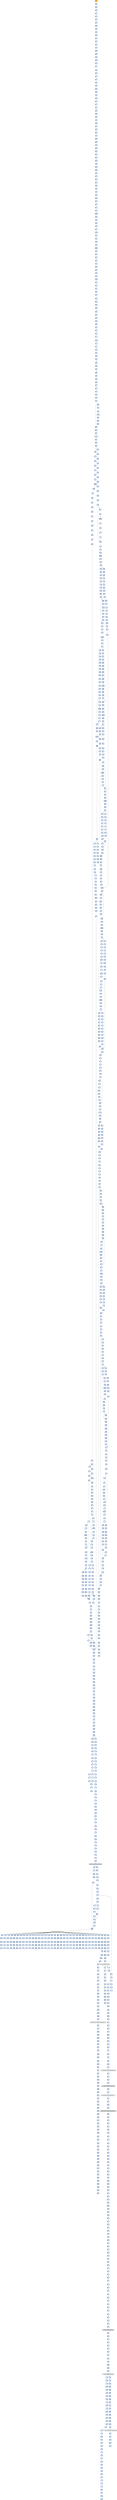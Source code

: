strict digraph G {
	graph [bgcolor=transparent,
		name=G
	];
	node [color=lightsteelblue,
		fillcolor=lightsteelblue,
		shape=rectangle,
		style=filled
	];
	a0x004381dfpusha_	[color=lightgrey,
		fillcolor=orange,
		label=pusha];
	a0x004381e0call_0x004381e5	[label=call];
	a0x004381dfpusha_ -> a0x004381e0call_0x004381e5	[color="#000000"];
	a0x004381e5popl_eax	[label=popl];
	a0x004381e0call_0x004381e5 -> a0x004381e5popl_eax	[color="#000000"];
	a0x004381e6addl_0xb5aUINT32_eax	[label=addl];
	a0x004381e5popl_eax -> a0x004381e6addl_0xb5aUINT32_eax	[color="#000000"];
	a0x004381ebmovl_eax__esi	[label=movl];
	a0x004381e6addl_0xb5aUINT32_eax -> a0x004381ebmovl_eax__esi	[color="#000000"];
	a0x004381edaddl_eax_esi	[label=addl];
	a0x004381ebmovl_eax__esi -> a0x004381edaddl_eax_esi	[color="#000000"];
	a0x004381efsubl_eax_eax	[label=subl];
	a0x004381edaddl_eax_esi -> a0x004381efsubl_eax_eax	[color="#000000"];
	a0x004381f1movl_esi_edi	[label=movl];
	a0x004381efsubl_eax_eax -> a0x004381f1movl_esi_edi	[color="#000000"];
	a0x004381f3lodsw_ds_esi__ax	[label=lodsw];
	a0x004381f1movl_esi_edi -> a0x004381f3lodsw_ds_esi__ax	[color="#000000"];
	a0x004381f5shll_0xcUINT8_eax	[label=shll];
	a0x004381f3lodsw_ds_esi__ax -> a0x004381f5shll_0xcUINT8_eax	[color="#000000"];
	a0x004381f8movl_eax_ecx	[label=movl];
	a0x004381f5shll_0xcUINT8_eax -> a0x004381f8movl_eax_ecx	[color="#000000"];
	a0x004381fapushl_eax	[label=pushl];
	a0x004381f8movl_eax_ecx -> a0x004381fapushl_eax	[color="#000000"];
	a0x004381fblodsl_ds_esi__eax	[label=lodsl];
	a0x004381fapushl_eax -> a0x004381fblodsl_ds_esi__eax	[color="#000000"];
	a0x004381fcsubl_eax_ecx	[label=subl];
	a0x004381fblodsl_ds_esi__eax -> a0x004381fcsubl_eax_ecx	[color="#000000"];
	a0x004381feaddl_ecx_esi	[label=addl];
	a0x004381fcsubl_eax_ecx -> a0x004381feaddl_ecx_esi	[color="#000000"];
	a0x00438200movl_eax_ecx	[label=movl];
	a0x004381feaddl_ecx_esi -> a0x00438200movl_eax_ecx	[color="#000000"];
	a0x00438202pushl_edi	[label=pushl];
	a0x00438200movl_eax_ecx -> a0x00438202pushl_edi	[color="#000000"];
	a0x00438203pushl_ecx	[label=pushl];
	a0x00438202pushl_edi -> a0x00438203pushl_ecx	[color="#000000"];
	a0x00438204decl_ecx	[label=decl];
	a0x00438203pushl_ecx -> a0x00438204decl_ecx	[color="#000000"];
	a0x00438205movb_0x6ecxedi__al	[label=movb];
	a0x00438204decl_ecx -> a0x00438205movb_0x6ecxedi__al	[color="#000000"];
	a0x00438209movb_al_ecxesi_	[label=movb];
	a0x00438205movb_0x6ecxedi__al -> a0x00438209movb_al_ecxesi_	[color="#000000"];
	a0x0043820cjne_0x00438204	[label=jne];
	a0x00438209movb_al_ecxesi_ -> a0x0043820cjne_0x00438204	[color="#000000"];
	a0x0043820esubl_eax_eax	[label=subl];
	a0x0043820cjne_0x00438204 -> a0x0043820esubl_eax_eax	[color="#000000",
		label=F];
	a0x00438210lodsb_ds_esi__al	[label=lodsb];
	a0x0043820esubl_eax_eax -> a0x00438210lodsb_ds_esi__al	[color="#000000"];
	a0x00438211movl_eax_ecx	[label=movl];
	a0x00438210lodsb_ds_esi__al -> a0x00438211movl_eax_ecx	[color="#000000"];
	a0x00438213andb_0xfffffff0UINT8_cl	[label=andb];
	a0x00438211movl_eax_ecx -> a0x00438213andb_0xfffffff0UINT8_cl	[color="#000000"];
	a0x00438216andb_0xfUINT8_al	[label=andb];
	a0x00438213andb_0xfffffff0UINT8_cl -> a0x00438216andb_0xfUINT8_al	[color="#000000"];
	a0x00438218shll_0xcUINT8_ecx	[label=shll];
	a0x00438216andb_0xfUINT8_al -> a0x00438218shll_0xcUINT8_ecx	[color="#000000"];
	a0x0043821bmovb_al_ch	[label=movb];
	a0x00438218shll_0xcUINT8_ecx -> a0x0043821bmovb_al_ch	[color="#000000"];
	a0x0043821dlodsb_ds_esi__al	[label=lodsb];
	a0x0043821bmovb_al_ch -> a0x0043821dlodsb_ds_esi__al	[color="#000000"];
	a0x0043821eorl_eax_ecx	[label=orl];
	a0x0043821dlodsb_ds_esi__al -> a0x0043821eorl_eax_ecx	[color="#000000"];
	a0x00438220pushl_ecx	[label=pushl];
	a0x0043821eorl_eax_ecx -> a0x00438220pushl_ecx	[color="#000000"];
	a0x00438221addb_ch_cl	[label=addb];
	a0x00438220pushl_ecx -> a0x00438221addb_ch_cl	[color="#000000"];
	a0x00438223movl_0xfffffd00UINT32_ebp	[label=movl];
	a0x00438221addb_ch_cl -> a0x00438223movl_0xfffffd00UINT32_ebp	[color="#000000"];
	a0x00438228shll_cl_ebp	[label=shll];
	a0x00438223movl_0xfffffd00UINT32_ebp -> a0x00438228shll_cl_ebp	[color="#000000"];
	a0x0043822apopl_ecx	[label=popl];
	a0x00438228shll_cl_ebp -> a0x0043822apopl_ecx	[color="#000000"];
	a0x0043822bpopl_eax	[label=popl];
	a0x0043822apopl_ecx -> a0x0043822bpopl_eax	[color="#000000"];
	a0x0043822cmovl_esp_ebx	[label=movl];
	a0x0043822bpopl_eax -> a0x0043822cmovl_esp_ebx	[color="#000000"];
	a0x0043822eleal__3696espebp2__esp	[label=leal];
	a0x0043822cmovl_esp_ebx -> a0x0043822eleal__3696espebp2__esp	[color="#000000"];
	a0x00438235pushl_ecx	[label=pushl];
	a0x0043822eleal__3696espebp2__esp -> a0x00438235pushl_ecx	[color="#000000"];
	a0x00438236subl_ecx_ecx	[label=subl];
	a0x00438235pushl_ecx -> a0x00438236subl_ecx_ecx	[color="#000000"];
	a0x00438238pushl_ecx	[label=pushl];
	a0x00438236subl_ecx_ecx -> a0x00438238pushl_ecx	[color="#000000"];
	a0x00438239pushl_ecx	[label=pushl];
	a0x00438238pushl_ecx -> a0x00438239pushl_ecx	[color="#000000"];
	a0x0043823amovl_esp_ecx	[label=movl];
	a0x00438239pushl_ecx -> a0x0043823amovl_esp_ecx	[color="#000000"];
	a0x0043823cpushl_ecx	[label=pushl];
	a0x0043823amovl_esp_ecx -> a0x0043823cpushl_ecx	[color="#000000"];
	a0x0043823dmovw_edi__dx	[label=movw];
	a0x0043823cpushl_ecx -> a0x0043823dmovw_edi__dx	[color="#000000"];
	a0x00438240shll_0xcUINT8_edx	[label=shll];
	a0x0043823dmovw_edi__dx -> a0x00438240shll_0xcUINT8_edx	[color="#000000"];
	a0x00438243pushl_edx	[label=pushl];
	a0x00438240shll_0xcUINT8_edx -> a0x00438243pushl_edx	[color="#000000"];
	a0x00438244pushl_edi	[label=pushl];
	a0x00438243pushl_edx -> a0x00438244pushl_edi	[color="#000000"];
	a0x00438245addl_0x4UINT8_ecx	[label=addl];
	a0x00438244pushl_edi -> a0x00438245addl_0x4UINT8_ecx	[color="#000000"];
	a0x00438248pushl_ecx	[label=pushl];
	a0x00438245addl_0x4UINT8_ecx -> a0x00438248pushl_ecx	[color="#000000"];
	a0x00438249pushl_eax	[label=pushl];
	a0x00438248pushl_ecx -> a0x00438249pushl_eax	[color="#000000"];
	a0x0043824aaddl_0x4UINT8_ecx	[label=addl];
	a0x00438249pushl_eax -> a0x0043824aaddl_0x4UINT8_ecx	[color="#000000"];
	a0x0043824dpushl_esi	[label=pushl];
	a0x0043824aaddl_0x4UINT8_ecx -> a0x0043824dpushl_esi	[color="#000000"];
	a0x0043824epushl_ecx	[label=pushl];
	a0x0043824dpushl_esi -> a0x0043824epushl_ecx	[color="#000000"];
	a0x0043824fcall_0x004382b2	[label=call];
	a0x0043824epushl_ecx -> a0x0043824fcall_0x004382b2	[color="#000000"];
	a0x004382b2pushl_ebp	[label=pushl];
	a0x0043824fcall_0x004382b2 -> a0x004382b2pushl_ebp	[color="#000000"];
	a0x004382b3pushl_edi	[label=pushl];
	a0x004382b2pushl_ebp -> a0x004382b3pushl_edi	[color="#000000"];
	a0x004382b4pushl_esi	[label=pushl];
	a0x004382b3pushl_edi -> a0x004382b4pushl_esi	[color="#000000"];
	a0x004382b5pushl_ebx	[label=pushl];
	a0x004382b4pushl_esi -> a0x004382b5pushl_ebx	[color="#000000"];
	a0x004382b6subl_0x7cUINT8_esp	[label=subl];
	a0x004382b5pushl_ebx -> a0x004382b6subl_0x7cUINT8_esp	[color="#000000"];
	a0x004382b9movl_0x90esp__edx	[label=movl];
	a0x004382b6subl_0x7cUINT8_esp -> a0x004382b9movl_0x90esp__edx	[color="#000000"];
	a0x004382c0movl_0x0UINT32_0x74esp_	[label=movl];
	a0x004382b9movl_0x90esp__edx -> a0x004382c0movl_0x0UINT32_0x74esp_	[color="#000000"];
	a0x004382c8movb_0x0UINT8_0x73esp_	[label=movb];
	a0x004382c0movl_0x0UINT32_0x74esp_ -> a0x004382c8movb_0x0UINT8_0x73esp_	[color="#000000"];
	a0x004382cdmovl_0x9cesp__ebp	[label=movl];
	a0x004382c8movb_0x0UINT8_0x73esp_ -> a0x004382cdmovl_0x9cesp__ebp	[color="#000000"];
	a0x004382d4leal_0x4edx__eax	[label=leal];
	a0x004382cdmovl_0x9cesp__ebp -> a0x004382d4leal_0x4edx__eax	[color="#000000"];
	a0x004382d7movl_eax_0x78esp_	[label=movl];
	a0x004382d4leal_0x4edx__eax -> a0x004382d7movl_eax_0x78esp_	[color="#000000"];
	a0x004382dbmovl_0x1UINT32_eax	[label=movl];
	a0x004382d7movl_eax_0x78esp_ -> a0x004382dbmovl_0x1UINT32_eax	[color="#000000"];
	a0x004382e0movzbl_0x2edx__ecx	[label=movzbl];
	a0x004382dbmovl_0x1UINT32_eax -> a0x004382e0movzbl_0x2edx__ecx	[color="#000000"];
	a0x004382e4movl_eax_ebx	[label=movl];
	a0x004382e0movzbl_0x2edx__ecx -> a0x004382e4movl_eax_ebx	[color="#000000"];
	a0x004382e6shll_cl_ebx	[label=shll];
	a0x004382e4movl_eax_ebx -> a0x004382e6shll_cl_ebx	[color="#000000"];
	a0x004382e8movl_ebx_ecx	[label=movl];
	a0x004382e6shll_cl_ebx -> a0x004382e8movl_ebx_ecx	[color="#000000"];
	a0x004382eadecl_ecx	[label=decl];
	a0x004382e8movl_ebx_ecx -> a0x004382eadecl_ecx	[color="#000000"];
	a0x004382ebmovl_ecx_0x6cesp_	[label=movl];
	a0x004382eadecl_ecx -> a0x004382ebmovl_ecx_0x6cesp_	[color="#000000"];
	a0x004382efmovzbl_0x1edx__ecx	[label=movzbl];
	a0x004382ebmovl_ecx_0x6cesp_ -> a0x004382efmovzbl_0x1edx__ecx	[color="#000000"];
	a0x004382f3shll_cl_eax	[label=shll];
	a0x004382efmovzbl_0x1edx__ecx -> a0x004382f3shll_cl_eax	[color="#000000"];
	a0x004382f5decl_eax	[label=decl];
	a0x004382f3shll_cl_eax -> a0x004382f5decl_eax	[color="#000000"];
	a0x004382f6movl_eax_0x68esp_	[label=movl];
	a0x004382f5decl_eax -> a0x004382f6movl_eax_0x68esp_	[color="#000000"];
	a0x004382famovl_0xa8esp__eax	[label=movl];
	a0x004382f6movl_eax_0x68esp_ -> a0x004382famovl_0xa8esp__eax	[color="#000000"];
	a0x00438301movzbl_edx__esi	[label=movzbl];
	a0x004382famovl_0xa8esp__eax -> a0x00438301movzbl_edx__esi	[color="#000000"];
	a0x00438304movl_0x0UINT32_ebp_	[label=movl];
	a0x00438301movzbl_edx__esi -> a0x00438304movl_0x0UINT32_ebp_	[color="#000000"];
	a0x0043830bmovl_0x0UINT32_0x60esp_	[label=movl];
	a0x00438304movl_0x0UINT32_ebp_ -> a0x0043830bmovl_0x0UINT32_0x60esp_	[color="#000000"];
	a0x00438313movl_0x0UINT32_eax_	[label=movl];
	a0x0043830bmovl_0x0UINT32_0x60esp_ -> a0x00438313movl_0x0UINT32_eax_	[color="#000000"];
	a0x00438319movl_0x300UINT32_eax	[label=movl];
	a0x00438313movl_0x0UINT32_eax_ -> a0x00438319movl_0x300UINT32_eax	[color="#000000"];
	a0x0043831emovl_esi_0x64esp_	[label=movl];
	a0x00438319movl_0x300UINT32_eax -> a0x0043831emovl_esi_0x64esp_	[color="#000000"];
	a0x00438322movl_0x1UINT32_0x5cesp_	[label=movl];
	a0x0043831emovl_esi_0x64esp_ -> a0x00438322movl_0x1UINT32_0x5cesp_	[color="#000000"];
	a0x0043832amovl_0x1UINT32_0x58esp_	[label=movl];
	a0x00438322movl_0x1UINT32_0x5cesp_ -> a0x0043832amovl_0x1UINT32_0x58esp_	[color="#000000"];
	a0x00438332movl_0x1UINT32_0x54esp_	[label=movl];
	a0x0043832amovl_0x1UINT32_0x58esp_ -> a0x00438332movl_0x1UINT32_0x54esp_	[color="#000000"];
	a0x0043833amovl_0x1UINT32_0x50esp_	[label=movl];
	a0x00438332movl_0x1UINT32_0x54esp_ -> a0x0043833amovl_0x1UINT32_0x50esp_	[color="#000000"];
	a0x00438342movzbl_0x1edx__ecx	[label=movzbl];
	a0x0043833amovl_0x1UINT32_0x50esp_ -> a0x00438342movzbl_0x1edx__ecx	[color="#000000"];
	a0x00438346addl_esi_ecx	[label=addl];
	a0x00438342movzbl_0x1edx__ecx -> a0x00438346addl_esi_ecx	[color="#000000"];
	a0x00438348shll_cl_eax	[label=shll];
	a0x00438346addl_esi_ecx -> a0x00438348shll_cl_eax	[color="#000000"];
	a0x0043834aleal_0x736eax__ecx	[label=leal];
	a0x00438348shll_cl_eax -> a0x0043834aleal_0x736eax__ecx	[color="#000000"];
	a0x00438350cmpl_ecx_0x74esp_	[label=cmpl];
	a0x0043834aleal_0x736eax__ecx -> a0x00438350cmpl_ecx_0x74esp_	[color="#000000"];
	a0x00438354jae_0x00438364	[label=jae];
	a0x00438350cmpl_ecx_0x74esp_ -> a0x00438354jae_0x00438364	[color="#000000"];
	a0x00438356movl_0x78esp__eax	[label=movl];
	a0x00438354jae_0x00438364 -> a0x00438356movl_0x78esp__eax	[color="#000000",
		label=F];
	a0x0043835amovw_0x400UINT16_eax_	[label=movw];
	a0x00438356movl_0x78esp__eax -> a0x0043835amovw_0x400UINT16_eax_	[color="#000000"];
	a0x0043835faddl_0x2UINT8_eax	[label=addl];
	a0x0043835amovw_0x400UINT16_eax_ -> a0x0043835faddl_0x2UINT8_eax	[color="#000000"];
	a0x00438362loop_0x0043835a	[label=loop];
	a0x0043835faddl_0x2UINT8_eax -> a0x00438362loop_0x0043835a	[color="#000000"];
	a0x00438364movl_0x94esp__ebx	[label=movl];
	a0x00438362loop_0x0043835a -> a0x00438364movl_0x94esp__ebx	[color="#000000",
		label=F];
	a0x0043836bxorl_edi_edi	[label=xorl];
	a0x00438364movl_0x94esp__ebx -> a0x0043836bxorl_edi_edi	[color="#000000"];
	a0x0043836dmovl_0xffffffffUINT32_0x48esp_	[label=movl];
	a0x0043836bxorl_edi_edi -> a0x0043836dmovl_0xffffffffUINT32_0x48esp_	[color="#000000"];
	a0x00438375movl_ebx_edx	[label=movl];
	a0x0043836dmovl_0xffffffffUINT32_0x48esp_ -> a0x00438375movl_ebx_edx	[color="#000000"];
	a0x00438377addl_0x98esp__edx	[label=addl];
	a0x00438375movl_ebx_edx -> a0x00438377addl_0x98esp__edx	[color="#000000"];
	a0x0043837emovl_edx_0x4cesp_	[label=movl];
	a0x00438377addl_0x98esp__edx -> a0x0043837emovl_edx_0x4cesp_	[color="#000000"];
	a0x00438382xorl_edx_edx	[label=xorl];
	a0x0043837emovl_edx_0x4cesp_ -> a0x00438382xorl_edx_edx	[color="#000000"];
	a0x00438384cmpl_0x4cesp__ebx	[label=cmpl];
	a0x00438382xorl_edx_edx -> a0x00438384cmpl_0x4cesp__ebx	[color="#000000"];
	a0x00438388je_0x00438d0b	[label=je];
	a0x00438384cmpl_0x4cesp__ebx -> a0x00438388je_0x00438d0b	[color="#000000"];
	a0x0043838emovzbl_ebx__eax	[label=movzbl];
	a0x00438388je_0x00438d0b -> a0x0043838emovzbl_ebx__eax	[color="#000000",
		label=F];
	a0x00438391shll_0x8UINT8_edi	[label=shll];
	a0x0043838emovzbl_ebx__eax -> a0x00438391shll_0x8UINT8_edi	[color="#000000"];
	a0x00438394incl_edx	[label=incl];
	a0x00438391shll_0x8UINT8_edi -> a0x00438394incl_edx	[color="#000000"];
	a0x00438395incl_ebx	[label=incl];
	a0x00438394incl_edx -> a0x00438395incl_ebx	[color="#000000"];
	a0x00438396orl_eax_edi	[label=orl];
	a0x00438395incl_ebx -> a0x00438396orl_eax_edi	[color="#000000"];
	a0x00438398cmpl_0x4UINT8_edx	[label=cmpl];
	a0x00438396orl_eax_edi -> a0x00438398cmpl_0x4UINT8_edx	[color="#000000"];
	a0x0043839bjle_0x00438384	[label=jle];
	a0x00438398cmpl_0x4UINT8_edx -> a0x0043839bjle_0x00438384	[color="#000000"];
	a0x0043839dmovl_0xa4esp__ecx	[label=movl];
	a0x0043839bjle_0x00438384 -> a0x0043839dmovl_0xa4esp__ecx	[color="#000000",
		label=F];
	a0x004383a4cmpl_ecx_0x74esp_	[label=cmpl];
	a0x0043839dmovl_0xa4esp__ecx -> a0x004383a4cmpl_ecx_0x74esp_	[color="#000000"];
	a0x004383a8jae_0x00438d13	[label=jae];
	a0x004383a4cmpl_ecx_0x74esp_ -> a0x004383a8jae_0x00438d13	[color="#000000"];
	a0x004383aemovl_0x74esp__esi	[label=movl];
	a0x004383a8jae_0x00438d13 -> a0x004383aemovl_0x74esp__esi	[color="#000000",
		label=F];
	a0x004383b2andl_0x6cesp__esi	[label=andl];
	a0x004383aemovl_0x74esp__esi -> a0x004383b2andl_0x6cesp__esi	[color="#000000"];
	a0x004383b6movl_0x60esp__eax	[label=movl];
	a0x004383b2andl_0x6cesp__esi -> a0x004383b6movl_0x60esp__eax	[color="#000000"];
	a0x004383bamovl_0x78esp__edx	[label=movl];
	a0x004383b6movl_0x60esp__eax -> a0x004383bamovl_0x78esp__edx	[color="#000000"];
	a0x004383beshll_0x4UINT8_eax	[label=shll];
	a0x004383bamovl_0x78esp__edx -> a0x004383beshll_0x4UINT8_eax	[color="#000000"];
	a0x004383c1movl_esi_0x44esp_	[label=movl];
	a0x004383beshll_0x4UINT8_eax -> a0x004383c1movl_esi_0x44esp_	[color="#000000"];
	a0x004383c5addl_esi_eax	[label=addl];
	a0x004383c1movl_esi_0x44esp_ -> a0x004383c5addl_esi_eax	[color="#000000"];
	a0x004383c7cmpl_0xffffffUINT32_0x48esp_	[label=cmpl];
	a0x004383c5addl_esi_eax -> a0x004383c7cmpl_0xffffffUINT32_0x48esp_	[color="#000000"];
	a0x004383cfleal_edxeax2__ebp	[label=leal];
	a0x004383c7cmpl_0xffffffUINT32_0x48esp_ -> a0x004383cfleal_edxeax2__ebp	[color="#000000"];
	a0x004383d2ja_0x004383ec	[label=ja];
	a0x004383cfleal_edxeax2__ebp -> a0x004383d2ja_0x004383ec	[color="#000000"];
	a0x004383ecmovl_0x48esp__eax	[label=movl];
	a0x004383d2ja_0x004383ec -> a0x004383ecmovl_0x48esp__eax	[color="#000000",
		label=T];
	a0x004383d4cmpl_0x4cesp__ebx	[label=cmpl];
	a0x004383d2ja_0x004383ec -> a0x004383d4cmpl_0x4cesp__ebx	[color="#000000",
		label=F];
	a0x004383f0movw_ebp__dx	[label=movw];
	a0x004383ecmovl_0x48esp__eax -> a0x004383f0movw_ebp__dx	[color="#000000"];
	a0x004383f4shrl_0xbUINT8_eax	[label=shrl];
	a0x004383f0movw_ebp__dx -> a0x004383f4shrl_0xbUINT8_eax	[color="#000000"];
	a0x004383f7movzwl_dx_ecx	[label=movzwl];
	a0x004383f4shrl_0xbUINT8_eax -> a0x004383f7movzwl_dx_ecx	[color="#000000"];
	a0x004383faimull_ecx_eax	[label=imull];
	a0x004383f7movzwl_dx_ecx -> a0x004383faimull_ecx_eax	[color="#000000"];
	a0x004383fdcmpl_eax_edi	[label=cmpl];
	a0x004383faimull_ecx_eax -> a0x004383fdcmpl_eax_edi	[color="#000000"];
	a0x004383ffjae_0x004385e2	[label=jae];
	a0x004383fdcmpl_eax_edi -> a0x004383ffjae_0x004385e2	[color="#000000"];
	a0x00438405movl_eax_0x48esp_	[label=movl];
	a0x004383ffjae_0x004385e2 -> a0x00438405movl_eax_0x48esp_	[color="#000000",
		label=F];
	a0x004385e2movl_0x48esp__ecx	[label=movl];
	a0x004383ffjae_0x004385e2 -> a0x004385e2movl_0x48esp__ecx	[color="#000000",
		label=T];
	a0x00438409movl_0x800UINT32_eax	[label=movl];
	a0x00438405movl_eax_0x48esp_ -> a0x00438409movl_0x800UINT32_eax	[color="#000000"];
	a0x0043840esubl_ecx_eax	[label=subl];
	a0x00438409movl_0x800UINT32_eax -> a0x0043840esubl_ecx_eax	[color="#000000"];
	a0x00438410movb_0x64esp__cl	[label=movb];
	a0x0043840esubl_ecx_eax -> a0x00438410movb_0x64esp__cl	[color="#000000"];
	a0x00438414sarl_0x5UINT8_eax	[label=sarl];
	a0x00438410movb_0x64esp__cl -> a0x00438414sarl_0x5UINT8_eax	[color="#000000"];
	a0x00438417movl_0x1UINT32_esi	[label=movl];
	a0x00438414sarl_0x5UINT8_eax -> a0x00438417movl_0x1UINT32_esi	[color="#000000"];
	a0x0043841cleal_eaxedx__eax	[label=leal];
	a0x00438417movl_0x1UINT32_esi -> a0x0043841cleal_eaxedx__eax	[color="#000000"];
	a0x0043841fmovzbl_0x73esp__edx	[label=movzbl];
	a0x0043841cleal_eaxedx__eax -> a0x0043841fmovzbl_0x73esp__edx	[color="#000000"];
	a0x00438424movw_ax_ebp_	[label=movw];
	a0x0043841fmovzbl_0x73esp__edx -> a0x00438424movw_ax_ebp_	[color="#000000"];
	a0x00438428movl_0x74esp__eax	[label=movl];
	a0x00438424movw_ax_ebp_ -> a0x00438428movl_0x74esp__eax	[color="#000000"];
	a0x0043842candl_0x68esp__eax	[label=andl];
	a0x00438428movl_0x74esp__eax -> a0x0043842candl_0x68esp__eax	[color="#000000"];
	a0x00438430movl_0x78esp__ebp	[label=movl];
	a0x0043842candl_0x68esp__eax -> a0x00438430movl_0x78esp__ebp	[color="#000000"];
	a0x00438434shll_cl_eax	[label=shll];
	a0x00438430movl_0x78esp__ebp -> a0x00438434shll_cl_eax	[color="#000000"];
	a0x00438436movl_0x8UINT32_ecx	[label=movl];
	a0x00438434shll_cl_eax -> a0x00438436movl_0x8UINT32_ecx	[color="#000000"];
	a0x0043843bsubl_0x64esp__ecx	[label=subl];
	a0x00438436movl_0x8UINT32_ecx -> a0x0043843bsubl_0x64esp__ecx	[color="#000000"];
	a0x0043843fsarl_cl_edx	[label=sarl];
	a0x0043843bsubl_0x64esp__ecx -> a0x0043843fsarl_cl_edx	[color="#000000"];
	a0x00438441addl_edx_eax	[label=addl];
	a0x0043843fsarl_cl_edx -> a0x00438441addl_edx_eax	[color="#000000"];
	a0x00438443imull_0x600UINT32_eax_eax	[label=imull];
	a0x00438441addl_edx_eax -> a0x00438443imull_0x600UINT32_eax_eax	[color="#000000"];
	a0x00438449cmpl_0x6UINT8_0x60esp_	[label=cmpl];
	a0x00438443imull_0x600UINT32_eax_eax -> a0x00438449cmpl_0x6UINT8_0x60esp_	[color="#000000"];
	a0x0043844eleal_0xe6ceaxebp__eax	[label=leal];
	a0x00438449cmpl_0x6UINT8_0x60esp_ -> a0x0043844eleal_0xe6ceaxebp__eax	[color="#000000"];
	a0x00438455movl_eax_0x14esp_	[label=movl];
	a0x0043844eleal_0xe6ceaxebp__eax -> a0x00438455movl_eax_0x14esp_	[color="#000000"];
	a0x00438459jle_0x00438529	[label=jle];
	a0x00438455movl_eax_0x14esp_ -> a0x00438459jle_0x00438529	[color="#000000"];
	a0x00438529leal_esiesi__edx	[label=leal];
	a0x00438459jle_0x00438529 -> a0x00438529leal_esiesi__edx	[color="#000000",
		label=T];
	a0x0043845fmovl_0x74esp__eax	[label=movl];
	a0x00438459jle_0x00438529 -> a0x0043845fmovl_0x74esp__eax	[color="#000000",
		label=F];
	a0x0043852cmovl_0x14esp__ebp	[label=movl];
	a0x00438529leal_esiesi__edx -> a0x0043852cmovl_0x14esp__ebp	[color="#000000"];
	a0x00438530addl_edx_ebp	[label=addl];
	a0x0043852cmovl_0x14esp__ebp -> a0x00438530addl_edx_ebp	[color="#000000"];
	a0x00438532cmpl_0xffffffUINT32_0x48esp_	[label=cmpl];
	a0x00438530addl_edx_ebp -> a0x00438532cmpl_0xffffffUINT32_0x48esp_	[color="#000000"];
	a0x0043853aja_0x00438554	[label=ja];
	a0x00438532cmpl_0xffffffUINT32_0x48esp_ -> a0x0043853aja_0x00438554	[color="#000000"];
	a0x00438554movl_0x48esp__eax	[label=movl];
	a0x0043853aja_0x00438554 -> a0x00438554movl_0x48esp__eax	[color="#000000",
		label=T];
	a0x0043853ccmpl_0x4cesp__ebx	[label=cmpl];
	a0x0043853aja_0x00438554 -> a0x0043853ccmpl_0x4cesp__ebx	[color="#000000",
		label=F];
	a0x00438558movw_ebp__cx	[label=movw];
	a0x00438554movl_0x48esp__eax -> a0x00438558movw_ebp__cx	[color="#000000"];
	a0x0043855cshrl_0xbUINT8_eax	[label=shrl];
	a0x00438558movw_ebp__cx -> a0x0043855cshrl_0xbUINT8_eax	[color="#000000"];
	a0x0043855fmovzwl_cx_esi	[label=movzwl];
	a0x0043855cshrl_0xbUINT8_eax -> a0x0043855fmovzwl_cx_esi	[color="#000000"];
	a0x00438562imull_esi_eax	[label=imull];
	a0x0043855fmovzwl_cx_esi -> a0x00438562imull_esi_eax	[color="#000000"];
	a0x00438565cmpl_eax_edi	[label=cmpl];
	a0x00438562imull_esi_eax -> a0x00438565cmpl_eax_edi	[color="#000000"];
	a0x00438567jae_0x00438582	[label=jae];
	a0x00438565cmpl_eax_edi -> a0x00438567jae_0x00438582	[color="#000000"];
	a0x00438569movl_eax_0x48esp_	[label=movl];
	a0x00438567jae_0x00438582 -> a0x00438569movl_eax_0x48esp_	[color="#000000",
		label=F];
	a0x00438582subl_eax_0x48esp_	[label=subl];
	a0x00438567jae_0x00438582 -> a0x00438582subl_eax_0x48esp_	[color="#000000",
		label=T];
	a0x0043856dmovl_0x800UINT32_eax	[label=movl];
	a0x00438569movl_eax_0x48esp_ -> a0x0043856dmovl_0x800UINT32_eax	[color="#000000"];
	a0x00438572subl_esi_eax	[label=subl];
	a0x0043856dmovl_0x800UINT32_eax -> a0x00438572subl_esi_eax	[color="#000000"];
	a0x00438574movl_edx_esi	[label=movl];
	a0x00438572subl_esi_eax -> a0x00438574movl_edx_esi	[color="#000000"];
	a0x00438576sarl_0x5UINT8_eax	[label=sarl];
	a0x00438574movl_edx_esi -> a0x00438576sarl_0x5UINT8_eax	[color="#000000"];
	a0x00438579leal_eaxecx__eax	[label=leal];
	a0x00438576sarl_0x5UINT8_eax -> a0x00438579leal_eaxecx__eax	[color="#000000"];
	a0x0043857cmovw_ax_ebp_	[label=movw];
	a0x00438579leal_eaxecx__eax -> a0x0043857cmovw_ax_ebp_	[color="#000000"];
	a0x00438580jmp_0x00438521	[label=jmp];
	a0x0043857cmovw_ax_ebp_ -> a0x00438580jmp_0x00438521	[color="#000000"];
	a0x00438521cmpl_0xffUINT32_esi	[label=cmpl];
	a0x00438580jmp_0x00438521 -> a0x00438521cmpl_0xffUINT32_esi	[color="#000000"];
	a0x00438527jg_0x0043859a	[label=jg];
	a0x00438521cmpl_0xffUINT32_esi -> a0x00438527jg_0x0043859a	[color="#000000"];
	a0x0043859amovl_0x74esp__edx	[label=movl];
	a0x00438527jg_0x0043859a -> a0x0043859amovl_0x74esp__edx	[color="#000000",
		label=T];
	a0x00438586subl_eax_edi	[label=subl];
	a0x00438582subl_eax_0x48esp_ -> a0x00438586subl_eax_edi	[color="#000000"];
	a0x00438588movl_ecx_eax	[label=movl];
	a0x00438586subl_eax_edi -> a0x00438588movl_ecx_eax	[color="#000000"];
	a0x0043858aleal_0x1edx__esi	[label=leal];
	a0x00438588movl_ecx_eax -> a0x0043858aleal_0x1edx__esi	[color="#000000"];
	a0x0043858dshrw_0x5UINT8_ax	[label=shrw];
	a0x0043858aleal_0x1edx__esi -> a0x0043858dshrw_0x5UINT8_ax	[color="#000000"];
	a0x00438591subw_ax_cx	[label=subw];
	a0x0043858dshrw_0x5UINT8_ax -> a0x00438591subw_ax_cx	[color="#000000"];
	a0x00438594movw_cx_ebp_	[label=movw];
	a0x00438591subw_ax_cx -> a0x00438594movw_cx_ebp_	[color="#000000"];
	a0x00438598jmp_0x00438521	[label=jmp];
	a0x00438594movw_cx_ebp_ -> a0x00438598jmp_0x00438521	[color="#000000"];
	a0x00438598jmp_0x00438521 -> a0x00438521cmpl_0xffUINT32_esi	[color="#000000"];
	a0x0043859emovl_esi_eax	[label=movl];
	a0x0043859amovl_0x74esp__edx -> a0x0043859emovl_esi_eax	[color="#000000"];
	a0x004385a0movl_0xa0esp__ecx	[label=movl];
	a0x0043859emovl_esi_eax -> a0x004385a0movl_0xa0esp__ecx	[color="#000000"];
	a0x004385a7movb_al_0x73esp_	[label=movb];
	a0x004385a0movl_0xa0esp__ecx -> a0x004385a7movb_al_0x73esp_	[color="#000000"];
	a0x004385abmovb_al_ecxedx_	[label=movb];
	a0x004385a7movb_al_0x73esp_ -> a0x004385abmovb_al_ecxedx_	[color="#000000"];
	a0x004385aeincl_edx	[label=incl];
	a0x004385abmovb_al_ecxedx_ -> a0x004385aeincl_edx	[color="#000000"];
	a0x004385afcmpl_0x3UINT8_0x60esp_	[label=cmpl];
	a0x004385aeincl_edx -> a0x004385afcmpl_0x3UINT8_0x60esp_	[color="#000000"];
	a0x004385b4movl_edx_0x74esp_	[label=movl];
	a0x004385afcmpl_0x3UINT8_0x60esp_ -> a0x004385b4movl_edx_0x74esp_	[color="#000000"];
	a0x004385b8jg_0x004385c7	[label=jg];
	a0x004385b4movl_edx_0x74esp_ -> a0x004385b8jg_0x004385c7	[color="#000000"];
	a0x004385bamovl_0x0UINT32_0x60esp_	[label=movl];
	a0x004385b8jg_0x004385c7 -> a0x004385bamovl_0x0UINT32_0x60esp_	[color="#000000",
		label=F];
	a0x004385c7cmpl_0x9UINT8_0x60esp_	[label=cmpl];
	a0x004385b8jg_0x004385c7 -> a0x004385c7cmpl_0x9UINT8_0x60esp_	[color="#000000",
		label=T];
	a0x004385c2jmp_0x00438ce3	[label=jmp];
	a0x004385bamovl_0x0UINT32_0x60esp_ -> a0x004385c2jmp_0x00438ce3	[color="#000000"];
	a0x00438ce3movl_0xa4esp__eax	[label=movl];
	a0x004385c2jmp_0x00438ce3 -> a0x00438ce3movl_0xa4esp__eax	[color="#000000"];
	a0x00438ceacmpl_eax_0x74esp_	[label=cmpl];
	a0x00438ce3movl_0xa4esp__eax -> a0x00438ceacmpl_eax_0x74esp_	[color="#000000"];
	a0x00438ceejb_0x004383ae	[label=jb];
	a0x00438ceacmpl_eax_0x74esp_ -> a0x00438ceejb_0x004383ae	[color="#000000"];
	a0x00438cf4cmpl_0xffffffUINT32_0x48esp_	[label=cmpl];
	a0x00438ceejb_0x004383ae -> a0x00438cf4cmpl_0xffffffUINT32_0x48esp_	[color="#000000",
		label=F];
	a0x004383d8je_0x00438d0b	[label=je];
	a0x004383d4cmpl_0x4cesp__ebx -> a0x004383d8je_0x00438d0b	[color="#000000"];
	a0x004383deshll_0x8UINT8_0x48esp_	[label=shll];
	a0x004383d8je_0x00438d0b -> a0x004383deshll_0x8UINT8_0x48esp_	[color="#000000",
		label=F];
	a0x004383e3movzbl_ebx__eax	[label=movzbl];
	a0x004383deshll_0x8UINT8_0x48esp_ -> a0x004383e3movzbl_ebx__eax	[color="#000000"];
	a0x004383e6shll_0x8UINT8_edi	[label=shll];
	a0x004383e3movzbl_ebx__eax -> a0x004383e6shll_0x8UINT8_edi	[color="#000000"];
	a0x004383e9incl_ebx	[label=incl];
	a0x004383e6shll_0x8UINT8_edi -> a0x004383e9incl_ebx	[color="#000000"];
	a0x004383eaorl_eax_edi	[label=orl];
	a0x004383e9incl_ebx -> a0x004383eaorl_eax_edi	[color="#000000"];
	a0x004383eaorl_eax_edi -> a0x004383ecmovl_0x48esp__eax	[color="#000000"];
	a0x00438540je_0x00438d0b	[label=je];
	a0x0043853ccmpl_0x4cesp__ebx -> a0x00438540je_0x00438d0b	[color="#000000"];
	a0x00438546shll_0x8UINT8_0x48esp_	[label=shll];
	a0x00438540je_0x00438d0b -> a0x00438546shll_0x8UINT8_0x48esp_	[color="#000000",
		label=F];
	a0x0043854bmovzbl_ebx__eax	[label=movzbl];
	a0x00438546shll_0x8UINT8_0x48esp_ -> a0x0043854bmovzbl_ebx__eax	[color="#000000"];
	a0x0043854eshll_0x8UINT8_edi	[label=shll];
	a0x0043854bmovzbl_ebx__eax -> a0x0043854eshll_0x8UINT8_edi	[color="#000000"];
	a0x00438551incl_ebx	[label=incl];
	a0x0043854eshll_0x8UINT8_edi -> a0x00438551incl_ebx	[color="#000000"];
	a0x00438552orl_eax_edi	[label=orl];
	a0x00438551incl_ebx -> a0x00438552orl_eax_edi	[color="#000000"];
	a0x00438552orl_eax_edi -> a0x00438554movl_0x48esp__eax	[color="#000000"];
	a0x004385e6subl_eax_edi	[label=subl];
	a0x004385e2movl_0x48esp__ecx -> a0x004385e6subl_eax_edi	[color="#000000"];
	a0x004385e8movl_0x60esp__esi	[label=movl];
	a0x004385e6subl_eax_edi -> a0x004385e8movl_0x60esp__esi	[color="#000000"];
	a0x004385ecsubl_eax_ecx	[label=subl];
	a0x004385e8movl_0x60esp__esi -> a0x004385ecsubl_eax_ecx	[color="#000000"];
	a0x004385eemovl_edx_eax	[label=movl];
	a0x004385ecsubl_eax_ecx -> a0x004385eemovl_edx_eax	[color="#000000"];
	a0x004385f0shrw_0x5UINT8_ax	[label=shrw];
	a0x004385eemovl_edx_eax -> a0x004385f0shrw_0x5UINT8_ax	[color="#000000"];
	a0x004385f4subw_ax_dx	[label=subw];
	a0x004385f0shrw_0x5UINT8_ax -> a0x004385f4subw_ax_dx	[color="#000000"];
	a0x004385f7cmpl_0xffffffUINT32_ecx	[label=cmpl];
	a0x004385f4subw_ax_dx -> a0x004385f7cmpl_0xffffffUINT32_ecx	[color="#000000"];
	a0x004385fdmovw_dx_ebp_	[label=movw];
	a0x004385f7cmpl_0xffffffUINT32_ecx -> a0x004385fdmovw_dx_ebp_	[color="#000000"];
	a0x00438601movl_0x78esp__ebp	[label=movl];
	a0x004385fdmovw_dx_ebp_ -> a0x00438601movl_0x78esp__ebp	[color="#000000"];
	a0x00438605leal_ebpesi2__esi	[label=leal];
	a0x00438601movl_0x78esp__ebp -> a0x00438605leal_ebpesi2__esi	[color="#000000"];
	a0x00438609movl_esi_0x38esp_	[label=movl];
	a0x00438605leal_ebpesi2__esi -> a0x00438609movl_esi_0x38esp_	[color="#000000"];
	a0x0043860dja_0x00438625	[label=ja];
	a0x00438609movl_esi_0x38esp_ -> a0x0043860dja_0x00438625	[color="#000000"];
	a0x00438625movl_0x38esp__ebp	[label=movl];
	a0x0043860dja_0x00438625 -> a0x00438625movl_0x38esp__ebp	[color="#000000",
		label=T];
	a0x0043860fcmpl_0x4cesp__ebx	[label=cmpl];
	a0x0043860dja_0x00438625 -> a0x0043860fcmpl_0x4cesp__ebx	[color="#000000",
		label=F];
	a0x00438629movl_ecx_eax	[label=movl];
	a0x00438625movl_0x38esp__ebp -> a0x00438629movl_ecx_eax	[color="#000000"];
	a0x0043862bshrl_0xbUINT8_eax	[label=shrl];
	a0x00438629movl_ecx_eax -> a0x0043862bshrl_0xbUINT8_eax	[color="#000000"];
	a0x0043862emovw_0x180ebp__dx	[label=movw];
	a0x0043862bshrl_0xbUINT8_eax -> a0x0043862emovw_0x180ebp__dx	[color="#000000"];
	a0x00438635movzwl_dx_ebp	[label=movzwl];
	a0x0043862emovw_0x180ebp__dx -> a0x00438635movzwl_dx_ebp	[color="#000000"];
	a0x00438638imull_ebp_eax	[label=imull];
	a0x00438635movzwl_dx_ebp -> a0x00438638imull_ebp_eax	[color="#000000"];
	a0x0043863bcmpl_eax_edi	[label=cmpl];
	a0x00438638imull_ebp_eax -> a0x0043863bcmpl_eax_edi	[color="#000000"];
	a0x0043863djae_0x00438691	[label=jae];
	a0x0043863bcmpl_eax_edi -> a0x0043863djae_0x00438691	[color="#000000"];
	a0x00438691movl_ecx_esi	[label=movl];
	a0x0043863djae_0x00438691 -> a0x00438691movl_ecx_esi	[color="#000000",
		label=T];
	a0x0043863fmovl_eax_esi	[label=movl];
	a0x0043863djae_0x00438691 -> a0x0043863fmovl_eax_esi	[color="#000000",
		label=F];
	a0x00438693subl_eax_edi	[label=subl];
	a0x00438691movl_ecx_esi -> a0x00438693subl_eax_edi	[color="#000000"];
	a0x00438695subl_eax_esi	[label=subl];
	a0x00438693subl_eax_edi -> a0x00438695subl_eax_esi	[color="#000000"];
	a0x00438697movl_edx_eax	[label=movl];
	a0x00438695subl_eax_esi -> a0x00438697movl_edx_eax	[color="#000000"];
	a0x00438699shrw_0x5UINT8_ax	[label=shrw];
	a0x00438697movl_edx_eax -> a0x00438699shrw_0x5UINT8_ax	[color="#000000"];
	a0x0043869dmovl_0x38esp__ecx	[label=movl];
	a0x00438699shrw_0x5UINT8_ax -> a0x0043869dmovl_0x38esp__ecx	[color="#000000"];
	a0x004386a1subw_ax_dx	[label=subw];
	a0x0043869dmovl_0x38esp__ecx -> a0x004386a1subw_ax_dx	[color="#000000"];
	a0x004386a4cmpl_0xffffffUINT32_esi	[label=cmpl];
	a0x004386a1subw_ax_dx -> a0x004386a4cmpl_0xffffffUINT32_esi	[color="#000000"];
	a0x004386aamovw_dx_0x180ecx_	[label=movw];
	a0x004386a4cmpl_0xffffffUINT32_esi -> a0x004386aamovw_dx_0x180ecx_	[color="#000000"];
	a0x004386b1ja_0x004386c9	[label=ja];
	a0x004386aamovw_dx_0x180ecx_ -> a0x004386b1ja_0x004386c9	[color="#000000"];
	a0x004386c9movl_0x38esp__ebp	[label=movl];
	a0x004386b1ja_0x004386c9 -> a0x004386c9movl_0x38esp__ebp	[color="#000000",
		label=T];
	a0x004386b3cmpl_0x4cesp__ebx	[label=cmpl];
	a0x004386b1ja_0x004386c9 -> a0x004386b3cmpl_0x4cesp__ebx	[color="#000000",
		label=F];
	a0x004386cdmovl_esi_edx	[label=movl];
	a0x004386c9movl_0x38esp__ebp -> a0x004386cdmovl_esi_edx	[color="#000000"];
	a0x004386cfshrl_0xbUINT8_edx	[label=shrl];
	a0x004386cdmovl_esi_edx -> a0x004386cfshrl_0xbUINT8_edx	[color="#000000"];
	a0x004386d2movw_0x198ebp__cx	[label=movw];
	a0x004386cfshrl_0xbUINT8_edx -> a0x004386d2movw_0x198ebp__cx	[color="#000000"];
	a0x004386d9movzwl_cx_eax	[label=movzwl];
	a0x004386d2movw_0x198ebp__cx -> a0x004386d9movzwl_cx_eax	[color="#000000"];
	a0x004386dcimull_eax_edx	[label=imull];
	a0x004386d9movzwl_cx_eax -> a0x004386dcimull_eax_edx	[color="#000000"];
	a0x004386dfcmpl_edx_edi	[label=cmpl];
	a0x004386dcimull_eax_edx -> a0x004386dfcmpl_edx_edi	[color="#000000"];
	a0x004386e1jae_0x004387ca	[label=jae];
	a0x004386dfcmpl_edx_edi -> a0x004386e1jae_0x004387ca	[color="#000000"];
	a0x004386e7movl_0x800UINT32_ebp	[label=movl];
	a0x004386e1jae_0x004387ca -> a0x004386e7movl_0x800UINT32_ebp	[color="#000000",
		label=F];
	a0x004387camovl_ecx_eax	[label=movl];
	a0x004386e1jae_0x004387ca -> a0x004387camovl_ecx_eax	[color="#000000",
		label=T];
	a0x004386ecmovl_edx_esi	[label=movl];
	a0x004386e7movl_0x800UINT32_ebp -> a0x004386ecmovl_edx_esi	[color="#000000"];
	a0x004386eesubl_eax_ebp	[label=subl];
	a0x004386ecmovl_edx_esi -> a0x004386eesubl_eax_ebp	[color="#000000"];
	a0x004386f0movl_0x800UINT32_0x34esp_	[label=movl];
	a0x004386eesubl_eax_ebp -> a0x004386f0movl_0x800UINT32_0x34esp_	[color="#000000"];
	a0x004386f8movl_ebp_eax	[label=movl];
	a0x004386f0movl_0x800UINT32_0x34esp_ -> a0x004386f8movl_ebp_eax	[color="#000000"];
	a0x004386fasarl_0x5UINT8_eax	[label=sarl];
	a0x004386f8movl_ebp_eax -> a0x004386fasarl_0x5UINT8_eax	[color="#000000"];
	a0x004386fdleal_eaxecx__eax	[label=leal];
	a0x004386fasarl_0x5UINT8_eax -> a0x004386fdleal_eaxecx__eax	[color="#000000"];
	a0x00438700movl_0x38esp__ecx	[label=movl];
	a0x004386fdleal_eaxecx__eax -> a0x00438700movl_0x38esp__ecx	[color="#000000"];
	a0x00438704movw_ax_0x198ecx_	[label=movw];
	a0x00438700movl_0x38esp__ecx -> a0x00438704movw_ax_0x198ecx_	[color="#000000"];
	a0x0043870bmovl_0x60esp__eax	[label=movl];
	a0x00438704movw_ax_0x198ecx_ -> a0x0043870bmovl_0x60esp__eax	[color="#000000"];
	a0x0043870fmovl_0x44esp__ecx	[label=movl];
	a0x0043870bmovl_0x60esp__eax -> a0x0043870fmovl_0x44esp__ecx	[color="#000000"];
	a0x00438713shll_0x5UINT8_eax	[label=shll];
	a0x0043870fmovl_0x44esp__ecx -> a0x00438713shll_0x5UINT8_eax	[color="#000000"];
	a0x00438716addl_0x78esp__eax	[label=addl];
	a0x00438713shll_0x5UINT8_eax -> a0x00438716addl_0x78esp__eax	[color="#000000"];
	a0x0043871acmpl_0xffffffUINT32_edx	[label=cmpl];
	a0x00438716addl_0x78esp__eax -> a0x0043871acmpl_0xffffffUINT32_edx	[color="#000000"];
	a0x00438720leal_eaxecx2__ebp	[label=leal];
	a0x0043871acmpl_0xffffffUINT32_edx -> a0x00438720leal_eaxecx2__ebp	[color="#000000"];
	a0x00438723ja_0x0043873b	[label=ja];
	a0x00438720leal_eaxecx2__ebp -> a0x00438723ja_0x0043873b	[color="#000000"];
	a0x00438725cmpl_0x4cesp__ebx	[label=cmpl];
	a0x00438723ja_0x0043873b -> a0x00438725cmpl_0x4cesp__ebx	[color="#000000",
		label=F];
	a0x0043873bmovw_0x1e0ebp__dx	[label=movw];
	a0x00438723ja_0x0043873b -> a0x0043873bmovw_0x1e0ebp__dx	[color="#000000",
		label=T];
	a0x00438729je_0x00438d0b	[label=je];
	a0x00438725cmpl_0x4cesp__ebx -> a0x00438729je_0x00438d0b	[color="#000000"];
	a0x0043872fmovzbl_ebx__eax	[label=movzbl];
	a0x00438729je_0x00438d0b -> a0x0043872fmovzbl_ebx__eax	[color="#000000",
		label=F];
	a0x00438732shll_0x8UINT8_edi	[label=shll];
	a0x0043872fmovzbl_ebx__eax -> a0x00438732shll_0x8UINT8_edi	[color="#000000"];
	a0x00438735shll_0x8UINT8_esi	[label=shll];
	a0x00438732shll_0x8UINT8_edi -> a0x00438735shll_0x8UINT8_esi	[color="#000000"];
	a0x00438738incl_ebx	[label=incl];
	a0x00438735shll_0x8UINT8_esi -> a0x00438738incl_ebx	[color="#000000"];
	a0x00438739orl_eax_edi	[label=orl];
	a0x00438738incl_ebx -> a0x00438739orl_eax_edi	[color="#000000"];
	a0x00438739orl_eax_edi -> a0x0043873bmovw_0x1e0ebp__dx	[color="#000000"];
	a0x00438742movl_esi_eax	[label=movl];
	a0x0043873bmovw_0x1e0ebp__dx -> a0x00438742movl_esi_eax	[color="#000000"];
	a0x00438744shrl_0xbUINT8_eax	[label=shrl];
	a0x00438742movl_esi_eax -> a0x00438744shrl_0xbUINT8_eax	[color="#000000"];
	a0x00438747movzwl_dx_ecx	[label=movzwl];
	a0x00438744shrl_0xbUINT8_eax -> a0x00438747movzwl_dx_ecx	[color="#000000"];
	a0x0043874aimull_ecx_eax	[label=imull];
	a0x00438747movzwl_dx_ecx -> a0x0043874aimull_ecx_eax	[color="#000000"];
	a0x0043874dcmpl_eax_edi	[label=cmpl];
	a0x0043874aimull_ecx_eax -> a0x0043874dcmpl_eax_edi	[color="#000000"];
	a0x0043874fjae_0x004387b1	[label=jae];
	a0x0043874dcmpl_eax_edi -> a0x0043874fjae_0x004387b1	[color="#000000"];
	a0x00438751subl_ecx_0x34esp_	[label=subl];
	a0x0043874fjae_0x004387b1 -> a0x00438751subl_ecx_0x34esp_	[color="#000000",
		label=F];
	a0x004387b1subl_eax_esi	[label=subl];
	a0x0043874fjae_0x004387b1 -> a0x004387b1subl_eax_esi	[color="#000000",
		label=T];
	a0x00438755sarl_0x5UINT8_0x34esp_	[label=sarl];
	a0x00438751subl_ecx_0x34esp_ -> a0x00438755sarl_0x5UINT8_0x34esp_	[color="#000000"];
	a0x0043875amovl_0x34esp__esi	[label=movl];
	a0x00438755sarl_0x5UINT8_0x34esp_ -> a0x0043875amovl_0x34esp__esi	[color="#000000"];
	a0x0043875emovl_eax_0x48esp_	[label=movl];
	a0x0043875amovl_0x34esp__esi -> a0x0043875emovl_eax_0x48esp_	[color="#000000"];
	a0x00438762cmpl_0x0UINT8_0x74esp_	[label=cmpl];
	a0x0043875emovl_eax_0x48esp_ -> a0x00438762cmpl_0x0UINT8_0x74esp_	[color="#000000"];
	a0x00438767leal_esiedx__eax	[label=leal];
	a0x00438762cmpl_0x0UINT8_0x74esp_ -> a0x00438767leal_esiedx__eax	[color="#000000"];
	a0x0043876amovw_ax_0x1e0ebp_	[label=movw];
	a0x00438767leal_esiedx__eax -> a0x0043876amovw_ax_0x1e0ebp_	[color="#000000"];
	a0x00438771je_0x00438d0b	[label=je];
	a0x0043876amovw_ax_0x1e0ebp_ -> a0x00438771je_0x00438d0b	[color="#000000"];
	a0x00438777xorl_eax_eax	[label=xorl];
	a0x00438771je_0x00438d0b -> a0x00438777xorl_eax_eax	[color="#000000",
		label=F];
	a0x00438779cmpl_0x6UINT8_0x60esp_	[label=cmpl];
	a0x00438777xorl_eax_eax -> a0x00438779cmpl_0x6UINT8_0x60esp_	[color="#000000"];
	a0x0043877emovl_0xa0esp__ebp	[label=movl];
	a0x00438779cmpl_0x6UINT8_0x60esp_ -> a0x0043877emovl_0xa0esp__ebp	[color="#000000"];
	a0x00438785movl_0x74esp__edx	[label=movl];
	a0x0043877emovl_0xa0esp__ebp -> a0x00438785movl_0x74esp__edx	[color="#000000"];
	a0x00438789setg_al	[label=setg];
	a0x00438785movl_0x74esp__edx -> a0x00438789setg_al	[color="#000000"];
	a0x0043878cleal_0x9eaxeax__eax	[label=leal];
	a0x00438789setg_al -> a0x0043878cleal_0x9eaxeax__eax	[color="#000000"];
	a0x00438790movl_eax_0x60esp_	[label=movl];
	a0x0043878cleal_0x9eaxeax__eax -> a0x00438790movl_eax_0x60esp_	[color="#000000"];
	a0x00438794movl_0x74esp__eax	[label=movl];
	a0x00438790movl_eax_0x60esp_ -> a0x00438794movl_0x74esp__eax	[color="#000000"];
	a0x00438798subl_0x5cesp__eax	[label=subl];
	a0x00438794movl_0x74esp__eax -> a0x00438798subl_0x5cesp__eax	[color="#000000"];
	a0x0043879cmovb_eaxebp__al	[label=movb];
	a0x00438798subl_0x5cesp__eax -> a0x0043879cmovb_eaxebp__al	[color="#000000"];
	a0x0043879fmovb_al_0x73esp_	[label=movb];
	a0x0043879cmovb_eaxebp__al -> a0x0043879fmovb_al_0x73esp_	[color="#000000"];
	a0x004387a3movb_al_ebpedx_	[label=movb];
	a0x0043879fmovb_al_0x73esp_ -> a0x004387a3movb_al_ebpedx_	[color="#000000"];
	a0x004387a7incl_edx	[label=incl];
	a0x004387a3movb_al_ebpedx_ -> a0x004387a7incl_edx	[color="#000000"];
	a0x004387a8movl_edx_0x74esp_	[label=movl];
	a0x004387a7incl_edx -> a0x004387a8movl_edx_0x74esp_	[color="#000000"];
	a0x004387acjmp_0x00438ce3	[label=jmp];
	a0x004387a8movl_edx_0x74esp_ -> a0x004387acjmp_0x00438ce3	[color="#000000"];
	a0x004387acjmp_0x00438ce3 -> a0x00438ce3movl_0xa4esp__eax	[color="#000000"];
	a0x00438641movl_0x800UINT32_eax	[label=movl];
	a0x0043863fmovl_eax_esi -> a0x00438641movl_0x800UINT32_eax	[color="#000000"];
	a0x00438646subl_ebp_eax	[label=subl];
	a0x00438641movl_0x800UINT32_eax -> a0x00438646subl_ebp_eax	[color="#000000"];
	a0x00438648movl_0x58esp__ebp	[label=movl];
	a0x00438646subl_ebp_eax -> a0x00438648movl_0x58esp__ebp	[color="#000000"];
	a0x0043864csarl_0x5UINT8_eax	[label=sarl];
	a0x00438648movl_0x58esp__ebp -> a0x0043864csarl_0x5UINT8_eax	[color="#000000"];
	a0x0043864fmovl_0x54esp__ecx	[label=movl];
	a0x0043864csarl_0x5UINT8_eax -> a0x0043864fmovl_0x54esp__ecx	[color="#000000"];
	a0x00438653leal_eaxedx__eax	[label=leal];
	a0x0043864fmovl_0x54esp__ecx -> a0x00438653leal_eaxedx__eax	[color="#000000"];
	a0x00438656movl_0x38esp__edx	[label=movl];
	a0x00438653leal_eaxedx__eax -> a0x00438656movl_0x38esp__edx	[color="#000000"];
	a0x0043865amovl_ecx_0x50esp_	[label=movl];
	a0x00438656movl_0x38esp__edx -> a0x0043865amovl_ecx_0x50esp_	[color="#000000"];
	a0x0043865emovl_0x78esp__ecx	[label=movl];
	a0x0043865amovl_ecx_0x50esp_ -> a0x0043865emovl_0x78esp__ecx	[color="#000000"];
	a0x00438662movw_ax_0x180edx_	[label=movw];
	a0x0043865emovl_0x78esp__ecx -> a0x00438662movw_ax_0x180edx_	[color="#000000"];
	a0x00438669movl_0x5cesp__eax	[label=movl];
	a0x00438662movw_ax_0x180edx_ -> a0x00438669movl_0x5cesp__eax	[color="#000000"];
	a0x0043866dmovl_ebp_0x54esp_	[label=movl];
	a0x00438669movl_0x5cesp__eax -> a0x0043866dmovl_ebp_0x54esp_	[color="#000000"];
	a0x00438671movl_eax_0x58esp_	[label=movl];
	a0x0043866dmovl_ebp_0x54esp_ -> a0x00438671movl_eax_0x58esp_	[color="#000000"];
	a0x00438675xorl_eax_eax	[label=xorl];
	a0x00438671movl_eax_0x58esp_ -> a0x00438675xorl_eax_eax	[color="#000000"];
	a0x00438677cmpl_0x6UINT8_0x60esp_	[label=cmpl];
	a0x00438675xorl_eax_eax -> a0x00438677cmpl_0x6UINT8_0x60esp_	[color="#000000"];
	a0x0043867csetg_al	[label=setg];
	a0x00438677cmpl_0x6UINT8_0x60esp_ -> a0x0043867csetg_al	[color="#000000"];
	a0x0043867faddl_0x664UINT32_ecx	[label=addl];
	a0x0043867csetg_al -> a0x0043867faddl_0x664UINT32_ecx	[color="#000000"];
	a0x00438685leal_eaxeax2__eax	[label=leal];
	a0x0043867faddl_0x664UINT32_ecx -> a0x00438685leal_eaxeax2__eax	[color="#000000"];
	a0x00438688movl_eax_0x60esp_	[label=movl];
	a0x00438685leal_eaxeax2__eax -> a0x00438688movl_eax_0x60esp_	[color="#000000"];
	a0x0043868cjmp_0x00438905	[label=jmp];
	a0x00438688movl_eax_0x60esp_ -> a0x0043868cjmp_0x00438905	[color="#000000"];
	a0x00438905cmpl_0xffffffUINT32_esi	[label=cmpl];
	a0x0043868cjmp_0x00438905 -> a0x00438905cmpl_0xffffffUINT32_esi	[color="#000000"];
	a0x0043890bja_0x00438923	[label=ja];
	a0x00438905cmpl_0xffffffUINT32_esi -> a0x0043890bja_0x00438923	[color="#000000"];
	a0x00438923movw_ecx__dx	[label=movw];
	a0x0043890bja_0x00438923 -> a0x00438923movw_ecx__dx	[color="#000000",
		label=T];
	a0x0043890dcmpl_0x4cesp__ebx	[label=cmpl];
	a0x0043890bja_0x00438923 -> a0x0043890dcmpl_0x4cesp__ebx	[color="#000000",
		label=F];
	a0x00438926movl_esi_eax	[label=movl];
	a0x00438923movw_ecx__dx -> a0x00438926movl_esi_eax	[color="#000000"];
	a0x00438928shrl_0xbUINT8_eax	[label=shrl];
	a0x00438926movl_esi_eax -> a0x00438928shrl_0xbUINT8_eax	[color="#000000"];
	a0x0043892bmovzwl_dx_ebp	[label=movzwl];
	a0x00438928shrl_0xbUINT8_eax -> a0x0043892bmovzwl_dx_ebp	[color="#000000"];
	a0x0043892eimull_ebp_eax	[label=imull];
	a0x0043892bmovzwl_dx_ebp -> a0x0043892eimull_ebp_eax	[color="#000000"];
	a0x00438931cmpl_eax_edi	[label=cmpl];
	a0x0043892eimull_ebp_eax -> a0x00438931cmpl_eax_edi	[color="#000000"];
	a0x00438933jae_0x00438964	[label=jae];
	a0x00438931cmpl_eax_edi -> a0x00438933jae_0x00438964	[color="#000000"];
	a0x00438935movl_eax_0x48esp_	[label=movl];
	a0x00438933jae_0x00438964 -> a0x00438935movl_eax_0x48esp_	[color="#000000",
		label=F];
	a0x00438964subl_eax_esi	[label=subl];
	a0x00438933jae_0x00438964 -> a0x00438964subl_eax_esi	[color="#000000",
		label=T];
	a0x00438939movl_0x800UINT32_eax	[label=movl];
	a0x00438935movl_eax_0x48esp_ -> a0x00438939movl_0x800UINT32_eax	[color="#000000"];
	a0x0043893esubl_ebp_eax	[label=subl];
	a0x00438939movl_0x800UINT32_eax -> a0x0043893esubl_ebp_eax	[color="#000000"];
	a0x00438940shll_0x4UINT8_0x44esp_	[label=shll];
	a0x0043893esubl_ebp_eax -> a0x00438940shll_0x4UINT8_0x44esp_	[color="#000000"];
	a0x00438945sarl_0x5UINT8_eax	[label=sarl];
	a0x00438940shll_0x4UINT8_0x44esp_ -> a0x00438945sarl_0x5UINT8_eax	[color="#000000"];
	a0x00438948movl_0x0UINT32_0x2cesp_	[label=movl];
	a0x00438945sarl_0x5UINT8_eax -> a0x00438948movl_0x0UINT32_0x2cesp_	[color="#000000"];
	a0x00438950leal_eaxedx__eax	[label=leal];
	a0x00438948movl_0x0UINT32_0x2cesp_ -> a0x00438950leal_eaxedx__eax	[color="#000000"];
	a0x00438953movw_ax_ecx_	[label=movw];
	a0x00438950leal_eaxedx__eax -> a0x00438953movw_ax_ecx_	[color="#000000"];
	a0x00438956movl_0x44esp__eax	[label=movl];
	a0x00438953movw_ax_ecx_ -> a0x00438956movl_0x44esp__eax	[color="#000000"];
	a0x0043895aleal_0x4eaxecx__ecx	[label=leal];
	a0x00438956movl_0x44esp__eax -> a0x0043895aleal_0x4eaxecx__ecx	[color="#000000"];
	a0x0043895emovl_ecx_0x10esp_	[label=movl];
	a0x0043895aleal_0x4eaxecx__ecx -> a0x0043895emovl_ecx_0x10esp_	[color="#000000"];
	a0x00438962jmp_0x004389d6	[label=jmp];
	a0x0043895emovl_ecx_0x10esp_ -> a0x00438962jmp_0x004389d6	[color="#000000"];
	a0x004389d6movl_0x3UINT32_0x30esp_	[label=movl];
	a0x00438962jmp_0x004389d6 -> a0x004389d6movl_0x3UINT32_0x30esp_	[color="#000000"];
	a0x004389dejmp_0x00438a0f	[label=jmp];
	a0x004389d6movl_0x3UINT32_0x30esp_ -> a0x004389dejmp_0x00438a0f	[color="#000000"];
	a0x00438a0fmovl_0x30esp__ecx	[label=movl];
	a0x004389dejmp_0x00438a0f -> a0x00438a0fmovl_0x30esp__ecx	[color="#000000"];
	a0x00438a13movl_0x1UINT32_edx	[label=movl];
	a0x00438a0fmovl_0x30esp__ecx -> a0x00438a13movl_0x1UINT32_edx	[color="#000000"];
	a0x00438a18movl_ecx_0x28esp_	[label=movl];
	a0x00438a13movl_0x1UINT32_edx -> a0x00438a18movl_ecx_0x28esp_	[color="#000000"];
	a0x00438a1cleal_edxedx__ebp	[label=leal];
	a0x00438a18movl_ecx_0x28esp_ -> a0x00438a1cleal_edxedx__ebp	[color="#000000"];
	a0x00438a1fmovl_0x10esp__esi	[label=movl];
	a0x00438a1cleal_edxedx__ebp -> a0x00438a1fmovl_0x10esp__esi	[color="#000000"];
	a0x00438a23addl_ebp_esi	[label=addl];
	a0x00438a1fmovl_0x10esp__esi -> a0x00438a23addl_ebp_esi	[color="#000000"];
	a0x00438a25cmpl_0xffffffUINT32_0x48esp_	[label=cmpl];
	a0x00438a23addl_ebp_esi -> a0x00438a25cmpl_0xffffffUINT32_0x48esp_	[color="#000000"];
	a0x00438a2dja_0x00438a47	[label=ja];
	a0x00438a25cmpl_0xffffffUINT32_0x48esp_ -> a0x00438a2dja_0x00438a47	[color="#000000"];
	a0x00438a47movl_0x48esp__eax	[label=movl];
	a0x00438a2dja_0x00438a47 -> a0x00438a47movl_0x48esp__eax	[color="#000000",
		label=T];
	a0x00438a2fcmpl_0x4cesp__ebx	[label=cmpl];
	a0x00438a2dja_0x00438a47 -> a0x00438a2fcmpl_0x4cesp__ebx	[color="#000000",
		label=F];
	a0x00438a4bmovw_esi__dx	[label=movw];
	a0x00438a47movl_0x48esp__eax -> a0x00438a4bmovw_esi__dx	[color="#000000"];
	a0x00438a4eshrl_0xbUINT8_eax	[label=shrl];
	a0x00438a4bmovw_esi__dx -> a0x00438a4eshrl_0xbUINT8_eax	[color="#000000"];
	a0x00438a51movzwl_dx_ecx	[label=movzwl];
	a0x00438a4eshrl_0xbUINT8_eax -> a0x00438a51movzwl_dx_ecx	[color="#000000"];
	a0x00438a54imull_ecx_eax	[label=imull];
	a0x00438a51movzwl_dx_ecx -> a0x00438a54imull_ecx_eax	[color="#000000"];
	a0x00438a57cmpl_eax_edi	[label=cmpl];
	a0x00438a54imull_ecx_eax -> a0x00438a57cmpl_eax_edi	[color="#000000"];
	a0x00438a59jae_0x00438a73	[label=jae];
	a0x00438a57cmpl_eax_edi -> a0x00438a59jae_0x00438a73	[color="#000000"];
	a0x00438a5bmovl_eax_0x48esp_	[label=movl];
	a0x00438a59jae_0x00438a73 -> a0x00438a5bmovl_eax_0x48esp_	[color="#000000",
		label=F];
	a0x00438a73subl_eax_0x48esp_	[label=subl];
	a0x00438a59jae_0x00438a73 -> a0x00438a73subl_eax_0x48esp_	[color="#000000",
		label=T];
	a0x00438a5fmovl_0x800UINT32_eax	[label=movl];
	a0x00438a5bmovl_eax_0x48esp_ -> a0x00438a5fmovl_0x800UINT32_eax	[color="#000000"];
	a0x00438a64subl_ecx_eax	[label=subl];
	a0x00438a5fmovl_0x800UINT32_eax -> a0x00438a64subl_ecx_eax	[color="#000000"];
	a0x00438a66sarl_0x5UINT8_eax	[label=sarl];
	a0x00438a64subl_ecx_eax -> a0x00438a66sarl_0x5UINT8_eax	[color="#000000"];
	a0x00438a69leal_eaxedx__eax	[label=leal];
	a0x00438a66sarl_0x5UINT8_eax -> a0x00438a69leal_eaxedx__eax	[color="#000000"];
	a0x00438a6cmovl_ebp_edx	[label=movl];
	a0x00438a69leal_eaxedx__eax -> a0x00438a6cmovl_ebp_edx	[color="#000000"];
	a0x00438a6emovw_ax_esi_	[label=movw];
	a0x00438a6cmovl_ebp_edx -> a0x00438a6emovw_ax_esi_	[color="#000000"];
	a0x00438a71jmp_0x00438a88	[label=jmp];
	a0x00438a6emovw_ax_esi_ -> a0x00438a71jmp_0x00438a88	[color="#000000"];
	a0x00438a88movl_0x28esp__esi	[label=movl];
	a0x00438a71jmp_0x00438a88 -> a0x00438a88movl_0x28esp__esi	[color="#000000"];
	a0x00438a8cdecl_esi	[label=decl];
	a0x00438a88movl_0x28esp__esi -> a0x00438a8cdecl_esi	[color="#000000"];
	a0x00438a8dmovl_esi_0x28esp_	[label=movl];
	a0x00438a8cdecl_esi -> a0x00438a8dmovl_esi_0x28esp_	[color="#000000"];
	a0x00438a91jne_0x00438a1c	[label=jne];
	a0x00438a8dmovl_esi_0x28esp_ -> a0x00438a91jne_0x00438a1c	[color="#000000"];
	a0x00438a93movb_0x30esp__cl	[label=movb];
	a0x00438a91jne_0x00438a1c -> a0x00438a93movb_0x30esp__cl	[color="#000000",
		label=F];
	a0x00438a97movl_0x1UINT32_eax	[label=movl];
	a0x00438a93movb_0x30esp__cl -> a0x00438a97movl_0x1UINT32_eax	[color="#000000"];
	a0x00438a9cshll_cl_eax	[label=shll];
	a0x00438a97movl_0x1UINT32_eax -> a0x00438a9cshll_cl_eax	[color="#000000"];
	a0x00438a9esubl_eax_edx	[label=subl];
	a0x00438a9cshll_cl_eax -> a0x00438a9esubl_eax_edx	[color="#000000"];
	a0x00438aa0addl_0x2cesp__edx	[label=addl];
	a0x00438a9esubl_eax_edx -> a0x00438aa0addl_0x2cesp__edx	[color="#000000"];
	a0x00438aa4cmpl_0x3UINT8_0x60esp_	[label=cmpl];
	a0x00438aa0addl_0x2cesp__edx -> a0x00438aa4cmpl_0x3UINT8_0x60esp_	[color="#000000"];
	a0x00438aa9movl_edx_0xcesp_	[label=movl];
	a0x00438aa4cmpl_0x3UINT8_0x60esp_ -> a0x00438aa9movl_edx_0xcesp_	[color="#000000"];
	a0x00438aadjg_0x00438c9a	[label=jg];
	a0x00438aa9movl_edx_0xcesp_ -> a0x00438aadjg_0x00438c9a	[color="#000000"];
	a0x00438ab3addl_0x7UINT8_0x60esp_	[label=addl];
	a0x00438aadjg_0x00438c9a -> a0x00438ab3addl_0x7UINT8_0x60esp_	[color="#000000",
		label=F];
	a0x00438c9amovl_0xcesp__ecx	[label=movl];
	a0x00438aadjg_0x00438c9a -> a0x00438c9amovl_0xcesp__ecx	[color="#000000",
		label=T];
	a0x00438ab8cmpl_0x3UINT8_edx	[label=cmpl];
	a0x00438ab3addl_0x7UINT8_0x60esp_ -> a0x00438ab8cmpl_0x3UINT8_edx	[color="#000000"];
	a0x00438abbmovl_edx_eax	[label=movl];
	a0x00438ab8cmpl_0x3UINT8_edx -> a0x00438abbmovl_edx_eax	[color="#000000"];
	a0x00438abdjle_0x00438ac4	[label=jle];
	a0x00438abbmovl_edx_eax -> a0x00438abdjle_0x00438ac4	[color="#000000"];
	a0x00438ac4movl_0x78esp__esi	[label=movl];
	a0x00438abdjle_0x00438ac4 -> a0x00438ac4movl_0x78esp__esi	[color="#000000",
		label=T];
	a0x00438abfmovl_0x3UINT32_eax	[label=movl];
	a0x00438abdjle_0x00438ac4 -> a0x00438abfmovl_0x3UINT32_eax	[color="#000000",
		label=F];
	a0x00438ac8shll_0x7UINT8_eax	[label=shll];
	a0x00438ac4movl_0x78esp__esi -> a0x00438ac8shll_0x7UINT8_eax	[color="#000000"];
	a0x00438acbmovl_0x6UINT32_0x24esp_	[label=movl];
	a0x00438ac8shll_0x7UINT8_eax -> a0x00438acbmovl_0x6UINT32_0x24esp_	[color="#000000"];
	a0x00438ad3leal_0x360eaxesi__eax	[label=leal];
	a0x00438acbmovl_0x6UINT32_0x24esp_ -> a0x00438ad3leal_0x360eaxesi__eax	[color="#000000"];
	a0x00438adamovl_eax_0x8esp_	[label=movl];
	a0x00438ad3leal_0x360eaxesi__eax -> a0x00438adamovl_eax_0x8esp_	[color="#000000"];
	a0x00438ademovl_0x1UINT32_eax	[label=movl];
	a0x00438adamovl_eax_0x8esp_ -> a0x00438ademovl_0x1UINT32_eax	[color="#000000"];
	a0x00438ae3leal_eaxeax__ebp	[label=leal];
	a0x00438ademovl_0x1UINT32_eax -> a0x00438ae3leal_eaxeax__ebp	[color="#000000"];
	a0x00438ae6movl_0x8esp__esi	[label=movl];
	a0x00438ae3leal_eaxeax__ebp -> a0x00438ae6movl_0x8esp__esi	[color="#000000"];
	a0x00438aeaaddl_ebp_esi	[label=addl];
	a0x00438ae6movl_0x8esp__esi -> a0x00438aeaaddl_ebp_esi	[color="#000000"];
	a0x00438aeccmpl_0xffffffUINT32_0x48esp_	[label=cmpl];
	a0x00438aeaaddl_ebp_esi -> a0x00438aeccmpl_0xffffffUINT32_0x48esp_	[color="#000000"];
	a0x00438af4ja_0x00438b0e	[label=ja];
	a0x00438aeccmpl_0xffffffUINT32_0x48esp_ -> a0x00438af4ja_0x00438b0e	[color="#000000"];
	a0x00438b0emovl_0x48esp__eax	[label=movl];
	a0x00438af4ja_0x00438b0e -> a0x00438b0emovl_0x48esp__eax	[color="#000000",
		label=T];
	a0x00438af6cmpl_0x4cesp__ebx	[label=cmpl];
	a0x00438af4ja_0x00438b0e -> a0x00438af6cmpl_0x4cesp__ebx	[color="#000000",
		label=F];
	a0x00438b12movw_esi__dx	[label=movw];
	a0x00438b0emovl_0x48esp__eax -> a0x00438b12movw_esi__dx	[color="#000000"];
	a0x00438b15shrl_0xbUINT8_eax	[label=shrl];
	a0x00438b12movw_esi__dx -> a0x00438b15shrl_0xbUINT8_eax	[color="#000000"];
	a0x00438b18movzwl_dx_ecx	[label=movzwl];
	a0x00438b15shrl_0xbUINT8_eax -> a0x00438b18movzwl_dx_ecx	[color="#000000"];
	a0x00438b1bimull_ecx_eax	[label=imull];
	a0x00438b18movzwl_dx_ecx -> a0x00438b1bimull_ecx_eax	[color="#000000"];
	a0x00438b1ecmpl_eax_edi	[label=cmpl];
	a0x00438b1bimull_ecx_eax -> a0x00438b1ecmpl_eax_edi	[color="#000000"];
	a0x00438b20jae_0x00438b3a	[label=jae];
	a0x00438b1ecmpl_eax_edi -> a0x00438b20jae_0x00438b3a	[color="#000000"];
	a0x00438b22movl_eax_0x48esp_	[label=movl];
	a0x00438b20jae_0x00438b3a -> a0x00438b22movl_eax_0x48esp_	[color="#000000",
		label=F];
	a0x00438b3asubl_eax_0x48esp_	[label=subl];
	a0x00438b20jae_0x00438b3a -> a0x00438b3asubl_eax_0x48esp_	[color="#000000",
		label=T];
	a0x00438b26movl_0x800UINT32_eax	[label=movl];
	a0x00438b22movl_eax_0x48esp_ -> a0x00438b26movl_0x800UINT32_eax	[color="#000000"];
	a0x00438b2bsubl_ecx_eax	[label=subl];
	a0x00438b26movl_0x800UINT32_eax -> a0x00438b2bsubl_ecx_eax	[color="#000000"];
	a0x00438b2dsarl_0x5UINT8_eax	[label=sarl];
	a0x00438b2bsubl_ecx_eax -> a0x00438b2dsarl_0x5UINT8_eax	[color="#000000"];
	a0x00438b30leal_eaxedx__eax	[label=leal];
	a0x00438b2dsarl_0x5UINT8_eax -> a0x00438b30leal_eaxedx__eax	[color="#000000"];
	a0x00438b33movw_ax_esi_	[label=movw];
	a0x00438b30leal_eaxedx__eax -> a0x00438b33movw_ax_esi_	[color="#000000"];
	a0x00438b36movl_ebp_eax	[label=movl];
	a0x00438b33movw_ax_esi_ -> a0x00438b36movl_ebp_eax	[color="#000000"];
	a0x00438b38jmp_0x00438b4f	[label=jmp];
	a0x00438b36movl_ebp_eax -> a0x00438b38jmp_0x00438b4f	[color="#000000"];
	a0x00438b4fmovl_0x24esp__ebp	[label=movl];
	a0x00438b38jmp_0x00438b4f -> a0x00438b4fmovl_0x24esp__ebp	[color="#000000"];
	a0x00438b53decl_ebp	[label=decl];
	a0x00438b4fmovl_0x24esp__ebp -> a0x00438b53decl_ebp	[color="#000000"];
	a0x00438b54movl_ebp_0x24esp_	[label=movl];
	a0x00438b53decl_ebp -> a0x00438b54movl_ebp_0x24esp_	[color="#000000"];
	a0x00438b58jne_0x00438ae3	[label=jne];
	a0x00438b54movl_ebp_0x24esp_ -> a0x00438b58jne_0x00438ae3	[color="#000000"];
	a0x00438b5aleal__64eax__edx	[label=leal];
	a0x00438b58jne_0x00438ae3 -> a0x00438b5aleal__64eax__edx	[color="#000000",
		label=F];
	a0x00438afaje_0x00438d0b	[label=je];
	a0x00438af6cmpl_0x4cesp__ebx -> a0x00438afaje_0x00438d0b	[color="#000000"];
	a0x00438b00shll_0x8UINT8_0x48esp_	[label=shll];
	a0x00438afaje_0x00438d0b -> a0x00438b00shll_0x8UINT8_0x48esp_	[color="#000000",
		label=F];
	a0x00438b05movzbl_ebx__eax	[label=movzbl];
	a0x00438b00shll_0x8UINT8_0x48esp_ -> a0x00438b05movzbl_ebx__eax	[color="#000000"];
	a0x00438b08shll_0x8UINT8_edi	[label=shll];
	a0x00438b05movzbl_ebx__eax -> a0x00438b08shll_0x8UINT8_edi	[color="#000000"];
	a0x00438b0bincl_ebx	[label=incl];
	a0x00438b08shll_0x8UINT8_edi -> a0x00438b0bincl_ebx	[color="#000000"];
	a0x00438b0corl_eax_edi	[label=orl];
	a0x00438b0bincl_ebx -> a0x00438b0corl_eax_edi	[color="#000000"];
	a0x00438b0corl_eax_edi -> a0x00438b0emovl_0x48esp__eax	[color="#000000"];
	a0x00438b3esubl_eax_edi	[label=subl];
	a0x00438b3asubl_eax_0x48esp_ -> a0x00438b3esubl_eax_edi	[color="#000000"];
	a0x00438b40movl_edx_eax	[label=movl];
	a0x00438b3esubl_eax_edi -> a0x00438b40movl_edx_eax	[color="#000000"];
	a0x00438b42shrw_0x5UINT8_ax	[label=shrw];
	a0x00438b40movl_edx_eax -> a0x00438b42shrw_0x5UINT8_ax	[color="#000000"];
	a0x00438b46subw_ax_dx	[label=subw];
	a0x00438b42shrw_0x5UINT8_ax -> a0x00438b46subw_ax_dx	[color="#000000"];
	a0x00438b49leal_0x1ebp__eax	[label=leal];
	a0x00438b46subw_ax_dx -> a0x00438b49leal_0x1ebp__eax	[color="#000000"];
	a0x00438b4cmovw_dx_esi_	[label=movw];
	a0x00438b49leal_0x1ebp__eax -> a0x00438b4cmovw_dx_esi_	[color="#000000"];
	a0x00438b4cmovw_dx_esi_ -> a0x00438b4fmovl_0x24esp__ebp	[color="#000000"];
	a0x00438b5dcmpl_0x3UINT8_edx	[label=cmpl];
	a0x00438b5aleal__64eax__edx -> a0x00438b5dcmpl_0x3UINT8_edx	[color="#000000"];
	a0x00438b60movl_edx_esp_	[label=movl];
	a0x00438b5dcmpl_0x3UINT8_edx -> a0x00438b60movl_edx_esp_	[color="#000000"];
	a0x00438b63jle_0x00438c90	[label=jle];
	a0x00438b60movl_edx_esp_ -> a0x00438b63jle_0x00438c90	[color="#000000"];
	a0x00438b69movl_edx_eax	[label=movl];
	a0x00438b63jle_0x00438c90 -> a0x00438b69movl_edx_eax	[color="#000000",
		label=F];
	a0x00438c90movl_esp__esi	[label=movl];
	a0x00438b63jle_0x00438c90 -> a0x00438c90movl_esp__esi	[color="#000000",
		label=T];
	a0x00438b6bmovl_edx_esi	[label=movl];
	a0x00438b69movl_edx_eax -> a0x00438b6bmovl_edx_esi	[color="#000000"];
	a0x00438b6dsarl_eax	[label=sarl];
	a0x00438b6bmovl_edx_esi -> a0x00438b6dsarl_eax	[color="#000000"];
	a0x00438b6fandl_0x1UINT8_esi	[label=andl];
	a0x00438b6dsarl_eax -> a0x00438b6fandl_0x1UINT8_esi	[color="#000000"];
	a0x00438b72leal__1eax__ecx	[label=leal];
	a0x00438b6fandl_0x1UINT8_esi -> a0x00438b72leal__1eax__ecx	[color="#000000"];
	a0x00438b75orl_0x2UINT8_esi	[label=orl];
	a0x00438b72leal__1eax__ecx -> a0x00438b75orl_0x2UINT8_esi	[color="#000000"];
	a0x00438b78cmpl_0xdUINT8_edx	[label=cmpl];
	a0x00438b75orl_0x2UINT8_esi -> a0x00438b78cmpl_0xdUINT8_edx	[color="#000000"];
	a0x00438b7bmovl_ecx_0x20esp_	[label=movl];
	a0x00438b78cmpl_0xdUINT8_edx -> a0x00438b7bmovl_ecx_0x20esp_	[color="#000000"];
	a0x00438b7fjg_0x00438b9d	[label=jg];
	a0x00438b7bmovl_ecx_0x20esp_ -> a0x00438b7fjg_0x00438b9d	[color="#000000"];
	a0x00438b81movl_0x78esp__ebp	[label=movl];
	a0x00438b7fjg_0x00438b9d -> a0x00438b81movl_0x78esp__ebp	[color="#000000",
		label=F];
	a0x00438b9dleal__5eax__edx	[label=leal];
	a0x00438b7fjg_0x00438b9d -> a0x00438b9dleal__5eax__edx	[color="#000000",
		label=T];
	a0x00438b85shll_cl_esi	[label=shll];
	a0x00438b81movl_0x78esp__ebp -> a0x00438b85shll_cl_esi	[color="#000000"];
	a0x00438b87addl_edx_edx	[label=addl];
	a0x00438b85shll_cl_esi -> a0x00438b87addl_edx_edx	[color="#000000"];
	a0x00438b89movl_esi_esp_	[label=movl];
	a0x00438b87addl_edx_edx -> a0x00438b89movl_esi_esp_	[color="#000000"];
	a0x00438b8cleal_ebpesi2__eax	[label=leal];
	a0x00438b89movl_esi_esp_ -> a0x00438b8cleal_ebpesi2__eax	[color="#000000"];
	a0x00438b90subl_edx_eax	[label=subl];
	a0x00438b8cleal_ebpesi2__eax -> a0x00438b90subl_edx_eax	[color="#000000"];
	a0x00438b92addl_0x55eUINT32_eax	[label=addl];
	a0x00438b90subl_edx_eax -> a0x00438b92addl_0x55eUINT32_eax	[color="#000000"];
	a0x00438b97movl_eax_0x4esp_	[label=movl];
	a0x00438b92addl_0x55eUINT32_eax -> a0x00438b97movl_eax_0x4esp_	[color="#000000"];
	a0x00438b9bjmp_0x00438bf3	[label=jmp];
	a0x00438b97movl_eax_0x4esp_ -> a0x00438b9bjmp_0x00438bf3	[color="#000000"];
	a0x00438bf3movl_0x1UINT32_0x1cesp_	[label=movl];
	a0x00438b9bjmp_0x00438bf3 -> a0x00438bf3movl_0x1UINT32_0x1cesp_	[color="#000000"];
	a0x00438bfbmovl_0x1UINT32_eax	[label=movl];
	a0x00438bf3movl_0x1UINT32_0x1cesp_ -> a0x00438bfbmovl_0x1UINT32_eax	[color="#000000"];
	a0x00438c00movl_0x4esp__ebp	[label=movl];
	a0x00438bfbmovl_0x1UINT32_eax -> a0x00438c00movl_0x4esp__ebp	[color="#000000"];
	a0x00438c04addl_eax_eax	[label=addl];
	a0x00438c00movl_0x4esp__ebp -> a0x00438c04addl_eax_eax	[color="#000000"];
	a0x00438c06movl_eax_0x18esp_	[label=movl];
	a0x00438c04addl_eax_eax -> a0x00438c06movl_eax_0x18esp_	[color="#000000"];
	a0x00438c0aaddl_eax_ebp	[label=addl];
	a0x00438c06movl_eax_0x18esp_ -> a0x00438c0aaddl_eax_ebp	[color="#000000"];
	a0x00438c0ccmpl_0xffffffUINT32_0x48esp_	[label=cmpl];
	a0x00438c0aaddl_eax_ebp -> a0x00438c0ccmpl_0xffffffUINT32_0x48esp_	[color="#000000"];
	a0x00438c14ja_0x00438c2e	[label=ja];
	a0x00438c0ccmpl_0xffffffUINT32_0x48esp_ -> a0x00438c14ja_0x00438c2e	[color="#000000"];
	a0x00438c2emovl_0x48esp__eax	[label=movl];
	a0x00438c14ja_0x00438c2e -> a0x00438c2emovl_0x48esp__eax	[color="#000000",
		label=T];
	a0x00438c16cmpl_0x4cesp__ebx	[label=cmpl];
	a0x00438c14ja_0x00438c2e -> a0x00438c16cmpl_0x4cesp__ebx	[color="#000000",
		label=F];
	a0x00438c32movw_ebp__dx	[label=movw];
	a0x00438c2emovl_0x48esp__eax -> a0x00438c32movw_ebp__dx	[color="#000000"];
	a0x00438c36shrl_0xbUINT8_eax	[label=shrl];
	a0x00438c32movw_ebp__dx -> a0x00438c36shrl_0xbUINT8_eax	[color="#000000"];
	a0x00438c39movzwl_dx_esi	[label=movzwl];
	a0x00438c36shrl_0xbUINT8_eax -> a0x00438c39movzwl_dx_esi	[color="#000000"];
	a0x00438c3cimull_esi_eax	[label=imull];
	a0x00438c39movzwl_dx_esi -> a0x00438c3cimull_esi_eax	[color="#000000"];
	a0x00438c3fcmpl_eax_edi	[label=cmpl];
	a0x00438c3cimull_esi_eax -> a0x00438c3fcmpl_eax_edi	[color="#000000"];
	a0x00438c41jae_0x00438c5e	[label=jae];
	a0x00438c3fcmpl_eax_edi -> a0x00438c41jae_0x00438c5e	[color="#000000"];
	a0x00438c5esubl_eax_0x48esp_	[label=subl];
	a0x00438c41jae_0x00438c5e -> a0x00438c5esubl_eax_0x48esp_	[color="#000000",
		label=T];
	a0x00438c43movl_eax_0x48esp_	[label=movl];
	a0x00438c41jae_0x00438c5e -> a0x00438c43movl_eax_0x48esp_	[color="#000000",
		label=F];
	a0x00438c62subl_eax_edi	[label=subl];
	a0x00438c5esubl_eax_0x48esp_ -> a0x00438c62subl_eax_edi	[color="#000000"];
	a0x00438c64movl_edx_eax	[label=movl];
	a0x00438c62subl_eax_edi -> a0x00438c64movl_edx_eax	[color="#000000"];
	a0x00438c66shrw_0x5UINT8_ax	[label=shrw];
	a0x00438c64movl_edx_eax -> a0x00438c66shrw_0x5UINT8_ax	[color="#000000"];
	a0x00438c6asubw_ax_dx	[label=subw];
	a0x00438c66shrw_0x5UINT8_ax -> a0x00438c6asubw_ax_dx	[color="#000000"];
	a0x00438c6dmovl_0x18esp__eax	[label=movl];
	a0x00438c6asubw_ax_dx -> a0x00438c6dmovl_0x18esp__eax	[color="#000000"];
	a0x00438c71movw_dx_ebp_	[label=movw];
	a0x00438c6dmovl_0x18esp__eax -> a0x00438c71movw_dx_ebp_	[color="#000000"];
	a0x00438c75movl_0x1cesp__edx	[label=movl];
	a0x00438c71movw_dx_ebp_ -> a0x00438c75movl_0x1cesp__edx	[color="#000000"];
	a0x00438c79incl_eax	[label=incl];
	a0x00438c75movl_0x1cesp__edx -> a0x00438c79incl_eax	[color="#000000"];
	a0x00438c7aorl_edx_esp_	[label=orl];
	a0x00438c79incl_eax -> a0x00438c7aorl_edx_esp_	[color="#000000"];
	a0x00438c7dmovl_0x20esp__ecx	[label=movl];
	a0x00438c7aorl_edx_esp_ -> a0x00438c7dmovl_0x20esp__ecx	[color="#000000"];
	a0x00438c81shll_0x1cesp_	[label=shll];
	a0x00438c7dmovl_0x20esp__ecx -> a0x00438c81shll_0x1cesp_	[color="#000000"];
	a0x00438c85decl_ecx	[label=decl];
	a0x00438c81shll_0x1cesp_ -> a0x00438c85decl_ecx	[color="#000000"];
	a0x00438c86movl_ecx_0x20esp_	[label=movl];
	a0x00438c85decl_ecx -> a0x00438c86movl_ecx_0x20esp_	[color="#000000"];
	a0x00438c8ajne_0x00438c00	[label=jne];
	a0x00438c86movl_ecx_0x20esp_ -> a0x00438c8ajne_0x00438c00	[color="#000000"];
	a0x00438c8ajne_0x00438c00 -> a0x00438c90movl_esp__esi	[color="#000000",
		label=F];
	a0x00438c93incl_esi	[label=incl];
	a0x00438c90movl_esp__esi -> a0x00438c93incl_esi	[color="#000000"];
	a0x00438c94movl_esi_0x5cesp_	[label=movl];
	a0x00438c93incl_esi -> a0x00438c94movl_esi_0x5cesp_	[color="#000000"];
	a0x00438c98je_0x00438cf4	[label=je];
	a0x00438c94movl_esi_0x5cesp_ -> a0x00438c98je_0x00438cf4	[color="#000000"];
	a0x00438c98je_0x00438cf4 -> a0x00438c9amovl_0xcesp__ecx	[color="#000000",
		label=F];
	a0x00438c9emovl_0x74esp__ebp	[label=movl];
	a0x00438c9amovl_0xcesp__ecx -> a0x00438c9emovl_0x74esp__ebp	[color="#000000"];
	a0x00438ca2addl_0x2UINT8_ecx	[label=addl];
	a0x00438c9emovl_0x74esp__ebp -> a0x00438ca2addl_0x2UINT8_ecx	[color="#000000"];
	a0x00438ca5cmpl_ebp_0x5cesp_	[label=cmpl];
	a0x00438ca2addl_0x2UINT8_ecx -> a0x00438ca5cmpl_ebp_0x5cesp_	[color="#000000"];
	a0x00438ca9ja_0x00438d0b	[label=ja];
	a0x00438ca5cmpl_ebp_0x5cesp_ -> a0x00438ca9ja_0x00438d0b	[color="#000000"];
	a0x00438cabmovl_0xa0esp__eax	[label=movl];
	a0x00438ca9ja_0x00438d0b -> a0x00438cabmovl_0xa0esp__eax	[color="#000000",
		label=F];
	a0x00438cb2movl_ebp_edx	[label=movl];
	a0x00438cabmovl_0xa0esp__eax -> a0x00438cb2movl_ebp_edx	[color="#000000"];
	a0x00438cb4subl_0x5cesp__eax	[label=subl];
	a0x00438cb2movl_ebp_edx -> a0x00438cb4subl_0x5cesp__eax	[color="#000000"];
	a0x00438cb8addl_0xa0esp__edx	[label=addl];
	a0x00438cb4subl_0x5cesp__eax -> a0x00438cb8addl_0xa0esp__edx	[color="#000000"];
	a0x00438cbfleal_ebpeax__esi	[label=leal];
	a0x00438cb8addl_0xa0esp__edx -> a0x00438cbfleal_ebpeax__esi	[color="#000000"];
	a0x00438cc3movb_esi__al	[label=movb];
	a0x00438cbfleal_ebpeax__esi -> a0x00438cc3movb_esi__al	[color="#000000"];
	a0x00438cc5incl_esi	[label=incl];
	a0x00438cc3movb_esi__al -> a0x00438cc5incl_esi	[color="#000000"];
	a0x00438cc6movb_al_0x73esp_	[label=movb];
	a0x00438cc5incl_esi -> a0x00438cc6movb_al_0x73esp_	[color="#000000"];
	a0x00438ccamovb_al_edx_	[label=movb];
	a0x00438cc6movb_al_0x73esp_ -> a0x00438ccamovb_al_edx_	[color="#000000"];
	a0x00438cccincl_edx	[label=incl];
	a0x00438ccamovb_al_edx_ -> a0x00438cccincl_edx	[color="#000000"];
	a0x00438ccdincl_0x74esp_	[label=incl];
	a0x00438cccincl_edx -> a0x00438ccdincl_0x74esp_	[color="#000000"];
	a0x00438cd1decl_ecx	[label=decl];
	a0x00438ccdincl_0x74esp_ -> a0x00438cd1decl_ecx	[color="#000000"];
	a0x00438cd2je_0x00438ce3	[label=je];
	a0x00438cd1decl_ecx -> a0x00438cd2je_0x00438ce3	[color="#000000"];
	a0x00438cd2je_0x00438ce3 -> a0x00438ce3movl_0xa4esp__eax	[color="#000000",
		label=T];
	a0x00438cd4movl_0xa4esp__ebp	[label=movl];
	a0x00438cd2je_0x00438ce3 -> a0x00438cd4movl_0xa4esp__ebp	[color="#000000",
		label=F];
	a0x00438cdbcmpl_ebp_0x74esp_	[label=cmpl];
	a0x00438cd4movl_0xa4esp__ebp -> a0x00438cdbcmpl_ebp_0x74esp_	[color="#000000"];
	a0x00438cdfjb_0x00438cc3	[label=jb];
	a0x00438cdbcmpl_ebp_0x74esp_ -> a0x00438cdfjb_0x00438cc3	[color="#000000"];
	a0x00438463subl_0x5cesp__eax	[label=subl];
	a0x0043845fmovl_0x74esp__eax -> a0x00438463subl_0x5cesp__eax	[color="#000000"];
	a0x00438467movl_0xa0esp__edx	[label=movl];
	a0x00438463subl_0x5cesp__eax -> a0x00438467movl_0xa0esp__edx	[color="#000000"];
	a0x0043846emovzbl_eaxedx__eax	[label=movzbl];
	a0x00438467movl_0xa0esp__edx -> a0x0043846emovzbl_eaxedx__eax	[color="#000000"];
	a0x00438472movl_eax_0x40esp_	[label=movl];
	a0x0043846emovzbl_eaxedx__eax -> a0x00438472movl_eax_0x40esp_	[color="#000000"];
	a0x00438476shll_0x40esp_	[label=shll];
	a0x00438472movl_eax_0x40esp_ -> a0x00438476shll_0x40esp_	[color="#000000"];
	a0x0043847amovl_0x40esp__ecx	[label=movl];
	a0x00438476shll_0x40esp_ -> a0x0043847amovl_0x40esp__ecx	[color="#000000"];
	a0x0043847eleal_esiesi__edx	[label=leal];
	a0x0043847amovl_0x40esp__ecx -> a0x0043847eleal_esiesi__edx	[color="#000000"];
	a0x00438481movl_0x14esp__ebp	[label=movl];
	a0x0043847eleal_esiesi__edx -> a0x00438481movl_0x14esp__ebp	[color="#000000"];
	a0x00438485andl_0x100UINT32_ecx	[label=andl];
	a0x00438481movl_0x14esp__ebp -> a0x00438485andl_0x100UINT32_ecx	[color="#000000"];
	a0x0043848bcmpl_0xffffffUINT32_0x48esp_	[label=cmpl];
	a0x00438485andl_0x100UINT32_ecx -> a0x0043848bcmpl_0xffffffUINT32_0x48esp_	[color="#000000"];
	a0x00438493leal_ebpecx2__eax	[label=leal];
	a0x0043848bcmpl_0xffffffUINT32_0x48esp_ -> a0x00438493leal_ebpecx2__eax	[color="#000000"];
	a0x00438497movl_ecx_0x3cesp_	[label=movl];
	a0x00438493leal_ebpecx2__eax -> a0x00438497movl_ecx_0x3cesp_	[color="#000000"];
	a0x0043849bleal_edxeax__ebp	[label=leal];
	a0x00438497movl_ecx_0x3cesp_ -> a0x0043849bleal_edxeax__ebp	[color="#000000"];
	a0x0043849eja_0x004384b8	[label=ja];
	a0x0043849bleal_edxeax__ebp -> a0x0043849eja_0x004384b8	[color="#000000"];
	a0x004384b8movl_0x48esp__eax	[label=movl];
	a0x0043849eja_0x004384b8 -> a0x004384b8movl_0x48esp__eax	[color="#000000",
		label=T];
	a0x004384a0cmpl_0x4cesp__ebx	[label=cmpl];
	a0x0043849eja_0x004384b8 -> a0x004384a0cmpl_0x4cesp__ebx	[color="#000000",
		label=F];
	a0x004384bcmovw_0x200ebp__cx	[label=movw];
	a0x004384b8movl_0x48esp__eax -> a0x004384bcmovw_0x200ebp__cx	[color="#000000"];
	a0x004384c3shrl_0xbUINT8_eax	[label=shrl];
	a0x004384bcmovw_0x200ebp__cx -> a0x004384c3shrl_0xbUINT8_eax	[color="#000000"];
	a0x004384c6movzwl_cx_esi	[label=movzwl];
	a0x004384c3shrl_0xbUINT8_eax -> a0x004384c6movzwl_cx_esi	[color="#000000"];
	a0x004384c9imull_esi_eax	[label=imull];
	a0x004384c6movzwl_cx_esi -> a0x004384c9imull_esi_eax	[color="#000000"];
	a0x004384cccmpl_eax_edi	[label=cmpl];
	a0x004384c9imull_esi_eax -> a0x004384cccmpl_eax_edi	[color="#000000"];
	a0x004384cejae_0x004384f3	[label=jae];
	a0x004384cccmpl_eax_edi -> a0x004384cejae_0x004384f3	[color="#000000"];
	a0x004384d0movl_eax_0x48esp_	[label=movl];
	a0x004384cejae_0x004384f3 -> a0x004384d0movl_eax_0x48esp_	[color="#000000",
		label=F];
	a0x004384f3subl_eax_0x48esp_	[label=subl];
	a0x004384cejae_0x004384f3 -> a0x004384f3subl_eax_0x48esp_	[color="#000000",
		label=T];
	a0x004384d4movl_0x800UINT32_eax	[label=movl];
	a0x004384d0movl_eax_0x48esp_ -> a0x004384d4movl_0x800UINT32_eax	[color="#000000"];
	a0x004384d9subl_esi_eax	[label=subl];
	a0x004384d4movl_0x800UINT32_eax -> a0x004384d9subl_esi_eax	[color="#000000"];
	a0x004384dbmovl_edx_esi	[label=movl];
	a0x004384d9subl_esi_eax -> a0x004384dbmovl_edx_esi	[color="#000000"];
	a0x004384ddsarl_0x5UINT8_eax	[label=sarl];
	a0x004384dbmovl_edx_esi -> a0x004384ddsarl_0x5UINT8_eax	[color="#000000"];
	a0x004384e0cmpl_0x0UINT8_0x3cesp_	[label=cmpl];
	a0x004384ddsarl_0x5UINT8_eax -> a0x004384e0cmpl_0x0UINT8_0x3cesp_	[color="#000000"];
	a0x004384e5leal_eaxecx__eax	[label=leal];
	a0x004384e0cmpl_0x0UINT8_0x3cesp_ -> a0x004384e5leal_eaxecx__eax	[color="#000000"];
	a0x004384e8movw_ax_0x200ebp_	[label=movw];
	a0x004384e5leal_eaxecx__eax -> a0x004384e8movw_ax_0x200ebp_	[color="#000000"];
	a0x004384efje_0x00438513	[label=je];
	a0x004384e8movw_ax_0x200ebp_ -> a0x004384efje_0x00438513	[color="#000000"];
	a0x00438513cmpl_0xffUINT32_esi	[label=cmpl];
	a0x004384efje_0x00438513 -> a0x00438513cmpl_0xffUINT32_esi	[color="#000000",
		label=T];
	a0x004384f1jmp_0x00438521	[label=jmp];
	a0x004384efje_0x00438513 -> a0x004384f1jmp_0x00438521	[color="#000000",
		label=F];
	a0x00438519jle_0x00438476	[label=jle];
	a0x00438513cmpl_0xffUINT32_esi -> a0x00438519jle_0x00438476	[color="#000000"];
	a0x0043851fjmp_0x0043859a	[label=jmp];
	a0x00438519jle_0x00438476 -> a0x0043851fjmp_0x0043859a	[color="#000000",
		label=F];
	a0x004384a4je_0x00438d0b	[label=je];
	a0x004384a0cmpl_0x4cesp__ebx -> a0x004384a4je_0x00438d0b	[color="#000000"];
	a0x004384aashll_0x8UINT8_0x48esp_	[label=shll];
	a0x004384a4je_0x00438d0b -> a0x004384aashll_0x8UINT8_0x48esp_	[color="#000000",
		label=F];
	a0x004384afmovzbl_ebx__eax	[label=movzbl];
	a0x004384aashll_0x8UINT8_0x48esp_ -> a0x004384afmovzbl_ebx__eax	[color="#000000"];
	a0x004384b2shll_0x8UINT8_edi	[label=shll];
	a0x004384afmovzbl_ebx__eax -> a0x004384b2shll_0x8UINT8_edi	[color="#000000"];
	a0x004384b5incl_ebx	[label=incl];
	a0x004384b2shll_0x8UINT8_edi -> a0x004384b5incl_ebx	[color="#000000"];
	a0x004384b6orl_eax_edi	[label=orl];
	a0x004384b5incl_ebx -> a0x004384b6orl_eax_edi	[color="#000000"];
	a0x004384b6orl_eax_edi -> a0x004384b8movl_0x48esp__eax	[color="#000000"];
	a0x004384f7subl_eax_edi	[label=subl];
	a0x004384f3subl_eax_0x48esp_ -> a0x004384f7subl_eax_edi	[color="#000000"];
	a0x004384f9movl_ecx_eax	[label=movl];
	a0x004384f7subl_eax_edi -> a0x004384f9movl_ecx_eax	[color="#000000"];
	a0x004384fbleal_0x1edx__esi	[label=leal];
	a0x004384f9movl_ecx_eax -> a0x004384fbleal_0x1edx__esi	[color="#000000"];
	a0x004384feshrw_0x5UINT8_ax	[label=shrw];
	a0x004384fbleal_0x1edx__esi -> a0x004384feshrw_0x5UINT8_ax	[color="#000000"];
	a0x00438502subw_ax_cx	[label=subw];
	a0x004384feshrw_0x5UINT8_ax -> a0x00438502subw_ax_cx	[color="#000000"];
	a0x00438505cmpl_0x0UINT8_0x3cesp_	[label=cmpl];
	a0x00438502subw_ax_cx -> a0x00438505cmpl_0x0UINT8_0x3cesp_	[color="#000000"];
	a0x0043850amovw_cx_0x200ebp_	[label=movw];
	a0x00438505cmpl_0x0UINT8_0x3cesp_ -> a0x0043850amovw_cx_0x200ebp_	[color="#000000"];
	a0x00438511je_0x00438521	[label=je];
	a0x0043850amovw_cx_0x200ebp_ -> a0x00438511je_0x00438521	[color="#000000"];
	a0x00438511je_0x00438521 -> a0x00438521cmpl_0xffUINT32_esi	[color="#000000",
		label=T];
	a0x00438511je_0x00438521 -> a0x00438513cmpl_0xffUINT32_esi	[color="#000000",
		label=F];
	a0x004384f1jmp_0x00438521 -> a0x00438521cmpl_0xffUINT32_esi	[color="#000000"];
	a0x004385ccjg_0x004385d8	[label=jg];
	a0x004385c7cmpl_0x9UINT8_0x60esp_ -> a0x004385ccjg_0x004385d8	[color="#000000"];
	a0x004385d8subl_0x6UINT8_0x60esp_	[label=subl];
	a0x004385ccjg_0x004385d8 -> a0x004385d8subl_0x6UINT8_0x60esp_	[color="#000000",
		label=T];
	a0x004385cesubl_0x3UINT8_0x60esp_	[label=subl];
	a0x004385ccjg_0x004385d8 -> a0x004385cesubl_0x3UINT8_0x60esp_	[color="#000000",
		label=F];
	a0x004385ddjmp_0x00438ce3	[label=jmp];
	a0x004385d8subl_0x6UINT8_0x60esp_ -> a0x004385ddjmp_0x00438ce3	[color="#000000"];
	a0x004385ddjmp_0x00438ce3 -> a0x00438ce3movl_0xa4esp__eax	[color="#000000"];
	a0x004385d3jmp_0x00438ce3	[label=jmp];
	a0x004385cesubl_0x3UINT8_0x60esp_ -> a0x004385d3jmp_0x00438ce3	[color="#000000"];
	a0x004385d3jmp_0x00438ce3 -> a0x00438ce3movl_0xa4esp__eax	[color="#000000"];
	a0x004387b3subl_eax_edi	[label=subl];
	a0x004387b1subl_eax_esi -> a0x004387b3subl_eax_edi	[color="#000000"];
	a0x004387b5movl_edx_eax	[label=movl];
	a0x004387b3subl_eax_edi -> a0x004387b5movl_edx_eax	[color="#000000"];
	a0x004387b7shrw_0x5UINT8_ax	[label=shrw];
	a0x004387b5movl_edx_eax -> a0x004387b7shrw_0x5UINT8_ax	[color="#000000"];
	a0x004387bbsubw_ax_dx	[label=subw];
	a0x004387b7shrw_0x5UINT8_ax -> a0x004387bbsubw_ax_dx	[color="#000000"];
	a0x004387bemovw_dx_0x1e0ebp_	[label=movw];
	a0x004387bbsubw_ax_dx -> a0x004387bemovw_dx_0x1e0ebp_	[color="#000000"];
	a0x004387c5jmp_0x004388e9	[label=jmp];
	a0x004387bemovw_dx_0x1e0ebp_ -> a0x004387c5jmp_0x004388e9	[color="#000000"];
	a0x004388e9xorl_eax_eax	[label=xorl];
	a0x004387c5jmp_0x004388e9 -> a0x004388e9xorl_eax_eax	[color="#000000"];
	a0x004388ebcmpl_0x6UINT8_0x60esp_	[label=cmpl];
	a0x004388e9xorl_eax_eax -> a0x004388ebcmpl_0x6UINT8_0x60esp_	[color="#000000"];
	a0x004388f0movl_0x78esp__ecx	[label=movl];
	a0x004388ebcmpl_0x6UINT8_0x60esp_ -> a0x004388f0movl_0x78esp__ecx	[color="#000000"];
	a0x004388f4setg_al	[label=setg];
	a0x004388f0movl_0x78esp__ecx -> a0x004388f4setg_al	[color="#000000"];
	a0x004388f7addl_0xa68UINT32_ecx	[label=addl];
	a0x004388f4setg_al -> a0x004388f7addl_0xa68UINT32_ecx	[color="#000000"];
	a0x004388fdleal_0x8eaxeax2__eax	[label=leal];
	a0x004388f7addl_0xa68UINT32_ecx -> a0x004388fdleal_0x8eaxeax2__eax	[color="#000000"];
	a0x00438901movl_eax_0x60esp_	[label=movl];
	a0x004388fdleal_0x8eaxeax2__eax -> a0x00438901movl_eax_0x60esp_	[color="#000000"];
	a0x00438901movl_eax_0x60esp_ -> a0x00438905cmpl_0xffffffUINT32_esi	[color="#000000"];
	a0x00438a33je_0x00438d0b	[label=je];
	a0x00438a2fcmpl_0x4cesp__ebx -> a0x00438a33je_0x00438d0b	[color="#000000"];
	a0x00438a39shll_0x8UINT8_0x48esp_	[label=shll];
	a0x00438a33je_0x00438d0b -> a0x00438a39shll_0x8UINT8_0x48esp_	[color="#000000",
		label=F];
	a0x00438a3emovzbl_ebx__eax	[label=movzbl];
	a0x00438a39shll_0x8UINT8_0x48esp_ -> a0x00438a3emovzbl_ebx__eax	[color="#000000"];
	a0x00438a41shll_0x8UINT8_edi	[label=shll];
	a0x00438a3emovzbl_ebx__eax -> a0x00438a41shll_0x8UINT8_edi	[color="#000000"];
	a0x00438a44incl_ebx	[label=incl];
	a0x00438a41shll_0x8UINT8_edi -> a0x00438a44incl_ebx	[color="#000000"];
	a0x00438a45orl_eax_edi	[label=orl];
	a0x00438a44incl_ebx -> a0x00438a45orl_eax_edi	[color="#000000"];
	a0x00438a45orl_eax_edi -> a0x00438a47movl_0x48esp__eax	[color="#000000"];
	a0x00438613je_0x00438d0b	[label=je];
	a0x0043860fcmpl_0x4cesp__ebx -> a0x00438613je_0x00438d0b	[color="#000000"];
	a0x00438619movzbl_ebx__eax	[label=movzbl];
	a0x00438613je_0x00438d0b -> a0x00438619movzbl_ebx__eax	[color="#000000",
		label=F];
	a0x0043861cshll_0x8UINT8_edi	[label=shll];
	a0x00438619movzbl_ebx__eax -> a0x0043861cshll_0x8UINT8_edi	[color="#000000"];
	a0x0043861fshll_0x8UINT8_ecx	[label=shll];
	a0x0043861cshll_0x8UINT8_edi -> a0x0043861fshll_0x8UINT8_ecx	[color="#000000"];
	a0x00438622incl_ebx	[label=incl];
	a0x0043861fshll_0x8UINT8_ecx -> a0x00438622incl_ebx	[color="#000000"];
	a0x00438623orl_eax_edi	[label=orl];
	a0x00438622incl_ebx -> a0x00438623orl_eax_edi	[color="#000000"];
	a0x00438623orl_eax_edi -> a0x00438625movl_0x38esp__ebp	[color="#000000"];
	a0x004387ccsubl_edx_esi	[label=subl];
	a0x004387camovl_ecx_eax -> a0x004387ccsubl_edx_esi	[color="#000000"];
	a0x004387ceshrw_0x5UINT8_ax	[label=shrw];
	a0x004387ccsubl_edx_esi -> a0x004387ceshrw_0x5UINT8_ax	[color="#000000"];
	a0x004387d2movl_0x38esp__ebp	[label=movl];
	a0x004387ceshrw_0x5UINT8_ax -> a0x004387d2movl_0x38esp__ebp	[color="#000000"];
	a0x004387d6subw_ax_cx	[label=subw];
	a0x004387d2movl_0x38esp__ebp -> a0x004387d6subw_ax_cx	[color="#000000"];
	a0x004387d9subl_edx_edi	[label=subl];
	a0x004387d6subw_ax_cx -> a0x004387d9subl_edx_edi	[color="#000000"];
	a0x004387dbcmpl_0xffffffUINT32_esi	[label=cmpl];
	a0x004387d9subl_edx_edi -> a0x004387dbcmpl_0xffffffUINT32_esi	[color="#000000"];
	a0x004387e1movw_cx_0x198ebp_	[label=movw];
	a0x004387dbcmpl_0xffffffUINT32_esi -> a0x004387e1movw_cx_0x198ebp_	[color="#000000"];
	a0x004387e8ja_0x00438800	[label=ja];
	a0x004387e1movw_cx_0x198ebp_ -> a0x004387e8ja_0x00438800	[color="#000000"];
	a0x00438800movl_0x38esp__ecx	[label=movl];
	a0x004387e8ja_0x00438800 -> a0x00438800movl_0x38esp__ecx	[color="#000000",
		label=T];
	a0x004387eacmpl_0x4cesp__ebx	[label=cmpl];
	a0x004387e8ja_0x00438800 -> a0x004387eacmpl_0x4cesp__ebx	[color="#000000",
		label=F];
	a0x00438804movl_esi_eax	[label=movl];
	a0x00438800movl_0x38esp__ecx -> a0x00438804movl_esi_eax	[color="#000000"];
	a0x00438806shrl_0xbUINT8_eax	[label=shrl];
	a0x00438804movl_esi_eax -> a0x00438806shrl_0xbUINT8_eax	[color="#000000"];
	a0x00438809movw_0x1b0ecx__dx	[label=movw];
	a0x00438806shrl_0xbUINT8_eax -> a0x00438809movw_0x1b0ecx__dx	[color="#000000"];
	a0x00438810movzwl_dx_ecx	[label=movzwl];
	a0x00438809movw_0x1b0ecx__dx -> a0x00438810movzwl_dx_ecx	[color="#000000"];
	a0x00438813imull_ecx_eax	[label=imull];
	a0x00438810movzwl_dx_ecx -> a0x00438813imull_ecx_eax	[color="#000000"];
	a0x00438816cmpl_eax_edi	[label=cmpl];
	a0x00438813imull_ecx_eax -> a0x00438816cmpl_eax_edi	[color="#000000"];
	a0x00438818jae_0x0043883d	[label=jae];
	a0x00438816cmpl_eax_edi -> a0x00438818jae_0x0043883d	[color="#000000"];
	a0x0043881amovl_eax_esi	[label=movl];
	a0x00438818jae_0x0043883d -> a0x0043881amovl_eax_esi	[color="#000000",
		label=F];
	a0x0043883dmovl_esi_ecx	[label=movl];
	a0x00438818jae_0x0043883d -> a0x0043883dmovl_esi_ecx	[color="#000000",
		label=T];
	a0x0043881cmovl_0x800UINT32_eax	[label=movl];
	a0x0043881amovl_eax_esi -> a0x0043881cmovl_0x800UINT32_eax	[color="#000000"];
	a0x00438821subl_ecx_eax	[label=subl];
	a0x0043881cmovl_0x800UINT32_eax -> a0x00438821subl_ecx_eax	[color="#000000"];
	a0x00438823movl_0x38esp__ebp	[label=movl];
	a0x00438821subl_ecx_eax -> a0x00438823movl_0x38esp__ebp	[color="#000000"];
	a0x00438827sarl_0x5UINT8_eax	[label=sarl];
	a0x00438823movl_0x38esp__ebp -> a0x00438827sarl_0x5UINT8_eax	[color="#000000"];
	a0x0043882aleal_eaxedx__eax	[label=leal];
	a0x00438827sarl_0x5UINT8_eax -> a0x0043882aleal_eaxedx__eax	[color="#000000"];
	a0x0043882dmovw_ax_0x1b0ebp_	[label=movw];
	a0x0043882aleal_eaxedx__eax -> a0x0043882dmovw_ax_0x1b0ebp_	[color="#000000"];
	a0x00438834movl_0x58esp__eax	[label=movl];
	a0x0043882dmovw_ax_0x1b0ebp_ -> a0x00438834movl_0x58esp__eax	[color="#000000"];
	a0x00438838jmp_0x004388dd	[label=jmp];
	a0x00438834movl_0x58esp__eax -> a0x00438838jmp_0x004388dd	[color="#000000"];
	a0x004388ddmovl_0x5cesp__ebp	[label=movl];
	a0x00438838jmp_0x004388dd -> a0x004388ddmovl_0x5cesp__ebp	[color="#000000"];
	a0x004388e1movl_eax_0x5cesp_	[label=movl];
	a0x004388ddmovl_0x5cesp__ebp -> a0x004388e1movl_eax_0x5cesp_	[color="#000000"];
	a0x004388e5movl_ebp_0x58esp_	[label=movl];
	a0x004388e1movl_eax_0x5cesp_ -> a0x004388e5movl_ebp_0x58esp_	[color="#000000"];
	a0x004388e5movl_ebp_0x58esp_ -> a0x004388e9xorl_eax_eax	[color="#000000"];
	a0x00438a77subl_eax_edi	[label=subl];
	a0x00438a73subl_eax_0x48esp_ -> a0x00438a77subl_eax_edi	[color="#000000"];
	a0x00438a79movl_edx_eax	[label=movl];
	a0x00438a77subl_eax_edi -> a0x00438a79movl_edx_eax	[color="#000000"];
	a0x00438a7bshrw_0x5UINT8_ax	[label=shrw];
	a0x00438a79movl_edx_eax -> a0x00438a7bshrw_0x5UINT8_ax	[color="#000000"];
	a0x00438a7fsubw_ax_dx	[label=subw];
	a0x00438a7bshrw_0x5UINT8_ax -> a0x00438a7fsubw_ax_dx	[color="#000000"];
	a0x00438a82movw_dx_esi_	[label=movw];
	a0x00438a7fsubw_ax_dx -> a0x00438a82movw_dx_esi_	[color="#000000"];
	a0x00438a85leal_0x1ebp__edx	[label=leal];
	a0x00438a82movw_dx_esi_ -> a0x00438a85leal_0x1ebp__edx	[color="#000000"];
	a0x00438a85leal_0x1ebp__edx -> a0x00438a88movl_0x28esp__esi	[color="#000000"];
	a0x00438c47movl_0x800UINT32_eax	[label=movl];
	a0x00438c43movl_eax_0x48esp_ -> a0x00438c47movl_0x800UINT32_eax	[color="#000000"];
	a0x00438c4csubl_esi_eax	[label=subl];
	a0x00438c47movl_0x800UINT32_eax -> a0x00438c4csubl_esi_eax	[color="#000000"];
	a0x00438c4esarl_0x5UINT8_eax	[label=sarl];
	a0x00438c4csubl_esi_eax -> a0x00438c4esarl_0x5UINT8_eax	[color="#000000"];
	a0x00438c51leal_eaxedx__eax	[label=leal];
	a0x00438c4esarl_0x5UINT8_eax -> a0x00438c51leal_eaxedx__eax	[color="#000000"];
	a0x00438c54movw_ax_ebp_	[label=movw];
	a0x00438c51leal_eaxedx__eax -> a0x00438c54movw_ax_ebp_	[color="#000000"];
	a0x00438c58movl_0x18esp__eax	[label=movl];
	a0x00438c54movw_ax_ebp_ -> a0x00438c58movl_0x18esp__eax	[color="#000000"];
	a0x00438c5cjmp_0x00438c7d	[label=jmp];
	a0x00438c58movl_0x18esp__eax -> a0x00438c5cjmp_0x00438c7d	[color="#000000"];
	a0x00438c5cjmp_0x00438c7d -> a0x00438c7dmovl_0x20esp__ecx	[color="#000000"];
	a0x00438c1aje_0x00438d0b	[label=je];
	a0x00438c16cmpl_0x4cesp__ebx -> a0x00438c1aje_0x00438d0b	[color="#000000"];
	a0x00438c20shll_0x8UINT8_0x48esp_	[label=shll];
	a0x00438c1aje_0x00438d0b -> a0x00438c20shll_0x8UINT8_0x48esp_	[color="#000000",
		label=F];
	a0x00438c25movzbl_ebx__eax	[label=movzbl];
	a0x00438c20shll_0x8UINT8_0x48esp_ -> a0x00438c25movzbl_ebx__eax	[color="#000000"];
	a0x00438c28shll_0x8UINT8_edi	[label=shll];
	a0x00438c25movzbl_ebx__eax -> a0x00438c28shll_0x8UINT8_edi	[color="#000000"];
	a0x00438c2bincl_ebx	[label=incl];
	a0x00438c28shll_0x8UINT8_edi -> a0x00438c2bincl_ebx	[color="#000000"];
	a0x00438c2corl_eax_edi	[label=orl];
	a0x00438c2bincl_ebx -> a0x00438c2corl_eax_edi	[color="#000000"];
	a0x00438c2corl_eax_edi -> a0x00438c2emovl_0x48esp__eax	[color="#000000"];
	a0x004386b7je_0x00438d0b	[label=je];
	a0x004386b3cmpl_0x4cesp__ebx -> a0x004386b7je_0x00438d0b	[color="#000000"];
	a0x004386bdmovzbl_ebx__eax	[label=movzbl];
	a0x004386b7je_0x00438d0b -> a0x004386bdmovzbl_ebx__eax	[color="#000000",
		label=F];
	a0x004386c0shll_0x8UINT8_edi	[label=shll];
	a0x004386bdmovzbl_ebx__eax -> a0x004386c0shll_0x8UINT8_edi	[color="#000000"];
	a0x004386c3shll_0x8UINT8_esi	[label=shll];
	a0x004386c0shll_0x8UINT8_edi -> a0x004386c3shll_0x8UINT8_esi	[color="#000000"];
	a0x004386c6incl_ebx	[label=incl];
	a0x004386c3shll_0x8UINT8_esi -> a0x004386c6incl_ebx	[color="#000000"];
	a0x004386c7orl_eax_edi	[label=orl];
	a0x004386c6incl_ebx -> a0x004386c7orl_eax_edi	[color="#000000"];
	a0x004386c7orl_eax_edi -> a0x004386c9movl_0x38esp__ebp	[color="#000000"];
	a0x00438911je_0x00438d0b	[label=je];
	a0x0043890dcmpl_0x4cesp__ebx -> a0x00438911je_0x00438d0b	[color="#000000"];
	a0x00438917movzbl_ebx__eax	[label=movzbl];
	a0x00438911je_0x00438d0b -> a0x00438917movzbl_ebx__eax	[color="#000000",
		label=F];
	a0x0043891ashll_0x8UINT8_edi	[label=shll];
	a0x00438917movzbl_ebx__eax -> a0x0043891ashll_0x8UINT8_edi	[color="#000000"];
	a0x0043891dshll_0x8UINT8_esi	[label=shll];
	a0x0043891ashll_0x8UINT8_edi -> a0x0043891dshll_0x8UINT8_esi	[color="#000000"];
	a0x00438920incl_ebx	[label=incl];
	a0x0043891dshll_0x8UINT8_esi -> a0x00438920incl_ebx	[color="#000000"];
	a0x00438921orl_eax_edi	[label=orl];
	a0x00438920incl_ebx -> a0x00438921orl_eax_edi	[color="#000000"];
	a0x00438921orl_eax_edi -> a0x00438923movw_ecx__dx	[color="#000000"];
	a0x00438abfmovl_0x3UINT32_eax -> a0x00438ac4movl_0x78esp__esi	[color="#000000"];
	a0x00438ba0cmpl_0xffffffUINT32_0x48esp_	[label=cmpl];
	a0x00438b9dleal__5eax__edx -> a0x00438ba0cmpl_0xffffffUINT32_0x48esp_	[color="#000000"];
	a0x00438ba8ja_0x00438bc2	[label=ja];
	a0x00438ba0cmpl_0xffffffUINT32_0x48esp_ -> a0x00438ba8ja_0x00438bc2	[color="#000000"];
	a0x00438bc2shrl_0x48esp_	[label=shrl];
	a0x00438ba8ja_0x00438bc2 -> a0x00438bc2shrl_0x48esp_	[color="#000000",
		label=T];
	a0x00438baacmpl_0x4cesp__ebx	[label=cmpl];
	a0x00438ba8ja_0x00438bc2 -> a0x00438baacmpl_0x4cesp__ebx	[color="#000000",
		label=F];
	a0x00438bc6addl_esi_esi	[label=addl];
	a0x00438bc2shrl_0x48esp_ -> a0x00438bc6addl_esi_esi	[color="#000000"];
	a0x00438bc8cmpl_0x48esp__edi	[label=cmpl];
	a0x00438bc6addl_esi_esi -> a0x00438bc8cmpl_0x48esp__edi	[color="#000000"];
	a0x00438bccjb_0x00438bd5	[label=jb];
	a0x00438bc8cmpl_0x48esp__edi -> a0x00438bccjb_0x00438bd5	[color="#000000"];
	a0x00438bcesubl_0x48esp__edi	[label=subl];
	a0x00438bccjb_0x00438bd5 -> a0x00438bcesubl_0x48esp__edi	[color="#000000",
		label=F];
	a0x00438bd5decl_edx	[label=decl];
	a0x00438bccjb_0x00438bd5 -> a0x00438bd5decl_edx	[color="#000000",
		label=T];
	a0x00438bd2orl_0x1UINT8_esi	[label=orl];
	a0x00438bcesubl_0x48esp__edi -> a0x00438bd2orl_0x1UINT8_esi	[color="#000000"];
	a0x00438bd2orl_0x1UINT8_esi -> a0x00438bd5decl_edx	[color="#000000"];
	a0x00438bd6jne_0x00438ba0	[label=jne];
	a0x00438bd5decl_edx -> a0x00438bd6jne_0x00438ba0	[color="#000000"];
	a0x00438bd8movl_0x78esp__eax	[label=movl];
	a0x00438bd6jne_0x00438ba0 -> a0x00438bd8movl_0x78esp__eax	[color="#000000",
		label=F];
	a0x00438bdcshll_0x4UINT8_esi	[label=shll];
	a0x00438bd8movl_0x78esp__eax -> a0x00438bdcshll_0x4UINT8_esi	[color="#000000"];
	a0x00438bdfmovl_esi_esp_	[label=movl];
	a0x00438bdcshll_0x4UINT8_esi -> a0x00438bdfmovl_esi_esp_	[color="#000000"];
	a0x00438be2addl_0x644UINT32_eax	[label=addl];
	a0x00438bdfmovl_esi_esp_ -> a0x00438be2addl_0x644UINT32_eax	[color="#000000"];
	a0x00438be7movl_0x4UINT32_0x20esp_	[label=movl];
	a0x00438be2addl_0x644UINT32_eax -> a0x00438be7movl_0x4UINT32_0x20esp_	[color="#000000"];
	a0x00438befmovl_eax_0x4esp_	[label=movl];
	a0x00438be7movl_0x4UINT32_0x20esp_ -> a0x00438befmovl_eax_0x4esp_	[color="#000000"];
	a0x00438befmovl_eax_0x4esp_ -> a0x00438bf3movl_0x1UINT32_0x1cesp_	[color="#000000"];
	a0x00438baeje_0x00438d0b	[label=je];
	a0x00438baacmpl_0x4cesp__ebx -> a0x00438baeje_0x00438d0b	[color="#000000"];
	a0x00438bb4shll_0x8UINT8_0x48esp_	[label=shll];
	a0x00438baeje_0x00438d0b -> a0x00438bb4shll_0x8UINT8_0x48esp_	[color="#000000",
		label=F];
	a0x00438bb9movzbl_ebx__eax	[label=movzbl];
	a0x00438bb4shll_0x8UINT8_0x48esp_ -> a0x00438bb9movzbl_ebx__eax	[color="#000000"];
	a0x00438bbcshll_0x8UINT8_edi	[label=shll];
	a0x00438bb9movzbl_ebx__eax -> a0x00438bbcshll_0x8UINT8_edi	[color="#000000"];
	a0x00438bbfincl_ebx	[label=incl];
	a0x00438bbcshll_0x8UINT8_edi -> a0x00438bbfincl_ebx	[color="#000000"];
	a0x00438bc0orl_eax_edi	[label=orl];
	a0x00438bbfincl_ebx -> a0x00438bc0orl_eax_edi	[color="#000000"];
	a0x00438bc0orl_eax_edi -> a0x00438bc2shrl_0x48esp_	[color="#000000"];
	a0x0043883fsubl_eax_edi	[label=subl];
	a0x0043883dmovl_esi_ecx -> a0x0043883fsubl_eax_edi	[color="#000000"];
	a0x00438841subl_eax_ecx	[label=subl];
	a0x0043883fsubl_eax_edi -> a0x00438841subl_eax_ecx	[color="#000000"];
	a0x00438843movl_edx_eax	[label=movl];
	a0x00438841subl_eax_ecx -> a0x00438843movl_edx_eax	[color="#000000"];
	a0x00438845shrw_0x5UINT8_ax	[label=shrw];
	a0x00438843movl_edx_eax -> a0x00438845shrw_0x5UINT8_ax	[color="#000000"];
	a0x00438849subw_ax_dx	[label=subw];
	a0x00438845shrw_0x5UINT8_ax -> a0x00438849subw_ax_dx	[color="#000000"];
	a0x0043884cmovl_0x38esp__eax	[label=movl];
	a0x00438849subw_ax_dx -> a0x0043884cmovl_0x38esp__eax	[color="#000000"];
	a0x00438850cmpl_0xffffffUINT32_ecx	[label=cmpl];
	a0x0043884cmovl_0x38esp__eax -> a0x00438850cmpl_0xffffffUINT32_ecx	[color="#000000"];
	a0x00438856movw_dx_0x1b0eax_	[label=movw];
	a0x00438850cmpl_0xffffffUINT32_ecx -> a0x00438856movw_dx_0x1b0eax_	[color="#000000"];
	a0x0043885dja_0x00438875	[label=ja];
	a0x00438856movw_dx_0x1b0eax_ -> a0x0043885dja_0x00438875	[color="#000000"];
	a0x0043885fcmpl_0x4cesp__ebx	[label=cmpl];
	a0x0043885dja_0x00438875 -> a0x0043885fcmpl_0x4cesp__ebx	[color="#000000",
		label=F];
	a0x00438875movl_0x38esp__esi	[label=movl];
	a0x0043885dja_0x00438875 -> a0x00438875movl_0x38esp__esi	[color="#000000",
		label=T];
	a0x00438863je_0x00438d0b	[label=je];
	a0x0043885fcmpl_0x4cesp__ebx -> a0x00438863je_0x00438d0b	[color="#000000"];
	a0x00438869movzbl_ebx__eax	[label=movzbl];
	a0x00438863je_0x00438d0b -> a0x00438869movzbl_ebx__eax	[color="#000000",
		label=F];
	a0x0043886cshll_0x8UINT8_edi	[label=shll];
	a0x00438869movzbl_ebx__eax -> a0x0043886cshll_0x8UINT8_edi	[color="#000000"];
	a0x0043886fshll_0x8UINT8_ecx	[label=shll];
	a0x0043886cshll_0x8UINT8_edi -> a0x0043886fshll_0x8UINT8_ecx	[color="#000000"];
	a0x00438872incl_ebx	[label=incl];
	a0x0043886fshll_0x8UINT8_ecx -> a0x00438872incl_ebx	[color="#000000"];
	a0x00438873orl_eax_edi	[label=orl];
	a0x00438872incl_ebx -> a0x00438873orl_eax_edi	[color="#000000"];
	a0x00438873orl_eax_edi -> a0x00438875movl_0x38esp__esi	[color="#000000"];
	a0x00438879movl_ecx_eax	[label=movl];
	a0x00438875movl_0x38esp__esi -> a0x00438879movl_ecx_eax	[color="#000000"];
	a0x0043887bshrl_0xbUINT8_eax	[label=shrl];
	a0x00438879movl_ecx_eax -> a0x0043887bshrl_0xbUINT8_eax	[color="#000000"];
	a0x0043887emovw_0x1c8esi__dx	[label=movw];
	a0x0043887bshrl_0xbUINT8_eax -> a0x0043887emovw_0x1c8esi__dx	[color="#000000"];
	a0x00438885movzwl_dx_ebp	[label=movzwl];
	a0x0043887emovw_0x1c8esi__dx -> a0x00438885movzwl_dx_ebp	[color="#000000"];
	a0x00438888imull_ebp_eax	[label=imull];
	a0x00438885movzwl_dx_ebp -> a0x00438888imull_ebp_eax	[color="#000000"];
	a0x0043888bcmpl_eax_edi	[label=cmpl];
	a0x00438888imull_ebp_eax -> a0x0043888bcmpl_eax_edi	[color="#000000"];
	a0x0043888djae_0x004388af	[label=jae];
	a0x0043888bcmpl_eax_edi -> a0x0043888djae_0x004388af	[color="#000000"];
	a0x004388afmovl_ecx_esi	[label=movl];
	a0x0043888djae_0x004388af -> a0x004388afmovl_ecx_esi	[color="#000000",
		label=T];
	a0x0043888fmovl_eax_esi	[label=movl];
	a0x0043888djae_0x004388af -> a0x0043888fmovl_eax_esi	[color="#000000",
		label=F];
	a0x004388b1subl_eax_edi	[label=subl];
	a0x004388afmovl_ecx_esi -> a0x004388b1subl_eax_edi	[color="#000000"];
	a0x004388b3subl_eax_esi	[label=subl];
	a0x004388b1subl_eax_edi -> a0x004388b3subl_eax_esi	[color="#000000"];
	a0x004388b5movl_edx_eax	[label=movl];
	a0x004388b3subl_eax_esi -> a0x004388b5movl_edx_eax	[color="#000000"];
	a0x004388b7shrw_0x5UINT8_ax	[label=shrw];
	a0x004388b5movl_edx_eax -> a0x004388b7shrw_0x5UINT8_ax	[color="#000000"];
	a0x004388bbsubw_ax_dx	[label=subw];
	a0x004388b7shrw_0x5UINT8_ax -> a0x004388bbsubw_ax_dx	[color="#000000"];
	a0x004388bemovl_0x38esp__eax	[label=movl];
	a0x004388bbsubw_ax_dx -> a0x004388bemovl_0x38esp__eax	[color="#000000"];
	a0x004388c2movw_dx_0x1c8eax_	[label=movw];
	a0x004388bemovl_0x38esp__eax -> a0x004388c2movw_dx_0x1c8eax_	[color="#000000"];
	a0x004388c9movl_0x54esp__edx	[label=movl];
	a0x004388c2movw_dx_0x1c8eax_ -> a0x004388c9movl_0x54esp__edx	[color="#000000"];
	a0x004388cdmovl_0x50esp__eax	[label=movl];
	a0x004388c9movl_0x54esp__edx -> a0x004388cdmovl_0x50esp__eax	[color="#000000"];
	a0x004388d1movl_edx_0x50esp_	[label=movl];
	a0x004388cdmovl_0x50esp__eax -> a0x004388d1movl_edx_0x50esp_	[color="#000000"];
	a0x004388d5movl_0x58esp__ecx	[label=movl];
	a0x004388d1movl_edx_0x50esp_ -> a0x004388d5movl_0x58esp__ecx	[color="#000000"];
	a0x004388d9movl_ecx_0x54esp_	[label=movl];
	a0x004388d5movl_0x58esp__ecx -> a0x004388d9movl_ecx_0x54esp_	[color="#000000"];
	a0x004388d9movl_ecx_0x54esp_ -> a0x004388ddmovl_0x5cesp__ebp	[color="#000000"];
	a0x00438891movl_0x800UINT32_eax	[label=movl];
	a0x0043888fmovl_eax_esi -> a0x00438891movl_0x800UINT32_eax	[color="#000000"];
	a0x00438896subl_ebp_eax	[label=subl];
	a0x00438891movl_0x800UINT32_eax -> a0x00438896subl_ebp_eax	[color="#000000"];
	a0x00438898movl_0x38esp__ebp	[label=movl];
	a0x00438896subl_ebp_eax -> a0x00438898movl_0x38esp__ebp	[color="#000000"];
	a0x0043889csarl_0x5UINT8_eax	[label=sarl];
	a0x00438898movl_0x38esp__ebp -> a0x0043889csarl_0x5UINT8_eax	[color="#000000"];
	a0x0043889fleal_eaxedx__eax	[label=leal];
	a0x0043889csarl_0x5UINT8_eax -> a0x0043889fleal_eaxedx__eax	[color="#000000"];
	a0x004388a2movw_ax_0x1c8ebp_	[label=movw];
	a0x0043889fleal_eaxedx__eax -> a0x004388a2movw_ax_0x1c8ebp_	[color="#000000"];
	a0x004388a9movl_0x54esp__eax	[label=movl];
	a0x004388a2movw_ax_0x1c8ebp_ -> a0x004388a9movl_0x54esp__eax	[color="#000000"];
	a0x004388adjmp_0x004388d5	[label=jmp];
	a0x004388a9movl_0x54esp__eax -> a0x004388adjmp_0x004388d5	[color="#000000"];
	a0x004388adjmp_0x004388d5 -> a0x004388d5movl_0x58esp__ecx	[color="#000000"];
	a0x00438966subl_eax_edi	[label=subl];
	a0x00438964subl_eax_esi -> a0x00438966subl_eax_edi	[color="#000000"];
	a0x00438968movl_edx_eax	[label=movl];
	a0x00438966subl_eax_edi -> a0x00438968movl_edx_eax	[color="#000000"];
	a0x0043896ashrw_0x5UINT8_ax	[label=shrw];
	a0x00438968movl_edx_eax -> a0x0043896ashrw_0x5UINT8_ax	[color="#000000"];
	a0x0043896esubw_ax_dx	[label=subw];
	a0x0043896ashrw_0x5UINT8_ax -> a0x0043896esubw_ax_dx	[color="#000000"];
	a0x00438971cmpl_0xffffffUINT32_esi	[label=cmpl];
	a0x0043896esubw_ax_dx -> a0x00438971cmpl_0xffffffUINT32_esi	[color="#000000"];
	a0x00438977movw_dx_ecx_	[label=movw];
	a0x00438971cmpl_0xffffffUINT32_esi -> a0x00438977movw_dx_ecx_	[color="#000000"];
	a0x0043897aja_0x00438992	[label=ja];
	a0x00438977movw_dx_ecx_ -> a0x0043897aja_0x00438992	[color="#000000"];
	a0x00438992movw_0x2ecx__dx	[label=movw];
	a0x0043897aja_0x00438992 -> a0x00438992movw_0x2ecx__dx	[color="#000000",
		label=T];
	a0x0043897ccmpl_0x4cesp__ebx	[label=cmpl];
	a0x0043897aja_0x00438992 -> a0x0043897ccmpl_0x4cesp__ebx	[color="#000000",
		label=F];
	a0x00438996movl_esi_eax	[label=movl];
	a0x00438992movw_0x2ecx__dx -> a0x00438996movl_esi_eax	[color="#000000"];
	a0x00438998shrl_0xbUINT8_eax	[label=shrl];
	a0x00438996movl_esi_eax -> a0x00438998shrl_0xbUINT8_eax	[color="#000000"];
	a0x0043899bmovzwl_dx_ebp	[label=movzwl];
	a0x00438998shrl_0xbUINT8_eax -> a0x0043899bmovzwl_dx_ebp	[color="#000000"];
	a0x0043899eimull_ebp_eax	[label=imull];
	a0x0043899bmovzwl_dx_ebp -> a0x0043899eimull_ebp_eax	[color="#000000"];
	a0x004389a1cmpl_eax_edi	[label=cmpl];
	a0x0043899eimull_ebp_eax -> a0x004389a1cmpl_eax_edi	[color="#000000"];
	a0x004389a3jae_0x004389e0	[label=jae];
	a0x004389a1cmpl_eax_edi -> a0x004389a3jae_0x004389e0	[color="#000000"];
	a0x004389a5movl_eax_0x48esp_	[label=movl];
	a0x004389a3jae_0x004389e0 -> a0x004389a5movl_eax_0x48esp_	[color="#000000",
		label=F];
	a0x004389e0subl_eax_esi	[label=subl];
	a0x004389a3jae_0x004389e0 -> a0x004389e0subl_eax_esi	[color="#000000",
		label=T];
	a0x004389a9movl_0x800UINT32_eax	[label=movl];
	a0x004389a5movl_eax_0x48esp_ -> a0x004389a9movl_0x800UINT32_eax	[color="#000000"];
	a0x004389aesubl_ebp_eax	[label=subl];
	a0x004389a9movl_0x800UINT32_eax -> a0x004389aesubl_ebp_eax	[color="#000000"];
	a0x004389b0shll_0x4UINT8_0x44esp_	[label=shll];
	a0x004389aesubl_ebp_eax -> a0x004389b0shll_0x4UINT8_0x44esp_	[color="#000000"];
	a0x004389b5sarl_0x5UINT8_eax	[label=sarl];
	a0x004389b0shll_0x4UINT8_0x44esp_ -> a0x004389b5sarl_0x5UINT8_eax	[color="#000000"];
	a0x004389b8movl_0x8UINT32_0x2cesp_	[label=movl];
	a0x004389b5sarl_0x5UINT8_eax -> a0x004389b8movl_0x8UINT32_0x2cesp_	[color="#000000"];
	a0x004389c0leal_eaxedx__eax	[label=leal];
	a0x004389b8movl_0x8UINT32_0x2cesp_ -> a0x004389c0leal_eaxedx__eax	[color="#000000"];
	a0x004389c3movl_0x44esp__edx	[label=movl];
	a0x004389c0leal_eaxedx__eax -> a0x004389c3movl_0x44esp__edx	[color="#000000"];
	a0x004389c7movw_ax_0x2ecx_	[label=movw];
	a0x004389c3movl_0x44esp__edx -> a0x004389c7movw_ax_0x2ecx_	[color="#000000"];
	a0x004389cbleal_0x104edxecx__ecx	[label=leal];
	a0x004389c7movw_ax_0x2ecx_ -> a0x004389cbleal_0x104edxecx__ecx	[color="#000000"];
	a0x004389d2movl_ecx_0x10esp_	[label=movl];
	a0x004389cbleal_0x104edxecx__ecx -> a0x004389d2movl_ecx_0x10esp_	[color="#000000"];
	a0x004389d2movl_ecx_0x10esp_ -> a0x004389d6movl_0x3UINT32_0x30esp_	[color="#000000"];
	a0x00438980je_0x00438d0b	[label=je];
	a0x0043897ccmpl_0x4cesp__ebx -> a0x00438980je_0x00438d0b	[color="#000000"];
	a0x00438986movzbl_ebx__eax	[label=movzbl];
	a0x00438980je_0x00438d0b -> a0x00438986movzbl_ebx__eax	[color="#000000",
		label=F];
	a0x00438989shll_0x8UINT8_edi	[label=shll];
	a0x00438986movzbl_ebx__eax -> a0x00438989shll_0x8UINT8_edi	[color="#000000"];
	a0x0043898cshll_0x8UINT8_esi	[label=shll];
	a0x00438989shll_0x8UINT8_edi -> a0x0043898cshll_0x8UINT8_esi	[color="#000000"];
	a0x0043898fincl_ebx	[label=incl];
	a0x0043898cshll_0x8UINT8_esi -> a0x0043898fincl_ebx	[color="#000000"];
	a0x00438990orl_eax_edi	[label=orl];
	a0x0043898fincl_ebx -> a0x00438990orl_eax_edi	[color="#000000"];
	a0x00438990orl_eax_edi -> a0x00438992movw_0x2ecx__dx	[color="#000000"];
	a0x004389e2subl_eax_edi	[label=subl];
	a0x004389e0subl_eax_esi -> a0x004389e2subl_eax_edi	[color="#000000"];
	a0x004389e4movl_edx_eax	[label=movl];
	a0x004389e2subl_eax_edi -> a0x004389e4movl_edx_eax	[color="#000000"];
	a0x004389e6movl_esi_0x48esp_	[label=movl];
	a0x004389e4movl_edx_eax -> a0x004389e6movl_esi_0x48esp_	[color="#000000"];
	a0x004389eashrw_0x5UINT8_ax	[label=shrw];
	a0x004389e6movl_esi_0x48esp_ -> a0x004389eashrw_0x5UINT8_ax	[color="#000000"];
	a0x004389eemovl_0x10UINT32_0x2cesp_	[label=movl];
	a0x004389eashrw_0x5UINT8_ax -> a0x004389eemovl_0x10UINT32_0x2cesp_	[color="#000000"];
	a0x004389f6subw_ax_dx	[label=subw];
	a0x004389eemovl_0x10UINT32_0x2cesp_ -> a0x004389f6subw_ax_dx	[color="#000000"];
	a0x004389f9movl_0x8UINT32_0x30esp_	[label=movl];
	a0x004389f6subw_ax_dx -> a0x004389f9movl_0x8UINT32_0x30esp_	[color="#000000"];
	a0x00438a01movw_dx_0x2ecx_	[label=movw];
	a0x004389f9movl_0x8UINT32_0x30esp_ -> a0x00438a01movw_dx_0x2ecx_	[color="#000000"];
	a0x00438a05addl_0x204UINT32_ecx	[label=addl];
	a0x00438a01movw_dx_0x2ecx_ -> a0x00438a05addl_0x204UINT32_ecx	[color="#000000"];
	a0x00438a0bmovl_ecx_0x10esp_	[label=movl];
	a0x00438a05addl_0x204UINT32_ecx -> a0x00438a0bmovl_ecx_0x10esp_	[color="#000000"];
	a0x00438a0bmovl_ecx_0x10esp_ -> a0x00438a0fmovl_0x30esp__ecx	[color="#000000"];
	a0x004387eeje_0x00438d0b	[label=je];
	a0x004387eacmpl_0x4cesp__ebx -> a0x004387eeje_0x00438d0b	[color="#000000"];
	a0x004387f4movzbl_ebx__eax	[label=movzbl];
	a0x004387eeje_0x00438d0b -> a0x004387f4movzbl_ebx__eax	[color="#000000",
		label=F];
	a0x004387f7shll_0x8UINT8_edi	[label=shll];
	a0x004387f4movzbl_ebx__eax -> a0x004387f7shll_0x8UINT8_edi	[color="#000000"];
	a0x004387fashll_0x8UINT8_esi	[label=shll];
	a0x004387f7shll_0x8UINT8_edi -> a0x004387fashll_0x8UINT8_esi	[color="#000000"];
	a0x004387fdincl_ebx	[label=incl];
	a0x004387fashll_0x8UINT8_esi -> a0x004387fdincl_ebx	[color="#000000"];
	a0x004387feorl_eax_edi	[label=orl];
	a0x004387fdincl_ebx -> a0x004387feorl_eax_edi	[color="#000000"];
	a0x004387feorl_eax_edi -> a0x00438800movl_0x38esp__ecx	[color="#000000"];
	a0x0043851fjmp_0x0043859a -> a0x0043859amovl_0x74esp__edx	[color="#000000"];
	a0x00438cfcja_0x00438d13	[label=ja];
	a0x00438cf4cmpl_0xffffffUINT32_0x48esp_ -> a0x00438cfcja_0x00438d13	[color="#000000"];
	a0x00438d13subl_0x94esp__ebx	[label=subl];
	a0x00438cfcja_0x00438d13 -> a0x00438d13subl_0x94esp__ebx	[color="#000000",
		label=T];
	a0x00438d1axorl_eax_eax	[label=xorl];
	a0x00438d13subl_0x94esp__ebx -> a0x00438d1axorl_eax_eax	[color="#000000"];
	a0x00438d1cmovl_0x9cesp__edx	[label=movl];
	a0x00438d1axorl_eax_eax -> a0x00438d1cmovl_0x9cesp__edx	[color="#000000"];
	a0x00438d23movl_0x74esp__ecx	[label=movl];
	a0x00438d1cmovl_0x9cesp__edx -> a0x00438d23movl_0x74esp__ecx	[color="#000000"];
	a0x00438d27movl_ebx_edx_	[label=movl];
	a0x00438d23movl_0x74esp__ecx -> a0x00438d27movl_ebx_edx_	[color="#000000"];
	a0x00438d29movl_0xa8esp__ebx	[label=movl];
	a0x00438d27movl_ebx_edx_ -> a0x00438d29movl_0xa8esp__ebx	[color="#000000"];
	a0x00438d30movl_ecx_ebx_	[label=movl];
	a0x00438d29movl_0xa8esp__ebx -> a0x00438d30movl_ecx_ebx_	[color="#000000"];
	a0x00438d32addl_0x7cUINT8_esp	[label=addl];
	a0x00438d30movl_ecx_ebx_ -> a0x00438d32addl_0x7cUINT8_esp	[color="#000000"];
	a0x00438d35popl_ebx	[label=popl];
	a0x00438d32addl_0x7cUINT8_esp -> a0x00438d35popl_ebx	[color="#000000"];
	a0x00438d36popl_esi	[label=popl];
	a0x00438d35popl_ebx -> a0x00438d36popl_esi	[color="#000000"];
	a0x00438d37popl_edi	[label=popl];
	a0x00438d36popl_esi -> a0x00438d37popl_edi	[color="#000000"];
	a0x00438d38popl_ebp	[label=popl];
	a0x00438d37popl_edi -> a0x00438d38popl_ebp	[color="#000000"];
	a0x00438d39ret	[label=ret];
	a0x00438d38popl_ebp -> a0x00438d39ret	[color="#000000"];
	a0x00438254movl_ebx_esp	[label=movl];
	a0x00438d39ret -> a0x00438254movl_ebx_esp	[color="#000000"];
	a0x00438256popl_esi	[label=popl];
	a0x00438254movl_ebx_esp -> a0x00438256popl_esi	[color="#000000"];
	a0x00438257popl_edx	[label=popl];
	a0x00438256popl_esi -> a0x00438257popl_edx	[color="#000000"];
	a0x00438258subl_eax_eax	[label=subl];
	a0x00438257popl_edx -> a0x00438258subl_eax_eax	[color="#000000"];
	a0x0043825amovl_eax_edxesi_	[label=movl];
	a0x00438258subl_eax_eax -> a0x0043825amovl_eax_edxesi_	[color="#000000"];
	a0x0043825dmovb_0x10UINT8_ah	[label=movb];
	a0x0043825amovl_eax_edxesi_ -> a0x0043825dmovb_0x10UINT8_ah	[color="#000000"];
	a0x0043825fsubl_eax_edx	[label=subl];
	a0x0043825dmovb_0x10UINT8_ah -> a0x0043825fsubl_eax_edx	[color="#000000"];
	a0x00438261subl_ecx_ecx	[label=subl];
	a0x0043825fsubl_eax_edx -> a0x00438261subl_ecx_ecx	[color="#000000"];
	a0x00438263cmpl_edx_ecx	[label=cmpl];
	a0x00438261subl_ecx_ecx -> a0x00438263cmpl_edx_ecx	[color="#000000"];
	a0x00438265jae_0x0043828d	[label=jae];
	a0x00438263cmpl_edx_ecx -> a0x00438265jae_0x0043828d	[color="#000000"];
	a0x00438267movl_ecx_ebx	[label=movl];
	a0x00438265jae_0x0043828d -> a0x00438267movl_ecx_ebx	[color="#000000",
		label=F];
	a0x0043828dcall_0x00438292	[label=call];
	a0x00438265jae_0x0043828d -> a0x0043828dcall_0x00438292	[color="#000000",
		label=T];
	a0x00438269lodsb_ds_esi__al	[label=lodsb];
	a0x00438267movl_ecx_ebx -> a0x00438269lodsb_ds_esi__al	[color="#000000"];
	a0x0043826aincl_ecx	[label=incl];
	a0x00438269lodsb_ds_esi__al -> a0x0043826aincl_ecx	[color="#000000"];
	a0x0043826bandb_0xfffffffeUINT8_al	[label=andb];
	a0x0043826aincl_ecx -> a0x0043826bandb_0xfffffffeUINT8_al	[color="#000000"];
	a0x0043826dcmpb_0xffffffe8UINT8_al	[label=cmpb];
	a0x0043826bandb_0xfffffffeUINT8_al -> a0x0043826dcmpb_0xffffffe8UINT8_al	[color="#000000"];
	a0x0043826fjne_0x00438263	[label=jne];
	a0x0043826dcmpb_0xffffffe8UINT8_al -> a0x0043826fjne_0x00438263	[color="#000000"];
	a0x00438271incl_ebx	[label=incl];
	a0x0043826fjne_0x00438263 -> a0x00438271incl_ebx	[color="#000000",
		label=F];
	a0x00438272addl_0x4UINT8_ecx	[label=addl];
	a0x00438271incl_ebx -> a0x00438272addl_0x4UINT8_ecx	[color="#000000"];
	a0x00438275lodsl_ds_esi__eax	[label=lodsl];
	a0x00438272addl_0x4UINT8_ecx -> a0x00438275lodsl_ds_esi__eax	[color="#000000"];
	a0x00438276orl_eax_eax	[label=orl];
	a0x00438275lodsl_ds_esi__eax -> a0x00438276orl_eax_eax	[color="#000000"];
	a0x00438278js_0x00438280	[label=js];
	a0x00438276orl_eax_eax -> a0x00438278js_0x00438280	[color="#000000"];
	a0x0043827acmpl_edx_eax	[label=cmpl];
	a0x00438278js_0x00438280 -> a0x0043827acmpl_edx_eax	[color="#000000",
		label=F];
	a0x00438280addl_ebx_eax	[label=addl];
	a0x00438278js_0x00438280 -> a0x00438280addl_ebx_eax	[color="#000000",
		label=T];
	a0x0043827cjae_0x00438263	[label=jae];
	a0x0043827acmpl_edx_eax -> a0x0043827cjae_0x00438263	[color="#000000"];
	a0x0043827ejmp_0x00438286	[label=jmp];
	a0x0043827cjae_0x00438263 -> a0x0043827ejmp_0x00438286	[color="#000000",
		label=F];
	a0x00438286subl_ebx_eax	[label=subl];
	a0x0043827ejmp_0x00438286 -> a0x00438286subl_ebx_eax	[color="#000000"];
	a0x00438288movl_eax__4esi_	[label=movl];
	a0x00438286subl_ebx_eax -> a0x00438288movl_eax__4esi_	[color="#000000"];
	a0x0043828bjmp_0x00438263	[label=jmp];
	a0x00438288movl_eax__4esi_ -> a0x0043828bjmp_0x00438263	[color="#000000"];
	a0x00438282js_0x00438263	[label=js];
	a0x00438280addl_ebx_eax -> a0x00438282js_0x00438263	[color="#000000"];
	a0x00438284addl_edx_eax	[label=addl];
	a0x00438282js_0x00438263 -> a0x00438284addl_edx_eax	[color="#000000",
		label=F];
	a0x00438284addl_edx_eax -> a0x00438286subl_ebx_eax	[color="#000000"];
	a0x00438292popl_edi	[label=popl];
	a0x0043828dcall_0x00438292 -> a0x00438292popl_edi	[color="#000000"];
	a0x00438293addl_0xffffff4dUINT32_edi	[label=addl];
	a0x00438292popl_edi -> a0x00438293addl_0xffffff4dUINT32_edi	[color="#000000"];
	a0x00438299movb_0xffffffe9UINT8_al	[label=movb];
	a0x00438293addl_0xffffff4dUINT32_edi -> a0x00438299movb_0xffffffe9UINT8_al	[color="#000000"];
	a0x0043829bstosb_al_es_edi_	[label=stosb];
	a0x00438299movb_0xffffffe9UINT8_al -> a0x0043829bstosb_al_es_edi_	[color="#000000"];
	a0x0043829cmovl_0xb56UINT32_eax	[label=movl];
	a0x0043829bstosb_al_es_edi_ -> a0x0043829cmovl_0xb56UINT32_eax	[color="#000000"];
	a0x004382a1stosl_eax_es_edi_	[label=stosl];
	a0x0043829cmovl_0xb56UINT32_eax -> a0x004382a1stosl_eax_es_edi_	[color="#000000"];
	a0x004382a2call_0x004382a7	[label=call];
	a0x004382a1stosl_eax_es_edi_ -> a0x004382a2call_0x004382a7	[color="#000000"];
	a0x004382a7popl_eax	[label=popl];
	a0x004382a2call_0x004382a7 -> a0x004382a7popl_eax	[color="#000000"];
	a0x004382a8addl_0xa98UINT32_eax	[label=addl];
	a0x004382a7popl_eax -> a0x004382a8addl_0xa98UINT32_eax	[color="#000000"];
	a0x004382adjmp_0x00438d3a	[label=jmp];
	a0x004382a8addl_0xa98UINT32_eax -> a0x004382adjmp_0x00438d3a	[color="#000000"];
	a0x00438d3ajmp_0x004149c0	[label=jmp];
	a0x004382adjmp_0x00438d3a -> a0x00438d3ajmp_0x004149c0	[color="#000000"];
	a0x004149c0movl_0x4eax__edi	[label=movl];
	a0x00438d3ajmp_0x004149c0 -> a0x004149c0movl_0x4eax__edi	[color="#000000"];
	a0x004149c3orl_edi_edi	[label=orl];
	a0x004149c0movl_0x4eax__edi -> a0x004149c3orl_edi_edi	[color="#000000"];
	a0x004149c5pushl_eax	[label=pushl];
	a0x004149c3orl_edi_edi -> a0x004149c5pushl_eax	[color="#000000"];
	a0x004149c6je_0x004149fd	[label=je];
	a0x004149c5pushl_eax -> a0x004149c6je_0x004149fd	[color="#000000"];
	a0x004149fdcall_0x00414a02	[label=call];
	a0x004149c6je_0x004149fd -> a0x004149fdcall_0x00414a02	[color="#000000",
		label=T];
	a0x00414a02popl_eax	[label=popl];
	a0x004149fdcall_0x00414a02 -> a0x00414a02popl_eax	[color="#000000"];
	a0x00414a03addl_0xe6UINT32_eax	[label=addl];
	a0x00414a02popl_eax -> a0x00414a03addl_0xe6UINT32_eax	[color="#000000"];
	a0x00414a08movl_eax__esi	[label=movl];
	a0x00414a03addl_0xe6UINT32_eax -> a0x00414a08movl_eax__esi	[color="#000000"];
	a0x00414a0aaddl_eax_esi	[label=addl];
	a0x00414a08movl_eax__esi -> a0x00414a0aaddl_eax_esi	[color="#000000"];
	a0x00414a0caddl_eax_0x6eax_	[label=addl];
	a0x00414a0aaddl_eax_esi -> a0x00414a0caddl_eax_0x6eax_	[color="#000000"];
	a0x00414a0faddl_eax_0xceax_	[label=addl];
	a0x00414a0caddl_eax_0x6eax_ -> a0x00414a0faddl_eax_0xceax_	[color="#000000"];
	a0x00414a12popl_eax	[label=popl];
	a0x00414a0faddl_eax_0xceax_ -> a0x00414a12popl_eax	[color="#000000"];
	a0x00414a13addl_eax__eax	[label=addl];
	a0x00414a12popl_eax -> a0x00414a13addl_eax__eax	[color="#000000"];
	a0x00414a15orb_al_al	[label=orb];
	a0x00414a13addl_eax__eax -> a0x00414a15orb_al_al	[color="#000000"];
	a0x00414a17jne_0x00414a88	[label=jne];
	a0x00414a15orb_al_al -> a0x00414a17jne_0x00414a88	[color="#000000"];
	a0x00414a19subl_0x1000UINT32_eax	[label=subl];
	a0x00414a17jne_0x00414a88 -> a0x00414a19subl_0x1000UINT32_eax	[color="#000000",
		label=F];
	a0x00414a1ecmpb_0x4dUINT8_eax_	[label=cmpb];
	a0x00414a19subl_0x1000UINT32_eax -> a0x00414a1ecmpb_0x4dUINT8_eax_	[color="#000000"];
	a0x00414a21jne_0x00414a88	[label=jne];
	a0x00414a1ecmpb_0x4dUINT8_eax_ -> a0x00414a21jne_0x00414a88	[color="#000000"];
	a0x00414a23movl_0x3ceax__edi	[label=movl];
	a0x00414a21jne_0x00414a88 -> a0x00414a23movl_0x3ceax__edi	[color="#000000",
		label=F];
	a0x00414a26addl_eax_edi	[label=addl];
	a0x00414a23movl_0x3ceax__edi -> a0x00414a26addl_eax_edi	[color="#000000"];
	a0x00414a28subl_eax_eax	[label=subl];
	a0x00414a26addl_eax_edi -> a0x00414a28subl_eax_eax	[color="#000000"];
	a0x00414a2amovw_0x14edi__ax	[label=movw];
	a0x00414a28subl_eax_eax -> a0x00414a2amovw_0x14edi__ax	[color="#000000"];
	a0x00414a2eaddl_eax_edi	[label=addl];
	a0x00414a2amovw_0x14edi__ax -> a0x00414a2eaddl_eax_edi	[color="#000000"];
	a0x00414a30addl_0x3fUINT8_edi	[label=addl];
	a0x00414a2eaddl_eax_edi -> a0x00414a30addl_0x3fUINT8_edi	[color="#000000"];
	a0x00414a33call_0x00414a41	[label=call];
	a0x00414a30addl_0x3fUINT8_edi -> a0x00414a33call_0x00414a41	[color="#000000"];
	a0x00414a41call_0x00414aec	[label=call];
	a0x00414a33call_0x00414a41 -> a0x00414a41call_0x00414aec	[color="#000000"];
	a0x00414aecjmp_GetModuleHandleA_kernel32_dll	[label=jmp];
	a0x00414a41call_0x00414aec -> a0x00414aecjmp_GetModuleHandleA_kernel32_dll	[color="#000000"];
	GETMODULEHANDLEA_KERNEL32_DLL	[color=lightgrey,
		fillcolor=lightgrey,
		label="GETMODULEHANDLEA-KERNEL32-DLL"];
	a0x00414aecjmp_GetModuleHandleA_kernel32_dll -> GETMODULEHANDLEA_KERNEL32_DLL	[color="#000000"];
	a0x00414a46orl_eax_eax	[label=orl];
	GETMODULEHANDLEA_KERNEL32_DLL -> a0x00414a46orl_eax_eax	[color="#000000"];
	a0x00414a98movl_eax_ebx	[label=movl];
	GETMODULEHANDLEA_KERNEL32_DLL -> a0x00414a98movl_eax_ebx	[color="#000000"];
	a0x00414a48je_0x00414a88	[label=je];
	a0x00414a46orl_eax_eax -> a0x00414a48je_0x00414a88	[color="#000000"];
	a0x00414a4acall_0x00414a5e	[label=call];
	a0x00414a48je_0x00414a88 -> a0x00414a4acall_0x00414a5e	[color="#000000",
		label=F];
	a0x00414a5epushl_eax	[label=pushl];
	a0x00414a4acall_0x00414a5e -> a0x00414a5epushl_eax	[color="#000000"];
	a0x00414a5fcall_0x00414af2	[label=call];
	a0x00414a5epushl_eax -> a0x00414a5fcall_0x00414af2	[color="#000000"];
	a0x00414af2jmp_GetProcAddress_kernel32_dll	[label=jmp];
	a0x00414a5fcall_0x00414af2 -> a0x00414af2jmp_GetProcAddress_kernel32_dll	[color="#000000"];
	GETPROCADDRESS_KERNEL32_DLL	[color=lightgrey,
		fillcolor=lightgrey,
		label="GETPROCADDRESS-KERNEL32-DLL"];
	a0x00414af2jmp_GetProcAddress_kernel32_dll -> GETPROCADDRESS_KERNEL32_DLL	[color="#000000"];
	a0x00414a64orl_eax_eax	[label=orl];
	GETPROCADDRESS_KERNEL32_DLL -> a0x00414a64orl_eax_eax	[color="#000000"];
	a0x00414ac0stosl_eax_es_edi_	[label=stosl];
	GETPROCADDRESS_KERNEL32_DLL -> a0x00414ac0stosl_eax_es_edi_	[color="#000000"];
	a0x0040d68bxorl_0x004220d0_eax	[label=xorl];
	GETPROCADDRESS_KERNEL32_DLL -> a0x0040d68bxorl_0x004220d0_eax	[color="#000000"];
	a0x0040d69exorl_0x004220d0_eax	[label=xorl];
	GETPROCADDRESS_KERNEL32_DLL -> a0x0040d69exorl_0x004220d0_eax	[color="#000000"];
	a0x0040d6b1xorl_0x004220d0_eax	[label=xorl];
	GETPROCADDRESS_KERNEL32_DLL -> a0x0040d6b1xorl_0x004220d0_eax	[color="#000000"];
	a0x0040d6c4xorl_0x004220d0_eax	[label=xorl];
	GETPROCADDRESS_KERNEL32_DLL -> a0x0040d6c4xorl_0x004220d0_eax	[color="#000000"];
	a0x0040d6d7xorl_0x004220d0_eax	[label=xorl];
	GETPROCADDRESS_KERNEL32_DLL -> a0x0040d6d7xorl_0x004220d0_eax	[color="#000000"];
	a0x0040d6eaxorl_0x004220d0_eax	[label=xorl];
	GETPROCADDRESS_KERNEL32_DLL -> a0x0040d6eaxorl_0x004220d0_eax	[color="#000000"];
	a0x0040d6fdxorl_0x004220d0_eax	[label=xorl];
	GETPROCADDRESS_KERNEL32_DLL -> a0x0040d6fdxorl_0x004220d0_eax	[color="#000000"];
	a0x0040d710xorl_0x004220d0_eax	[label=xorl];
	GETPROCADDRESS_KERNEL32_DLL -> a0x0040d710xorl_0x004220d0_eax	[color="#000000"];
	a0x0040d723xorl_0x004220d0_eax	[label=xorl];
	GETPROCADDRESS_KERNEL32_DLL -> a0x0040d723xorl_0x004220d0_eax	[color="#000000"];
	a0x0040d736xorl_0x004220d0_eax	[label=xorl];
	GETPROCADDRESS_KERNEL32_DLL -> a0x0040d736xorl_0x004220d0_eax	[color="#000000"];
	a0x0040d749xorl_0x004220d0_eax	[label=xorl];
	GETPROCADDRESS_KERNEL32_DLL -> a0x0040d749xorl_0x004220d0_eax	[color="#000000"];
	a0x0040d75cxorl_0x004220d0_eax	[label=xorl];
	GETPROCADDRESS_KERNEL32_DLL -> a0x0040d75cxorl_0x004220d0_eax	[color="#000000"];
	a0x0040d76fxorl_0x004220d0_eax	[label=xorl];
	GETPROCADDRESS_KERNEL32_DLL -> a0x0040d76fxorl_0x004220d0_eax	[color="#000000"];
	a0x0040d782xorl_0x004220d0_eax	[label=xorl];
	GETPROCADDRESS_KERNEL32_DLL -> a0x0040d782xorl_0x004220d0_eax	[color="#000000"];
	a0x0040d795xorl_0x004220d0_eax	[label=xorl];
	GETPROCADDRESS_KERNEL32_DLL -> a0x0040d795xorl_0x004220d0_eax	[color="#000000"];
	a0x0040d7a8xorl_0x004220d0_eax	[label=xorl];
	GETPROCADDRESS_KERNEL32_DLL -> a0x0040d7a8xorl_0x004220d0_eax	[color="#000000"];
	a0x0040d7bbxorl_0x004220d0_eax	[label=xorl];
	GETPROCADDRESS_KERNEL32_DLL -> a0x0040d7bbxorl_0x004220d0_eax	[color="#000000"];
	a0x0040d7cexorl_0x004220d0_eax	[label=xorl];
	GETPROCADDRESS_KERNEL32_DLL -> a0x0040d7cexorl_0x004220d0_eax	[color="#000000"];
	a0x0040d7e1xorl_0x004220d0_eax	[label=xorl];
	GETPROCADDRESS_KERNEL32_DLL -> a0x0040d7e1xorl_0x004220d0_eax	[color="#000000"];
	a0x0040d7f4xorl_0x004220d0_eax	[label=xorl];
	GETPROCADDRESS_KERNEL32_DLL -> a0x0040d7f4xorl_0x004220d0_eax	[color="#000000"];
	a0x0040d807xorl_0x004220d0_eax	[label=xorl];
	GETPROCADDRESS_KERNEL32_DLL -> a0x0040d807xorl_0x004220d0_eax	[color="#000000"];
	a0x0040d81axorl_0x004220d0_eax	[label=xorl];
	GETPROCADDRESS_KERNEL32_DLL -> a0x0040d81axorl_0x004220d0_eax	[color="#000000"];
	a0x0040d82dxorl_0x004220d0_eax	[label=xorl];
	GETPROCADDRESS_KERNEL32_DLL -> a0x0040d82dxorl_0x004220d0_eax	[color="#000000"];
	a0x0040d840xorl_0x004220d0_eax	[label=xorl];
	GETPROCADDRESS_KERNEL32_DLL -> a0x0040d840xorl_0x004220d0_eax	[color="#000000"];
	a0x0040d853xorl_0x004220d0_eax	[label=xorl];
	GETPROCADDRESS_KERNEL32_DLL -> a0x0040d853xorl_0x004220d0_eax	[color="#000000"];
	a0x0040d866xorl_0x004220d0_eax	[label=xorl];
	GETPROCADDRESS_KERNEL32_DLL -> a0x0040d866xorl_0x004220d0_eax	[color="#000000"];
	a0x0040d879xorl_0x004220d0_eax	[label=xorl];
	GETPROCADDRESS_KERNEL32_DLL -> a0x0040d879xorl_0x004220d0_eax	[color="#000000"];
	a0x0040d88cxorl_0x004220d0_eax	[label=xorl];
	GETPROCADDRESS_KERNEL32_DLL -> a0x0040d88cxorl_0x004220d0_eax	[color="#000000"];
	a0x0040d89fxorl_0x004220d0_eax	[label=xorl];
	GETPROCADDRESS_KERNEL32_DLL -> a0x0040d89fxorl_0x004220d0_eax	[color="#000000"];
	a0x0040d8b2xorl_0x004220d0_eax	[label=xorl];
	GETPROCADDRESS_KERNEL32_DLL -> a0x0040d8b2xorl_0x004220d0_eax	[color="#000000"];
	a0x0040d8c5xorl_0x004220d0_eax	[label=xorl];
	GETPROCADDRESS_KERNEL32_DLL -> a0x0040d8c5xorl_0x004220d0_eax	[color="#000000"];
	a0x0040d8d8xorl_0x004220d0_eax	[label=xorl];
	GETPROCADDRESS_KERNEL32_DLL -> a0x0040d8d8xorl_0x004220d0_eax	[color="#000000"];
	a0x0040d8ebxorl_0x004220d0_eax	[label=xorl];
	GETPROCADDRESS_KERNEL32_DLL -> a0x0040d8ebxorl_0x004220d0_eax	[color="#000000"];
	a0x00414a66je_0x00414a88	[label=je];
	a0x00414a64orl_eax_eax -> a0x00414a66je_0x00414a88	[color="#000000"];
	a0x00414a68pushl_eax	[label=pushl];
	a0x00414a66je_0x00414a88 -> a0x00414a68pushl_eax	[color="#000000",
		label=F];
	a0x00414a69pushl_esp	[label=pushl];
	a0x00414a68pushl_eax -> a0x00414a69pushl_esp	[color="#000000"];
	a0x00414a6apushl_0x4UINT8	[label=pushl];
	a0x00414a69pushl_esp -> a0x00414a6apushl_0x4UINT8	[color="#000000"];
	a0x00414a6cpushl_0x78UINT8	[label=pushl];
	a0x00414a6apushl_0x4UINT8 -> a0x00414a6cpushl_0x78UINT8	[color="#000000"];
	a0x00414a6epushl_edi	[label=pushl];
	a0x00414a6cpushl_0x78UINT8 -> a0x00414a6epushl_edi	[color="#000000"];
	a0x00414a6fmovl_eax_ebx	[label=movl];
	a0x00414a6epushl_edi -> a0x00414a6fmovl_eax_ebx	[color="#000000"];
	a0x00414a71call_eax	[label=call];
	a0x00414a6fmovl_eax_ebx -> a0x00414a71call_eax	[color="#000000"];
	VIRTUALPROTECT_KERNEL32	[color=lightgrey,
		fillcolor=lightgrey,
		label="VIRTUALPROTECT-KERNEL32"];
	a0x00414a71call_eax -> VIRTUALPROTECT_KERNEL32	[color="#000000"];
	a0x00414a73orl_eax_eax	[label=orl];
	VIRTUALPROTECT_KERNEL32 -> a0x00414a73orl_eax_eax	[color="#000000"];
	a0x00414a87popl_eax	[label=popl];
	VIRTUALPROTECT_KERNEL32 -> a0x00414a87popl_eax	[color="#000000"];
	a0x00414a75je_0x00414a87	[label=je];
	a0x00414a73orl_eax_eax -> a0x00414a75je_0x00414a87	[color="#000000"];
	a0x00414a77movb_0x60UINT8_al	[label=movb];
	a0x00414a75je_0x00414a87 -> a0x00414a77movb_0x60UINT8_al	[color="#000000",
		label=F];
	a0x00414a79movb_al_edi_	[label=movb];
	a0x00414a77movb_0x60UINT8_al -> a0x00414a79movb_al_edi_	[color="#000000"];
	a0x00414a7bmovb_al_0x28edi_	[label=movb];
	a0x00414a79movb_al_edi_ -> a0x00414a7bmovb_al_0x28edi_	[color="#000000"];
	a0x00414a7epopl_eax	[label=popl];
	a0x00414a7bmovb_al_0x28edi_ -> a0x00414a7epopl_eax	[color="#000000"];
	a0x00414a7fpushl_eax	[label=pushl];
	a0x00414a7epopl_eax -> a0x00414a7fpushl_eax	[color="#000000"];
	a0x00414a80pushl_esp	[label=pushl];
	a0x00414a7fpushl_eax -> a0x00414a80pushl_esp	[color="#000000"];
	a0x00414a81pushl_eax	[label=pushl];
	a0x00414a80pushl_esp -> a0x00414a81pushl_eax	[color="#000000"];
	a0x00414a82pushl_0x78UINT8	[label=pushl];
	a0x00414a81pushl_eax -> a0x00414a82pushl_0x78UINT8	[color="#000000"];
	a0x00414a84pushl_edi	[label=pushl];
	a0x00414a82pushl_0x78UINT8 -> a0x00414a84pushl_edi	[color="#000000"];
	a0x00414a85call_ebx	[label=call];
	a0x00414a84pushl_edi -> a0x00414a85call_ebx	[color="#000000"];
	a0x00414a88movl_esi_edi	[label=movl];
	a0x00414a87popl_eax -> a0x00414a88movl_esi_edi	[color="#000000"];
	a0x00414a8alodsl_ds_esi__eax	[label=lodsl];
	a0x00414a88movl_esi_edi -> a0x00414a8alodsl_ds_esi__eax	[color="#000000"];
	a0x00414a8bcmpl_0xffffffffUINT8_eax	[label=cmpl];
	a0x00414a8alodsl_ds_esi__eax -> a0x00414a8bcmpl_0xffffffffUINT8_eax	[color="#000000"];
	a0x00414a8eje_0x00414acd	[label=je];
	a0x00414a8bcmpl_0xffffffffUINT8_eax -> a0x00414a8eje_0x00414acd	[color="#000000"];
	a0x00414a90addl_eax_edi	[label=addl];
	a0x00414a8eje_0x00414acd -> a0x00414a90addl_eax_edi	[color="#000000",
		label=F];
	a0x00414acdcall_0x00414ad2	[label=call];
	a0x00414a8eje_0x00414acd -> a0x00414acdcall_0x00414ad2	[color="#000000",
		label=T];
	a0x00414a92pushl_esi	[label=pushl];
	a0x00414a90addl_eax_edi -> a0x00414a92pushl_esi	[color="#000000"];
	a0x00414a93call_0x00414aec	[label=call];
	a0x00414a92pushl_esi -> a0x00414a93call_0x00414aec	[color="#000000"];
	a0x00414a9alodsb_ds_esi__al	[label=lodsb];
	a0x00414a98movl_eax_ebx -> a0x00414a9alodsb_ds_esi__al	[color="#000000"];
	a0x00414a9borb_al_al	[label=orb];
	a0x00414a9alodsb_ds_esi__al -> a0x00414a9borb_al_al	[color="#000000"];
	a0x00414a9dmovb_0x0UINT8_al	[label=movb];
	a0x00414a9borb_al_al -> a0x00414a9dmovb_0x0UINT8_al	[color="#000000"];
	a0x00414a9fmovb_al__1esi_	[label=movb];
	a0x00414a9dmovb_0x0UINT8_al -> a0x00414a9fmovb_al__1esi_	[color="#000000"];
	a0x00414aa2jne_0x00414a9a	[label=jne];
	a0x00414a9fmovb_al__1esi_ -> a0x00414aa2jne_0x00414a9a	[color="#000000"];
	a0x00414aa4lodsb_ds_esi__al	[label=lodsb];
	a0x00414aa2jne_0x00414a9a -> a0x00414aa4lodsb_ds_esi__al	[color="#000000",
		label=F];
	a0x00414aa5orb_al_al	[label=orb];
	a0x00414aa4lodsb_ds_esi__al -> a0x00414aa5orb_al_al	[color="#000000"];
	a0x00414aa7je_0x00414a8a	[label=je];
	a0x00414aa5orb_al_al -> a0x00414aa7je_0x00414a8a	[color="#000000"];
	a0x00414aa7je_0x00414a8a -> a0x00414a8alodsl_ds_esi__eax	[color="#000000",
		label=T];
	a0x00414aa9cmpb_0x20UINT8_al	[label=cmpb];
	a0x00414aa7je_0x00414a8a -> a0x00414aa9cmpb_0x20UINT8_al	[color="#000000",
		label=F];
	a0x00414aabjbe_0x00414ab1	[label=jbe];
	a0x00414aa9cmpb_0x20UINT8_al -> a0x00414aabjbe_0x00414ab1	[color="#000000"];
	a0x00414aaddecl_esi	[label=decl];
	a0x00414aabjbe_0x00414ab1 -> a0x00414aaddecl_esi	[color="#000000",
		label=F];
	a0x00414ab1subl_eax_eax	[label=subl];
	a0x00414aabjbe_0x00414ab1 -> a0x00414ab1subl_eax_eax	[color="#000000",
		label=T];
	a0x00414aaepushl_esi	[label=pushl];
	a0x00414aaddecl_esi -> a0x00414aaepushl_esi	[color="#000000"];
	a0x00414aafjmp_0x00414aba	[label=jmp];
	a0x00414aaepushl_esi -> a0x00414aafjmp_0x00414aba	[color="#000000"];
	a0x00414abapushl_ebx	[label=pushl];
	a0x00414aafjmp_0x00414aba -> a0x00414abapushl_ebx	[color="#000000"];
	a0x00414abbcall_0x00414af2	[label=call];
	a0x00414abapushl_ebx -> a0x00414abbcall_0x00414af2	[color="#000000"];
	a0x00414abbcall_0x00414af2 -> a0x00414af2jmp_GetProcAddress_kernel32_dll	[color="#000000"];
	a0x00414ac1xorb_al_al	[label=xorb];
	a0x00414ac0stosl_eax_es_edi_ -> a0x00414ac1xorb_al_al	[color="#000000"];
	a0x00414ac3movb_al__1esi_	[label=movb];
	a0x00414ac1xorb_al_al -> a0x00414ac3movb_al__1esi_	[color="#000000"];
	a0x00414ac6lodsb_ds_esi__al	[label=lodsb];
	a0x00414ac3movb_al__1esi_ -> a0x00414ac6lodsb_ds_esi__al	[color="#000000"];
	a0x00414ac7orb_al_al	[label=orb];
	a0x00414ac6lodsb_ds_esi__al -> a0x00414ac7orb_al_al	[color="#000000"];
	a0x00414ac9jne_0x00414ac1	[label=jne];
	a0x00414ac7orb_al_al -> a0x00414ac9jne_0x00414ac1	[color="#000000"];
	a0x00414acbjmp_0x00414aa4	[label=jmp];
	a0x00414ac9jne_0x00414ac1 -> a0x00414acbjmp_0x00414aa4	[color="#000000",
		label=F];
	a0x00414ab3lodsw_ds_esi__ax	[label=lodsw];
	a0x00414ab1subl_eax_eax -> a0x00414ab3lodsw_ds_esi__ax	[color="#000000"];
	a0x00414ab5decl_esi	[label=decl];
	a0x00414ab3lodsw_ds_esi__ax -> a0x00414ab5decl_esi	[color="#000000"];
	a0x00414ab6movb_0x0UINT8_esi_	[label=movb];
	a0x00414ab5decl_esi -> a0x00414ab6movb_0x0UINT8_esi_	[color="#000000"];
	a0x00414ab9pushl_eax	[label=pushl];
	a0x00414ab6movb_0x0UINT8_esi_ -> a0x00414ab9pushl_eax	[color="#000000"];
	a0x00414ab9pushl_eax -> a0x00414abapushl_ebx	[color="#000000"];
	a0x00414ad2popl_edi	[label=popl];
	a0x00414acdcall_0x00414ad2 -> a0x00414ad2popl_edi	[color="#000000"];
	a0x00414ad3addl_0xfffffeeeUINT32_edi	[label=addl];
	a0x00414ad2popl_edi -> a0x00414ad3addl_0xfffffeeeUINT32_edi	[color="#000000"];
	a0x00414ad9movb_0xffffffe9UINT8_al	[label=movb];
	a0x00414ad3addl_0xfffffeeeUINT32_edi -> a0x00414ad9movb_0xffffffe9UINT8_al	[color="#000000"];
	a0x00414adbstosb_al_es_edi_	[label=stosb];
	a0x00414ad9movb_0xffffffe9UINT8_al -> a0x00414adbstosb_al_es_edi_	[color="#000000"];
	a0x00414adcmovl_0x11eUINT32_eax	[label=movl];
	a0x00414adbstosb_al_es_edi_ -> a0x00414adcmovl_0x11eUINT32_eax	[color="#000000"];
	a0x00414ae1stosl_eax_es_edi_	[label=stosl];
	a0x00414adcmovl_0x11eUINT32_eax -> a0x00414ae1stosl_eax_es_edi_	[color="#000000"];
	a0x00414ae2popa_	[label=popa];
	a0x00414ae1stosl_eax_es_edi_ -> a0x00414ae2popa_	[color="#000000"];
	a0x00414ae3jmp_0x00405f5b	[label=jmp];
	a0x00414ae2popa_ -> a0x00414ae3jmp_0x00405f5b	[color="#000000"];
	a0x00405f5bcall_0x0040e5f5	[label=call];
	a0x00414ae3jmp_0x00405f5b -> a0x00405f5bcall_0x0040e5f5	[color="#000000"];
	a0x0040e5f5pushl_ebp	[label=pushl];
	a0x00405f5bcall_0x0040e5f5 -> a0x0040e5f5pushl_ebp	[color="#000000"];
	a0x0040e5f6movl_esp_ebp	[label=movl];
	a0x0040e5f5pushl_ebp -> a0x0040e5f6movl_esp_ebp	[color="#000000"];
	a0x0040e5f8subl_0x14UINT8_esp	[label=subl];
	a0x0040e5f6movl_esp_ebp -> a0x0040e5f8subl_0x14UINT8_esp	[color="#000000"];
	a0x0040e5fbandl_0x0UINT8__12ebp_	[label=andl];
	a0x0040e5f8subl_0x14UINT8_esp -> a0x0040e5fbandl_0x0UINT8__12ebp_	[color="#000000"];
	a0x0040e5ffandl_0x0UINT8__8ebp_	[label=andl];
	a0x0040e5fbandl_0x0UINT8__12ebp_ -> a0x0040e5ffandl_0x0UINT8__8ebp_	[color="#000000"];
	a0x0040e603movl_0x004220d0_eax	[label=movl];
	a0x0040e5ffandl_0x0UINT8__8ebp_ -> a0x0040e603movl_0x004220d0_eax	[color="#000000"];
	a0x0040e608pushl_esi	[label=pushl];
	a0x0040e603movl_0x004220d0_eax -> a0x0040e608pushl_esi	[color="#000000"];
	a0x0040e609pushl_edi	[label=pushl];
	a0x0040e608pushl_esi -> a0x0040e609pushl_edi	[color="#000000"];
	a0x0040e60amovl_0xbb40e64eUINT32_edi	[label=movl];
	a0x0040e609pushl_edi -> a0x0040e60amovl_0xbb40e64eUINT32_edi	[color="#000000"];
	a0x0040e60fmovl_0xffff0000UINT32_esi	[label=movl];
	a0x0040e60amovl_0xbb40e64eUINT32_edi -> a0x0040e60fmovl_0xffff0000UINT32_esi	[color="#000000"];
	a0x0040e614cmpl_edi_eax	[label=cmpl];
	a0x0040e60fmovl_0xffff0000UINT32_esi -> a0x0040e614cmpl_edi_eax	[color="#000000"];
	a0x0040e616je_0x0040e625	[label=je];
	a0x0040e614cmpl_edi_eax -> a0x0040e616je_0x0040e625	[color="#000000"];
	a0x0040e618testl_eax_esi	[label=testl];
	a0x0040e616je_0x0040e625 -> a0x0040e618testl_eax_esi	[color="#000000",
		label=F];
	a0x0040e61aje_0x0040e625	[label=je];
	a0x0040e618testl_eax_esi -> a0x0040e61aje_0x0040e625	[color="#000000"];
	a0x0040e625leal__12ebp__eax	[label=leal];
	a0x0040e61aje_0x0040e625 -> a0x0040e625leal__12ebp__eax	[color="#000000",
		label=T];
	a0x0040e628pushl_eax	[label=pushl];
	a0x0040e625leal__12ebp__eax -> a0x0040e628pushl_eax	[color="#000000"];
	a0x0040e629call_0x004150f0	[label=call];
	a0x0040e628pushl_eax -> a0x0040e629call_0x004150f0	[color="#000000"];
	GETSYSTEMTIMEASFILETIME_KERNEL32_DLL	[color=lightgrey,
		fillcolor=lightgrey,
		label="GETSYSTEMTIMEASFILETIME-KERNEL32-DLL"];
	a0x0040e629call_0x004150f0 -> GETSYSTEMTIMEASFILETIME_KERNEL32_DLL	[color="#000000"];
	a0x0040e62fmovl__8ebp__eax	[label=movl];
	GETSYSTEMTIMEASFILETIME_KERNEL32_DLL -> a0x0040e62fmovl__8ebp__eax	[color="#000000"];
	a0x0040e632xorl__12ebp__eax	[label=xorl];
	a0x0040e62fmovl__8ebp__eax -> a0x0040e632xorl__12ebp__eax	[color="#000000"];
	a0x0040e635movl_eax__4ebp_	[label=movl];
	a0x0040e632xorl__12ebp__eax -> a0x0040e635movl_eax__4ebp_	[color="#000000"];
	a0x0040e638call_0x00415168	[label=call];
	a0x0040e635movl_eax__4ebp_ -> a0x0040e638call_0x00415168	[color="#000000"];
	GETCURRENTTHREADID_KERNEL32_DLL	[color=lightgrey,
		fillcolor=lightgrey,
		label="GETCURRENTTHREADID-KERNEL32-DLL"];
	a0x0040e638call_0x00415168 -> GETCURRENTTHREADID_KERNEL32_DLL	[color="#000000"];
	a0x0040e63exorl_eax__4ebp_	[label=xorl];
	GETCURRENTTHREADID_KERNEL32_DLL -> a0x0040e63exorl_eax__4ebp_	[color="#000000"];
	a0x0040e641call_0x004150f4	[label=call];
	a0x0040e63exorl_eax__4ebp_ -> a0x0040e641call_0x004150f4	[color="#000000"];
	GETCURRENTPROCESSID_KERNEL32_DLL	[color=lightgrey,
		fillcolor=lightgrey,
		label="GETCURRENTPROCESSID-KERNEL32-DLL"];
	a0x0040e641call_0x004150f4 -> GETCURRENTPROCESSID_KERNEL32_DLL	[color="#000000"];
	a0x0040e647xorl_eax__4ebp_	[label=xorl];
	GETCURRENTPROCESSID_KERNEL32_DLL -> a0x0040e647xorl_eax__4ebp_	[color="#000000"];
	a0x0040e64aleal__20ebp__eax	[label=leal];
	a0x0040e647xorl_eax__4ebp_ -> a0x0040e64aleal__20ebp__eax	[color="#000000"];
	a0x0040e64dpushl_eax	[label=pushl];
	a0x0040e64aleal__20ebp__eax -> a0x0040e64dpushl_eax	[color="#000000"];
	a0x0040e64ecall_0x004150f8	[label=call];
	a0x0040e64dpushl_eax -> a0x0040e64ecall_0x004150f8	[color="#000000"];
	QUERYPERFORMANCECOUNTER_KERNEL32_DLL	[color=lightgrey,
		fillcolor=lightgrey,
		label="QUERYPERFORMANCECOUNTER-KERNEL32-DLL"];
	a0x0040e64ecall_0x004150f8 -> QUERYPERFORMANCECOUNTER_KERNEL32_DLL	[color="#000000"];
	a0x0040e654movl__16ebp__ecx	[label=movl];
	QUERYPERFORMANCECOUNTER_KERNEL32_DLL -> a0x0040e654movl__16ebp__ecx	[color="#000000"];
	a0x0040e657leal__4ebp__eax	[label=leal];
	a0x0040e654movl__16ebp__ecx -> a0x0040e657leal__4ebp__eax	[color="#000000"];
	a0x0040e65axorl__20ebp__ecx	[label=xorl];
	a0x0040e657leal__4ebp__eax -> a0x0040e65axorl__20ebp__ecx	[color="#000000"];
	a0x0040e65dxorl__4ebp__ecx	[label=xorl];
	a0x0040e65axorl__20ebp__ecx -> a0x0040e65dxorl__4ebp__ecx	[color="#000000"];
	a0x0040e660xorl_eax_ecx	[label=xorl];
	a0x0040e65dxorl__4ebp__ecx -> a0x0040e660xorl_eax_ecx	[color="#000000"];
	a0x0040e662cmpl_edi_ecx	[label=cmpl];
	a0x0040e660xorl_eax_ecx -> a0x0040e662cmpl_edi_ecx	[color="#000000"];
	a0x0040e664jne_0x0040e66d	[label=jne];
	a0x0040e662cmpl_edi_ecx -> a0x0040e664jne_0x0040e66d	[color="#000000"];
	a0x0040e66dtestl_ecx_esi	[label=testl];
	a0x0040e664jne_0x0040e66d -> a0x0040e66dtestl_ecx_esi	[color="#000000",
		label=T];
	a0x0040e66fjne_0x0040e67d	[label=jne];
	a0x0040e66dtestl_ecx_esi -> a0x0040e66fjne_0x0040e67d	[color="#000000"];
	a0x0040e67dmovl_ecx_0x004220d0	[label=movl];
	a0x0040e66fjne_0x0040e67d -> a0x0040e67dmovl_ecx_0x004220d0	[color="#000000",
		label=T];
	a0x0040e683notl_ecx	[label=notl];
	a0x0040e67dmovl_ecx_0x004220d0 -> a0x0040e683notl_ecx	[color="#000000"];
	a0x0040e685movl_ecx_0x004220d4	[label=movl];
	a0x0040e683notl_ecx -> a0x0040e685movl_ecx_0x004220d4	[color="#000000"];
	a0x0040e68bpopl_edi	[label=popl];
	a0x0040e685movl_ecx_0x004220d4 -> a0x0040e68bpopl_edi	[color="#000000"];
	a0x0040e68cpopl_esi	[label=popl];
	a0x0040e68bpopl_edi -> a0x0040e68cpopl_esi	[color="#000000"];
	a0x0040e68dmovl_ebp_esp	[label=movl];
	a0x0040e68cpopl_esi -> a0x0040e68dmovl_ebp_esp	[color="#000000"];
	a0x0040e68fpopl_ebp	[label=popl];
	a0x0040e68dmovl_ebp_esp -> a0x0040e68fpopl_ebp	[color="#000000"];
	a0x0040e690ret	[label=ret];
	a0x0040e68fpopl_ebp -> a0x0040e690ret	[color="#000000"];
	a0x00405f60jmp_0x00405de0	[label=jmp];
	a0x0040e690ret -> a0x00405f60jmp_0x00405de0	[color="#000000"];
	a0x00405de0pushl_0x14UINT8	[label=pushl];
	a0x00405f60jmp_0x00405de0 -> a0x00405de0pushl_0x14UINT8	[color="#000000"];
	a0x00405de2pushl_0x420ef8UINT32	[label=pushl];
	a0x00405de0pushl_0x14UINT8 -> a0x00405de2pushl_0x420ef8UINT32	[color="#000000"];
	a0x00405de7call_0x00407fb0	[label=call];
	a0x00405de2pushl_0x420ef8UINT32 -> a0x00405de7call_0x00407fb0	[color="#000000"];
	a0x00407fb0pushl_0x408010UINT32	[label=pushl];
	a0x00405de7call_0x00407fb0 -> a0x00407fb0pushl_0x408010UINT32	[color="#000000"];
	a0x00407fb5pushl_fs_0	[label=pushl];
	a0x00407fb0pushl_0x408010UINT32 -> a0x00407fb5pushl_fs_0	[color="#000000"];
	a0x00407fbcmovl_0x10esp__eax	[label=movl];
	a0x00407fb5pushl_fs_0 -> a0x00407fbcmovl_0x10esp__eax	[color="#000000"];
	a0x00407fc0movl_ebp_0x10esp_	[label=movl];
	a0x00407fbcmovl_0x10esp__eax -> a0x00407fc0movl_ebp_0x10esp_	[color="#000000"];
	a0x00407fc4leal_0x10esp__ebp	[label=leal];
	a0x00407fc0movl_ebp_0x10esp_ -> a0x00407fc4leal_0x10esp__ebp	[color="#000000"];
	a0x00407fc8subl_eax_esp	[label=subl];
	a0x00407fc4leal_0x10esp__ebp -> a0x00407fc8subl_eax_esp	[color="#000000"];
	a0x00407fcapushl_ebx	[label=pushl];
	a0x00407fc8subl_eax_esp -> a0x00407fcapushl_ebx	[color="#000000"];
	a0x00407fcbpushl_esi	[label=pushl];
	a0x00407fcapushl_ebx -> a0x00407fcbpushl_esi	[color="#000000"];
	a0x00407fccpushl_edi	[label=pushl];
	a0x00407fcbpushl_esi -> a0x00407fccpushl_edi	[color="#000000"];
	a0x00407fcdmovl_0x004220d0_eax	[label=movl];
	a0x00407fccpushl_edi -> a0x00407fcdmovl_0x004220d0_eax	[color="#000000"];
	a0x00407fd2xorl_eax__4ebp_	[label=xorl];
	a0x00407fcdmovl_0x004220d0_eax -> a0x00407fd2xorl_eax__4ebp_	[color="#000000"];
	a0x00407fd5xorl_ebp_eax	[label=xorl];
	a0x00407fd2xorl_eax__4ebp_ -> a0x00407fd5xorl_ebp_eax	[color="#000000"];
	a0x00407fd7pushl_eax	[label=pushl];
	a0x00407fd5xorl_ebp_eax -> a0x00407fd7pushl_eax	[color="#000000"];
	a0x00407fd8movl_esp__24ebp_	[label=movl];
	a0x00407fd7pushl_eax -> a0x00407fd8movl_esp__24ebp_	[color="#000000"];
	a0x00407fdbpushl__8ebp_	[label=pushl];
	a0x00407fd8movl_esp__24ebp_ -> a0x00407fdbpushl__8ebp_	[color="#000000"];
	a0x00407fdemovl__4ebp__eax	[label=movl];
	a0x00407fdbpushl__8ebp_ -> a0x00407fdemovl__4ebp__eax	[color="#000000"];
	a0x00407fe1movl_0xfffffffeUINT32__4ebp_	[label=movl];
	a0x00407fdemovl__4ebp__eax -> a0x00407fe1movl_0xfffffffeUINT32__4ebp_	[color="#000000"];
	a0x00407fe8movl_eax__8ebp_	[label=movl];
	a0x00407fe1movl_0xfffffffeUINT32__4ebp_ -> a0x00407fe8movl_eax__8ebp_	[color="#000000"];
	a0x00407febleal__16ebp__eax	[label=leal];
	a0x00407fe8movl_eax__8ebp_ -> a0x00407febleal__16ebp__eax	[color="#000000"];
	a0x00407feemovl_eax_fs_0	[label=movl];
	a0x00407febleal__16ebp__eax -> a0x00407feemovl_eax_fs_0	[color="#000000"];
	a0x00407ff4ret	[label=ret];
	a0x00407feemovl_eax_fs_0 -> a0x00407ff4ret	[color="#000000"];
	a0x00405decpushl_0x1UINT8	[label=pushl];
	a0x00407ff4ret -> a0x00405decpushl_0x1UINT8	[color="#000000"];
	a0x00405deecall_0x0040e5a8	[label=call];
	a0x00405decpushl_0x1UINT8 -> a0x00405deecall_0x0040e5a8	[color="#000000"];
	a0x0040e5a8pushl_ebp	[label=pushl];
	a0x00405deecall_0x0040e5a8 -> a0x0040e5a8pushl_ebp	[color="#000000"];
	a0x0040e5a9movl_esp_ebp	[label=movl];
	a0x0040e5a8pushl_ebp -> a0x0040e5a9movl_esp_ebp	[color="#000000"];
	a0x0040e5abmovl_0x8ebp__eax	[label=movl];
	a0x0040e5a9movl_esp_ebp -> a0x0040e5abmovl_0x8ebp__eax	[color="#000000"];
	a0x0040e5aemovl_eax_0x004236c8	[label=movl];
	a0x0040e5abmovl_0x8ebp__eax -> a0x0040e5aemovl_eax_0x004236c8	[color="#000000"];
	a0x0040e5b3popl_ebp	[label=popl];
	a0x0040e5aemovl_eax_0x004236c8 -> a0x0040e5b3popl_ebp	[color="#000000"];
	a0x0040e5b4ret	[label=ret];
	a0x0040e5b3popl_ebp -> a0x0040e5b4ret	[color="#000000"];
	a0x00405df3popl_ecx	[label=popl];
	a0x0040e5b4ret -> a0x00405df3popl_ecx	[color="#000000"];
	a0x00405df4movl_0x5a4dUINT32_eax	[label=movl];
	a0x00405df3popl_ecx -> a0x00405df4movl_0x5a4dUINT32_eax	[color="#000000"];
	a0x00405df9cmpw_ax_0x00400000	[label=cmpw];
	a0x00405df4movl_0x5a4dUINT32_eax -> a0x00405df9cmpw_ax_0x00400000	[color="#000000"];
	a0x00405e00je_0x00405e06	[label=je];
	a0x00405df9cmpw_ax_0x00400000 -> a0x00405e00je_0x00405e06	[color="#000000"];
	a0x00405e06movl_0x0040003c_eax	[label=movl];
	a0x00405e00je_0x00405e06 -> a0x00405e06movl_0x0040003c_eax	[color="#000000",
		label=T];
	a0x00405e0bcmpl_0x4550UINT32_0x400000eax_	[label=cmpl];
	a0x00405e06movl_0x0040003c_eax -> a0x00405e0bcmpl_0x4550UINT32_0x400000eax_	[color="#000000"];
	a0x00405e15jne_0x00405e02	[label=jne];
	a0x00405e0bcmpl_0x4550UINT32_0x400000eax_ -> a0x00405e15jne_0x00405e02	[color="#000000"];
	a0x00405e17movl_0x10bUINT32_ecx	[label=movl];
	a0x00405e15jne_0x00405e02 -> a0x00405e17movl_0x10bUINT32_ecx	[color="#000000",
		label=F];
	a0x00405e1ccmpw_cx_0x400018eax_	[label=cmpw];
	a0x00405e17movl_0x10bUINT32_ecx -> a0x00405e1ccmpw_cx_0x400018eax_	[color="#000000"];
	a0x00405e23jne_0x00405e02	[label=jne];
	a0x00405e1ccmpw_cx_0x400018eax_ -> a0x00405e23jne_0x00405e02	[color="#000000"];
	a0x00405e25xorl_ebx_ebx	[label=xorl];
	a0x00405e23jne_0x00405e02 -> a0x00405e25xorl_ebx_ebx	[color="#000000",
		label=F];
	a0x00405e27cmpl_0xeUINT8_0x400074eax_	[label=cmpl];
	a0x00405e25xorl_ebx_ebx -> a0x00405e27cmpl_0xeUINT8_0x400074eax_	[color="#000000"];
	a0x00405e2ejbe_0x00405e39	[label=jbe];
	a0x00405e27cmpl_0xeUINT8_0x400074eax_ -> a0x00405e2ejbe_0x00405e39	[color="#000000"];
	a0x00405e30cmpl_ebx_0x4000e8eax_	[label=cmpl];
	a0x00405e2ejbe_0x00405e39 -> a0x00405e30cmpl_ebx_0x4000e8eax_	[color="#000000",
		label=F];
	a0x00405e36setne_bl	[label=setne];
	a0x00405e30cmpl_ebx_0x4000e8eax_ -> a0x00405e36setne_bl	[color="#000000"];
	a0x00405e39movl_ebx__28ebp_	[label=movl];
	a0x00405e36setne_bl -> a0x00405e39movl_ebx__28ebp_	[color="#000000"];
	a0x00405e3ccall_0x0040a045	[label=call];
	a0x00405e39movl_ebx__28ebp_ -> a0x00405e3ccall_0x0040a045	[color="#000000"];
	a0x0040a045call_0x0041516c	[label=call];
	a0x00405e3ccall_0x0040a045 -> a0x0040a045call_0x0041516c	[color="#000000"];
	GETPROCESSHEAP_KERNEL32_DLL	[color=lightgrey,
		fillcolor=lightgrey,
		label="GETPROCESSHEAP-KERNEL32-DLL"];
	a0x0040a045call_0x0041516c -> GETPROCESSHEAP_KERNEL32_DLL	[color="#000000"];
	a0x0040a04bxorl_ecx_ecx	[label=xorl];
	GETPROCESSHEAP_KERNEL32_DLL -> a0x0040a04bxorl_ecx_ecx	[color="#000000"];
	a0x0040a04dmovl_eax_0x004236c4	[label=movl];
	a0x0040a04bxorl_ecx_ecx -> a0x0040a04dmovl_eax_0x004236c4	[color="#000000"];
	a0x0040a052testl_eax_eax	[label=testl];
	a0x0040a04dmovl_eax_0x004236c4 -> a0x0040a052testl_eax_eax	[color="#000000"];
	a0x0040a054setne_cl	[label=setne];
	a0x0040a052testl_eax_eax -> a0x0040a054setne_cl	[color="#000000"];
	a0x0040a057movl_ecx_eax	[label=movl];
	a0x0040a054setne_cl -> a0x0040a057movl_ecx_eax	[color="#000000"];
	a0x0040a059ret	[label=ret];
	a0x0040a057movl_ecx_eax -> a0x0040a059ret	[color="#000000"];
	a0x00405e41testl_eax_eax	[label=testl];
	a0x0040a059ret -> a0x00405e41testl_eax_eax	[color="#000000"];
	a0x00405e43jne_0x00405e4d	[label=jne];
	a0x00405e41testl_eax_eax -> a0x00405e43jne_0x00405e4d	[color="#000000"];
	a0x00405e4dcall_0x00409f60	[label=call];
	a0x00405e43jne_0x00405e4d -> a0x00405e4dcall_0x00409f60	[color="#000000",
		label=T];
	a0x00409f60call_0x00405264	[label=call];
	a0x00405e4dcall_0x00409f60 -> a0x00409f60call_0x00405264	[color="#000000"];
	a0x00405264pushl_esi	[label=pushl];
	a0x00409f60call_0x00405264 -> a0x00405264pushl_esi	[color="#000000"];
	a0x00405265pushl_0x0UINT8	[label=pushl];
	a0x00405264pushl_esi -> a0x00405265pushl_0x0UINT8	[color="#000000"];
	a0x00405267call_0x00415120	[label=call];
	a0x00405265pushl_0x0UINT8 -> a0x00405267call_0x00415120	[color="#000000"];
	ENCODEPOINTER_KERNEL32_DLL	[color=lightgrey,
		fillcolor=lightgrey,
		label="ENCODEPOINTER-KERNEL32-DLL"];
	a0x00405267call_0x00415120 -> ENCODEPOINTER_KERNEL32_DLL	[color="#000000"];
	a0x0040526dmovl_eax_esi	[label=movl];
	ENCODEPOINTER_KERNEL32_DLL -> a0x0040526dmovl_eax_esi	[color="#000000"];
	a0x0040b796movl_eax_0x00423f60	[label=movl];
	ENCODEPOINTER_KERNEL32_DLL -> a0x0040b796movl_eax_0x00423f60	[color="#000000"];
	a0x0040526fpushl_esi	[label=pushl];
	a0x0040526dmovl_eax_esi -> a0x0040526fpushl_esi	[color="#000000"];
	a0x00405270call_0x00409086	[label=call];
	a0x0040526fpushl_esi -> a0x00405270call_0x00409086	[color="#000000"];
	a0x00409086pushl_ebp	[label=pushl];
	a0x00405270call_0x00409086 -> a0x00409086pushl_ebp	[color="#000000"];
	a0x00409087movl_esp_ebp	[label=movl];
	a0x00409086pushl_ebp -> a0x00409087movl_esp_ebp	[color="#000000"];
	a0x00409089movl_0x8ebp__eax	[label=movl];
	a0x00409087movl_esp_ebp -> a0x00409089movl_0x8ebp__eax	[color="#000000"];
	a0x0040908cmovl_eax_0x004236a0	[label=movl];
	a0x00409089movl_0x8ebp__eax -> a0x0040908cmovl_eax_0x004236a0	[color="#000000"];
	a0x00409091popl_ebp	[label=popl];
	a0x0040908cmovl_eax_0x004236a0 -> a0x00409091popl_ebp	[color="#000000"];
	a0x00409092ret	[label=ret];
	a0x00409091popl_ebp -> a0x00409092ret	[color="#000000"];
	a0x00405275pushl_esi	[label=pushl];
	a0x00409092ret -> a0x00405275pushl_esi	[color="#000000"];
	a0x00405276call_0x0040608a	[label=call];
	a0x00405275pushl_esi -> a0x00405276call_0x0040608a	[color="#000000"];
	a0x0040608apushl_ebp	[label=pushl];
	a0x00405276call_0x0040608a -> a0x0040608apushl_ebp	[color="#000000"];
	a0x0040608bmovl_esp_ebp	[label=movl];
	a0x0040608apushl_ebp -> a0x0040608bmovl_esp_ebp	[color="#000000"];
	a0x0040608dmovl_0x8ebp__eax	[label=movl];
	a0x0040608bmovl_esp_ebp -> a0x0040608dmovl_0x8ebp__eax	[color="#000000"];
	a0x00406090movl_eax_0x00423378	[label=movl];
	a0x0040608dmovl_0x8ebp__eax -> a0x00406090movl_eax_0x00423378	[color="#000000"];
	a0x00406095popl_ebp	[label=popl];
	a0x00406090movl_eax_0x00423378 -> a0x00406095popl_ebp	[color="#000000"];
	a0x00406096ret	[label=ret];
	a0x00406095popl_ebp -> a0x00406096ret	[color="#000000"];
	a0x0040527bpushl_esi	[label=pushl];
	a0x00406096ret -> a0x0040527bpushl_esi	[color="#000000"];
	a0x0040527ccall_0x0040dc01	[label=call];
	a0x0040527bpushl_esi -> a0x0040527ccall_0x0040dc01	[color="#000000"];
	a0x0040dc01pushl_ebp	[label=pushl];
	a0x0040527ccall_0x0040dc01 -> a0x0040dc01pushl_ebp	[color="#000000"];
	a0x0040dc02movl_esp_ebp	[label=movl];
	a0x0040dc01pushl_ebp -> a0x0040dc02movl_esp_ebp	[color="#000000"];
	a0x0040dc04movl_0x8ebp__eax	[label=movl];
	a0x0040dc02movl_esp_ebp -> a0x0040dc04movl_0x8ebp__eax	[color="#000000"];
	a0x0040dc07movl_eax_0x00423f6c	[label=movl];
	a0x0040dc04movl_0x8ebp__eax -> a0x0040dc07movl_eax_0x00423f6c	[color="#000000"];
	a0x0040dc0cpopl_ebp	[label=popl];
	a0x0040dc07movl_eax_0x00423f6c -> a0x0040dc0cpopl_ebp	[color="#000000"];
	a0x0040dc0dret	[label=ret];
	a0x0040dc0cpopl_ebp -> a0x0040dc0dret	[color="#000000"];
	a0x00405281pushl_esi	[label=pushl];
	a0x0040dc0dret -> a0x00405281pushl_esi	[color="#000000"];
	a0x00405282call_0x0040dc1b	[label=call];
	a0x00405281pushl_esi -> a0x00405282call_0x0040dc1b	[color="#000000"];
	a0x0040dc1bpushl_ebp	[label=pushl];
	a0x00405282call_0x0040dc1b -> a0x0040dc1bpushl_ebp	[color="#000000"];
	a0x0040dc1cmovl_esp_ebp	[label=movl];
	a0x0040dc1bpushl_ebp -> a0x0040dc1cmovl_esp_ebp	[color="#000000"];
	a0x0040dc1emovl_0x8ebp__eax	[label=movl];
	a0x0040dc1cmovl_esp_ebp -> a0x0040dc1emovl_0x8ebp__eax	[color="#000000"];
	a0x0040dc21movl_eax_0x00423f70	[label=movl];
	a0x0040dc1emovl_0x8ebp__eax -> a0x0040dc21movl_eax_0x00423f70	[color="#000000"];
	a0x0040dc26movl_eax_0x00423f74	[label=movl];
	a0x0040dc21movl_eax_0x00423f70 -> a0x0040dc26movl_eax_0x00423f74	[color="#000000"];
	a0x0040dc2bmovl_eax_0x00423f78	[label=movl];
	a0x0040dc26movl_eax_0x00423f74 -> a0x0040dc2bmovl_eax_0x00423f78	[color="#000000"];
	a0x0040dc30movl_eax_0x00423f7c	[label=movl];
	a0x0040dc2bmovl_eax_0x00423f78 -> a0x0040dc30movl_eax_0x00423f7c	[color="#000000"];
	a0x0040dc35popl_ebp	[label=popl];
	a0x0040dc30movl_eax_0x00423f7c -> a0x0040dc35popl_ebp	[color="#000000"];
	a0x0040dc36ret	[label=ret];
	a0x0040dc35popl_ebp -> a0x0040dc36ret	[color="#000000"];
	a0x00405287pushl_esi	[label=pushl];
	a0x0040dc36ret -> a0x00405287pushl_esi	[color="#000000"];
	a0x00405288call_0x0040b78b	[label=call];
	a0x00405287pushl_esi -> a0x00405288call_0x0040b78b	[color="#000000"];
	a0x0040b78bpushl_0x40b744UINT32	[label=pushl];
	a0x00405288call_0x0040b78b -> a0x0040b78bpushl_0x40b744UINT32	[color="#000000"];
	a0x0040b790call_0x00415120	[label=call];
	a0x0040b78bpushl_0x40b744UINT32 -> a0x0040b790call_0x00415120	[color="#000000"];
	a0x0040b79bret	[label=ret];
	a0x0040b796movl_eax_0x00423f60 -> a0x0040b79bret	[color="#000000"];
	a0x0040528dpushl_esi	[label=pushl];
	a0x0040b79bret -> a0x0040528dpushl_esi	[color="#000000"];
	a0x0040528ecall_0x0040de2c	[label=call];
	a0x0040528dpushl_esi -> a0x0040528ecall_0x0040de2c	[color="#000000"];
	a0x0040de2cpushl_ebp	[label=pushl];
	a0x0040528ecall_0x0040de2c -> a0x0040de2cpushl_ebp	[color="#000000"];
	a0x0040de2dmovl_esp_ebp	[label=movl];
	a0x0040de2cpushl_ebp -> a0x0040de2dmovl_esp_ebp	[color="#000000"];
	a0x0040de2fmovl_0x8ebp__eax	[label=movl];
	a0x0040de2dmovl_esp_ebp -> a0x0040de2fmovl_0x8ebp__eax	[color="#000000"];
	a0x0040de32movl_eax_0x00423f84	[label=movl];
	a0x0040de2fmovl_0x8ebp__eax -> a0x0040de32movl_eax_0x00423f84	[color="#000000"];
	a0x0040de37popl_ebp	[label=popl];
	a0x0040de32movl_eax_0x00423f84 -> a0x0040de37popl_ebp	[color="#000000"];
	a0x0040de38ret	[label=ret];
	a0x0040de37popl_ebp -> a0x0040de38ret	[color="#000000"];
	a0x00405293addl_0x18UINT8_esp	[label=addl];
	a0x0040de38ret -> a0x00405293addl_0x18UINT8_esp	[color="#000000"];
	a0x00405296popl_esi	[label=popl];
	a0x00405293addl_0x18UINT8_esp -> a0x00405296popl_esi	[color="#000000"];
	a0x00405297jmp_0x0040d66e	[label=jmp];
	a0x00405296popl_esi -> a0x00405297jmp_0x0040d66e	[color="#000000"];
	a0x0040d66epushl_esi	[label=pushl];
	a0x00405297jmp_0x0040d66e -> a0x0040d66epushl_esi	[color="#000000"];
	a0x0040d66fpushl_edi	[label=pushl];
	a0x0040d66epushl_esi -> a0x0040d66fpushl_edi	[color="#000000"];
	a0x0040d670pushl_0x41d59cUINT32	[label=pushl];
	a0x0040d66fpushl_edi -> a0x0040d670pushl_0x41d59cUINT32	[color="#000000"];
	a0x0040d675call_0x004150ac	[label=call];
	a0x0040d670pushl_0x41d59cUINT32 -> a0x0040d675call_0x004150ac	[color="#000000"];
	GETMODULEHANDLEW_KERNEL32_DLL	[color=lightgrey,
		fillcolor=lightgrey,
		label="GETMODULEHANDLEW-KERNEL32-DLL"];
	a0x0040d675call_0x004150ac -> GETMODULEHANDLEW_KERNEL32_DLL	[color="#000000"];
	a0x0040d67bmovl_0x004150c8_esi	[label=movl];
	GETMODULEHANDLEW_KERNEL32_DLL -> a0x0040d67bmovl_0x004150c8_esi	[color="#000000"];
	a0x0040d681movl_eax_edi	[label=movl];
	a0x0040d67bmovl_0x004150c8_esi -> a0x0040d681movl_eax_edi	[color="#000000"];
	a0x0040d683pushl_0x41d5b8UINT32	[label=pushl];
	a0x0040d681movl_eax_edi -> a0x0040d683pushl_0x41d5b8UINT32	[color="#000000"];
	a0x0040d688pushl_edi	[label=pushl];
	a0x0040d683pushl_0x41d5b8UINT32 -> a0x0040d688pushl_edi	[color="#000000"];
	a0x0040d689call_esi	[label=call];
	a0x0040d688pushl_edi -> a0x0040d689call_esi	[color="#000000"];
	a0x0040d691pushl_0x41d5c4UINT32	[label=pushl];
	a0x0040d68bxorl_0x004220d0_eax -> a0x0040d691pushl_0x41d5c4UINT32	[color="#000000"];
	a0x0040d696pushl_edi	[label=pushl];
	a0x0040d691pushl_0x41d5c4UINT32 -> a0x0040d696pushl_edi	[color="#000000"];
	a0x0040d697movl_eax_0x00424220	[label=movl];
	a0x0040d696pushl_edi -> a0x0040d697movl_eax_0x00424220	[color="#000000"];
	a0x0040d69ccall_esi	[label=call];
	a0x0040d697movl_eax_0x00424220 -> a0x0040d69ccall_esi	[color="#000000"];
	a0x0040d6a4pushl_0x41d5ccUINT32	[label=pushl];
	a0x0040d69exorl_0x004220d0_eax -> a0x0040d6a4pushl_0x41d5ccUINT32	[color="#000000"];
	a0x0040d6a9pushl_edi	[label=pushl];
	a0x0040d6a4pushl_0x41d5ccUINT32 -> a0x0040d6a9pushl_edi	[color="#000000"];
	a0x0040d6aamovl_eax_0x00424224	[label=movl];
	a0x0040d6a9pushl_edi -> a0x0040d6aamovl_eax_0x00424224	[color="#000000"];
	a0x0040d6afcall_esi	[label=call];
	a0x0040d6aamovl_eax_0x00424224 -> a0x0040d6afcall_esi	[color="#000000"];
	a0x0040d6b7pushl_0x41d5d8UINT32	[label=pushl];
	a0x0040d6b1xorl_0x004220d0_eax -> a0x0040d6b7pushl_0x41d5d8UINT32	[color="#000000"];
	a0x0040d6bcpushl_edi	[label=pushl];
	a0x0040d6b7pushl_0x41d5d8UINT32 -> a0x0040d6bcpushl_edi	[color="#000000"];
	a0x0040d6bdmovl_eax_0x00424228	[label=movl];
	a0x0040d6bcpushl_edi -> a0x0040d6bdmovl_eax_0x00424228	[color="#000000"];
	a0x0040d6c2call_esi	[label=call];
	a0x0040d6bdmovl_eax_0x00424228 -> a0x0040d6c2call_esi	[color="#000000"];
	a0x0040d6capushl_0x41d5e4UINT32	[label=pushl];
	a0x0040d6c4xorl_0x004220d0_eax -> a0x0040d6capushl_0x41d5e4UINT32	[color="#000000"];
	a0x0040d6cfpushl_edi	[label=pushl];
	a0x0040d6capushl_0x41d5e4UINT32 -> a0x0040d6cfpushl_edi	[color="#000000"];
	a0x0040d6d0movl_eax_0x0042422c	[label=movl];
	a0x0040d6cfpushl_edi -> a0x0040d6d0movl_eax_0x0042422c	[color="#000000"];
	a0x0040d6d5call_esi	[label=call];
	a0x0040d6d0movl_eax_0x0042422c -> a0x0040d6d5call_esi	[color="#000000"];
	a0x0040d6ddpushl_0x41d600UINT32	[label=pushl];
	a0x0040d6d7xorl_0x004220d0_eax -> a0x0040d6ddpushl_0x41d600UINT32	[color="#000000"];
	a0x0040d6e2pushl_edi	[label=pushl];
	a0x0040d6ddpushl_0x41d600UINT32 -> a0x0040d6e2pushl_edi	[color="#000000"];
	a0x0040d6e3movl_eax_0x00424230	[label=movl];
	a0x0040d6e2pushl_edi -> a0x0040d6e3movl_eax_0x00424230	[color="#000000"];
	a0x0040d6e8call_esi	[label=call];
	a0x0040d6e3movl_eax_0x00424230 -> a0x0040d6e8call_esi	[color="#000000"];
	a0x0040d6f0pushl_0x41d610UINT32	[label=pushl];
	a0x0040d6eaxorl_0x004220d0_eax -> a0x0040d6f0pushl_0x41d610UINT32	[color="#000000"];
	a0x0040d6f5pushl_edi	[label=pushl];
	a0x0040d6f0pushl_0x41d610UINT32 -> a0x0040d6f5pushl_edi	[color="#000000"];
	a0x0040d6f6movl_eax_0x00424234	[label=movl];
	a0x0040d6f5pushl_edi -> a0x0040d6f6movl_eax_0x00424234	[color="#000000"];
	a0x0040d6fbcall_esi	[label=call];
	a0x0040d6f6movl_eax_0x00424234 -> a0x0040d6fbcall_esi	[color="#000000"];
	a0x0040d703pushl_0x41d624UINT32	[label=pushl];
	a0x0040d6fdxorl_0x004220d0_eax -> a0x0040d703pushl_0x41d624UINT32	[color="#000000"];
	a0x0040d708pushl_edi	[label=pushl];
	a0x0040d703pushl_0x41d624UINT32 -> a0x0040d708pushl_edi	[color="#000000"];
	a0x0040d709movl_eax_0x00424238	[label=movl];
	a0x0040d708pushl_edi -> a0x0040d709movl_eax_0x00424238	[color="#000000"];
	a0x0040d70ecall_esi	[label=call];
	a0x0040d709movl_eax_0x00424238 -> a0x0040d70ecall_esi	[color="#000000"];
	a0x0040d716pushl_0x41d63cUINT32	[label=pushl];
	a0x0040d710xorl_0x004220d0_eax -> a0x0040d716pushl_0x41d63cUINT32	[color="#000000"];
	a0x0040d71bpushl_edi	[label=pushl];
	a0x0040d716pushl_0x41d63cUINT32 -> a0x0040d71bpushl_edi	[color="#000000"];
	a0x0040d71cmovl_eax_0x0042423c	[label=movl];
	a0x0040d71bpushl_edi -> a0x0040d71cmovl_eax_0x0042423c	[color="#000000"];
	a0x0040d721call_esi	[label=call];
	a0x0040d71cmovl_eax_0x0042423c -> a0x0040d721call_esi	[color="#000000"];
	a0x0040d729pushl_0x41d654UINT32	[label=pushl];
	a0x0040d723xorl_0x004220d0_eax -> a0x0040d729pushl_0x41d654UINT32	[color="#000000"];
	a0x0040d72epushl_edi	[label=pushl];
	a0x0040d729pushl_0x41d654UINT32 -> a0x0040d72epushl_edi	[color="#000000"];
	a0x0040d72fmovl_eax_0x00424240	[label=movl];
	a0x0040d72epushl_edi -> a0x0040d72fmovl_eax_0x00424240	[color="#000000"];
	a0x0040d734call_esi	[label=call];
	a0x0040d72fmovl_eax_0x00424240 -> a0x0040d734call_esi	[color="#000000"];
	a0x0040d73cpushl_0x41d668UINT32	[label=pushl];
	a0x0040d736xorl_0x004220d0_eax -> a0x0040d73cpushl_0x41d668UINT32	[color="#000000"];
	a0x0040d741pushl_edi	[label=pushl];
	a0x0040d73cpushl_0x41d668UINT32 -> a0x0040d741pushl_edi	[color="#000000"];
	a0x0040d742movl_eax_0x00424244	[label=movl];
	a0x0040d741pushl_edi -> a0x0040d742movl_eax_0x00424244	[color="#000000"];
	a0x0040d747call_esi	[label=call];
	a0x0040d742movl_eax_0x00424244 -> a0x0040d747call_esi	[color="#000000"];
	a0x0040d74fpushl_0x41d688UINT32	[label=pushl];
	a0x0040d749xorl_0x004220d0_eax -> a0x0040d74fpushl_0x41d688UINT32	[color="#000000"];
	a0x0040d754pushl_edi	[label=pushl];
	a0x0040d74fpushl_0x41d688UINT32 -> a0x0040d754pushl_edi	[color="#000000"];
	a0x0040d755movl_eax_0x00424248	[label=movl];
	a0x0040d754pushl_edi -> a0x0040d755movl_eax_0x00424248	[color="#000000"];
	a0x0040d75acall_esi	[label=call];
	a0x0040d755movl_eax_0x00424248 -> a0x0040d75acall_esi	[color="#000000"];
	a0x0040d762pushl_0x41d6a0UINT32	[label=pushl];
	a0x0040d75cxorl_0x004220d0_eax -> a0x0040d762pushl_0x41d6a0UINT32	[color="#000000"];
	a0x0040d767pushl_edi	[label=pushl];
	a0x0040d762pushl_0x41d6a0UINT32 -> a0x0040d767pushl_edi	[color="#000000"];
	a0x0040d768movl_eax_0x0042424c	[label=movl];
	a0x0040d767pushl_edi -> a0x0040d768movl_eax_0x0042424c	[color="#000000"];
	a0x0040d76dcall_esi	[label=call];
	a0x0040d768movl_eax_0x0042424c -> a0x0040d76dcall_esi	[color="#000000"];
	a0x0040d775pushl_0x41d6b8UINT32	[label=pushl];
	a0x0040d76fxorl_0x004220d0_eax -> a0x0040d775pushl_0x41d6b8UINT32	[color="#000000"];
	a0x0040d77apushl_edi	[label=pushl];
	a0x0040d775pushl_0x41d6b8UINT32 -> a0x0040d77apushl_edi	[color="#000000"];
	a0x0040d77bmovl_eax_0x00424250	[label=movl];
	a0x0040d77apushl_edi -> a0x0040d77bmovl_eax_0x00424250	[color="#000000"];
	a0x0040d780call_esi	[label=call];
	a0x0040d77bmovl_eax_0x00424250 -> a0x0040d780call_esi	[color="#000000"];
	a0x0040d788pushl_0x41d6ccUINT32	[label=pushl];
	a0x0040d782xorl_0x004220d0_eax -> a0x0040d788pushl_0x41d6ccUINT32	[color="#000000"];
	a0x0040d78dpushl_edi	[label=pushl];
	a0x0040d788pushl_0x41d6ccUINT32 -> a0x0040d78dpushl_edi	[color="#000000"];
	a0x0040d78emovl_eax_0x00424254	[label=movl];
	a0x0040d78dpushl_edi -> a0x0040d78emovl_eax_0x00424254	[color="#000000"];
	a0x0040d793call_esi	[label=call];
	a0x0040d78emovl_eax_0x00424254 -> a0x0040d793call_esi	[color="#000000"];
	a0x0040d79bmovl_eax_0x00424258	[label=movl];
	a0x0040d795xorl_0x004220d0_eax -> a0x0040d79bmovl_eax_0x00424258	[color="#000000"];
	a0x0040d7a0pushl_0x41d6e0UINT32	[label=pushl];
	a0x0040d79bmovl_eax_0x00424258 -> a0x0040d7a0pushl_0x41d6e0UINT32	[color="#000000"];
	a0x0040d7a5pushl_edi	[label=pushl];
	a0x0040d7a0pushl_0x41d6e0UINT32 -> a0x0040d7a5pushl_edi	[color="#000000"];
	a0x0040d7a6call_esi	[label=call];
	a0x0040d7a5pushl_edi -> a0x0040d7a6call_esi	[color="#000000"];
	a0x0040d7aepushl_0x41d6fcUINT32	[label=pushl];
	a0x0040d7a8xorl_0x004220d0_eax -> a0x0040d7aepushl_0x41d6fcUINT32	[color="#000000"];
	a0x0040d7b3pushl_edi	[label=pushl];
	a0x0040d7aepushl_0x41d6fcUINT32 -> a0x0040d7b3pushl_edi	[color="#000000"];
	a0x0040d7b4movl_eax_0x0042425c	[label=movl];
	a0x0040d7b3pushl_edi -> a0x0040d7b4movl_eax_0x0042425c	[color="#000000"];
	a0x0040d7b9call_esi	[label=call];
	a0x0040d7b4movl_eax_0x0042425c -> a0x0040d7b9call_esi	[color="#000000"];
	a0x0040d7c1pushl_0x41d71cUINT32	[label=pushl];
	a0x0040d7bbxorl_0x004220d0_eax -> a0x0040d7c1pushl_0x41d71cUINT32	[color="#000000"];
	a0x0040d7c6pushl_edi	[label=pushl];
	a0x0040d7c1pushl_0x41d71cUINT32 -> a0x0040d7c6pushl_edi	[color="#000000"];
	a0x0040d7c7movl_eax_0x00424260	[label=movl];
	a0x0040d7c6pushl_edi -> a0x0040d7c7movl_eax_0x00424260	[color="#000000"];
	a0x0040d7cccall_esi	[label=call];
	a0x0040d7c7movl_eax_0x00424260 -> a0x0040d7cccall_esi	[color="#000000"];
	a0x0040d7d4pushl_0x41d738UINT32	[label=pushl];
	a0x0040d7cexorl_0x004220d0_eax -> a0x0040d7d4pushl_0x41d738UINT32	[color="#000000"];
	a0x0040d7d9pushl_edi	[label=pushl];
	a0x0040d7d4pushl_0x41d738UINT32 -> a0x0040d7d9pushl_edi	[color="#000000"];
	a0x0040d7damovl_eax_0x00424264	[label=movl];
	a0x0040d7d9pushl_edi -> a0x0040d7damovl_eax_0x00424264	[color="#000000"];
	a0x0040d7dfcall_esi	[label=call];
	a0x0040d7damovl_eax_0x00424264 -> a0x0040d7dfcall_esi	[color="#000000"];
	a0x0040d7e7pushl_0x41d758UINT32	[label=pushl];
	a0x0040d7e1xorl_0x004220d0_eax -> a0x0040d7e7pushl_0x41d758UINT32	[color="#000000"];
	a0x0040d7ecpushl_edi	[label=pushl];
	a0x0040d7e7pushl_0x41d758UINT32 -> a0x0040d7ecpushl_edi	[color="#000000"];
	a0x0040d7edmovl_eax_0x00424268	[label=movl];
	a0x0040d7ecpushl_edi -> a0x0040d7edmovl_eax_0x00424268	[color="#000000"];
	a0x0040d7f2call_esi	[label=call];
	a0x0040d7edmovl_eax_0x00424268 -> a0x0040d7f2call_esi	[color="#000000"];
	a0x0040d7fapushl_0x41d76cUINT32	[label=pushl];
	a0x0040d7f4xorl_0x004220d0_eax -> a0x0040d7fapushl_0x41d76cUINT32	[color="#000000"];
	a0x0040d7ffpushl_edi	[label=pushl];
	a0x0040d7fapushl_0x41d76cUINT32 -> a0x0040d7ffpushl_edi	[color="#000000"];
	a0x0040d800movl_eax_0x0042426c	[label=movl];
	a0x0040d7ffpushl_edi -> a0x0040d800movl_eax_0x0042426c	[color="#000000"];
	a0x0040d805call_esi	[label=call];
	a0x0040d800movl_eax_0x0042426c -> a0x0040d805call_esi	[color="#000000"];
	a0x0040d80dpushl_0x41d788UINT32	[label=pushl];
	a0x0040d807xorl_0x004220d0_eax -> a0x0040d80dpushl_0x41d788UINT32	[color="#000000"];
	a0x0040d812pushl_edi	[label=pushl];
	a0x0040d80dpushl_0x41d788UINT32 -> a0x0040d812pushl_edi	[color="#000000"];
	a0x0040d813movl_eax_0x00424270	[label=movl];
	a0x0040d812pushl_edi -> a0x0040d813movl_eax_0x00424270	[color="#000000"];
	a0x0040d818call_esi	[label=call];
	a0x0040d813movl_eax_0x00424270 -> a0x0040d818call_esi	[color="#000000"];
	a0x0040d820pushl_0x41d79cUINT32	[label=pushl];
	a0x0040d81axorl_0x004220d0_eax -> a0x0040d820pushl_0x41d79cUINT32	[color="#000000"];
	a0x0040d825pushl_edi	[label=pushl];
	a0x0040d820pushl_0x41d79cUINT32 -> a0x0040d825pushl_edi	[color="#000000"];
	a0x0040d826movl_eax_0x00424278	[label=movl];
	a0x0040d825pushl_edi -> a0x0040d826movl_eax_0x00424278	[color="#000000"];
	a0x0040d82bcall_esi	[label=call];
	a0x0040d826movl_eax_0x00424278 -> a0x0040d82bcall_esi	[color="#000000"];
	a0x0040d833pushl_0x41d7acUINT32	[label=pushl];
	a0x0040d82dxorl_0x004220d0_eax -> a0x0040d833pushl_0x41d7acUINT32	[color="#000000"];
	a0x0040d838pushl_edi	[label=pushl];
	a0x0040d833pushl_0x41d7acUINT32 -> a0x0040d838pushl_edi	[color="#000000"];
	a0x0040d839movl_eax_0x00424274	[label=movl];
	a0x0040d838pushl_edi -> a0x0040d839movl_eax_0x00424274	[color="#000000"];
	a0x0040d83ecall_esi	[label=call];
	a0x0040d839movl_eax_0x00424274 -> a0x0040d83ecall_esi	[color="#000000"];
	a0x0040d846pushl_0x41d7bcUINT32	[label=pushl];
	a0x0040d840xorl_0x004220d0_eax -> a0x0040d846pushl_0x41d7bcUINT32	[color="#000000"];
	a0x0040d84bpushl_edi	[label=pushl];
	a0x0040d846pushl_0x41d7bcUINT32 -> a0x0040d84bpushl_edi	[color="#000000"];
	a0x0040d84cmovl_eax_0x0042427c	[label=movl];
	a0x0040d84bpushl_edi -> a0x0040d84cmovl_eax_0x0042427c	[color="#000000"];
	a0x0040d851call_esi	[label=call];
	a0x0040d84cmovl_eax_0x0042427c -> a0x0040d851call_esi	[color="#000000"];
	a0x0040d859pushl_0x41d7ccUINT32	[label=pushl];
	a0x0040d853xorl_0x004220d0_eax -> a0x0040d859pushl_0x41d7ccUINT32	[color="#000000"];
	a0x0040d85epushl_edi	[label=pushl];
	a0x0040d859pushl_0x41d7ccUINT32 -> a0x0040d85epushl_edi	[color="#000000"];
	a0x0040d85fmovl_eax_0x00424280	[label=movl];
	a0x0040d85epushl_edi -> a0x0040d85fmovl_eax_0x00424280	[color="#000000"];
	a0x0040d864call_esi	[label=call];
	a0x0040d85fmovl_eax_0x00424280 -> a0x0040d864call_esi	[color="#000000"];
	a0x0040d86cpushl_0x41d7dcUINT32	[label=pushl];
	a0x0040d866xorl_0x004220d0_eax -> a0x0040d86cpushl_0x41d7dcUINT32	[color="#000000"];
	a0x0040d871pushl_edi	[label=pushl];
	a0x0040d86cpushl_0x41d7dcUINT32 -> a0x0040d871pushl_edi	[color="#000000"];
	a0x0040d872movl_eax_0x00424284	[label=movl];
	a0x0040d871pushl_edi -> a0x0040d872movl_eax_0x00424284	[color="#000000"];
	a0x0040d877call_esi	[label=call];
	a0x0040d872movl_eax_0x00424284 -> a0x0040d877call_esi	[color="#000000"];
	a0x0040d87fpushl_0x41d7f8UINT32	[label=pushl];
	a0x0040d879xorl_0x004220d0_eax -> a0x0040d87fpushl_0x41d7f8UINT32	[color="#000000"];
	a0x0040d884pushl_edi	[label=pushl];
	a0x0040d87fpushl_0x41d7f8UINT32 -> a0x0040d884pushl_edi	[color="#000000"];
	a0x0040d885movl_eax_0x00424288	[label=movl];
	a0x0040d884pushl_edi -> a0x0040d885movl_eax_0x00424288	[color="#000000"];
	a0x0040d88acall_esi	[label=call];
	a0x0040d885movl_eax_0x00424288 -> a0x0040d88acall_esi	[color="#000000"];
	a0x0040d892pushl_0x41d80cUINT32	[label=pushl];
	a0x0040d88cxorl_0x004220d0_eax -> a0x0040d892pushl_0x41d80cUINT32	[color="#000000"];
	a0x0040d897pushl_edi	[label=pushl];
	a0x0040d892pushl_0x41d80cUINT32 -> a0x0040d897pushl_edi	[color="#000000"];
	a0x0040d898movl_eax_0x0042428c	[label=movl];
	a0x0040d897pushl_edi -> a0x0040d898movl_eax_0x0042428c	[color="#000000"];
	a0x0040d89dcall_esi	[label=call];
	a0x0040d898movl_eax_0x0042428c -> a0x0040d89dcall_esi	[color="#000000"];
	a0x0040d8a5pushl_0x41d81cUINT32	[label=pushl];
	a0x0040d89fxorl_0x004220d0_eax -> a0x0040d8a5pushl_0x41d81cUINT32	[color="#000000"];
	a0x0040d8aapushl_edi	[label=pushl];
	a0x0040d8a5pushl_0x41d81cUINT32 -> a0x0040d8aapushl_edi	[color="#000000"];
	a0x0040d8abmovl_eax_0x00424290	[label=movl];
	a0x0040d8aapushl_edi -> a0x0040d8abmovl_eax_0x00424290	[color="#000000"];
	a0x0040d8b0call_esi	[label=call];
	a0x0040d8abmovl_eax_0x00424290 -> a0x0040d8b0call_esi	[color="#000000"];
	a0x0040d8b8pushl_0x41d830UINT32	[label=pushl];
	a0x0040d8b2xorl_0x004220d0_eax -> a0x0040d8b8pushl_0x41d830UINT32	[color="#000000"];
	a0x0040d8bdpushl_edi	[label=pushl];
	a0x0040d8b8pushl_0x41d830UINT32 -> a0x0040d8bdpushl_edi	[color="#000000"];
	a0x0040d8bemovl_eax_0x00424294	[label=movl];
	a0x0040d8bdpushl_edi -> a0x0040d8bemovl_eax_0x00424294	[color="#000000"];
	a0x0040d8c3call_esi	[label=call];
	a0x0040d8bemovl_eax_0x00424294 -> a0x0040d8c3call_esi	[color="#000000"];
	a0x0040d8cbmovl_eax_0x00424298	[label=movl];
	a0x0040d8c5xorl_0x004220d0_eax -> a0x0040d8cbmovl_eax_0x00424298	[color="#000000"];
	a0x0040d8d0pushl_0x41d840UINT32	[label=pushl];
	a0x0040d8cbmovl_eax_0x00424298 -> a0x0040d8d0pushl_0x41d840UINT32	[color="#000000"];
	a0x0040d8d5pushl_edi	[label=pushl];
	a0x0040d8d0pushl_0x41d840UINT32 -> a0x0040d8d5pushl_edi	[color="#000000"];
	a0x0040d8d6call_esi	[label=call];
	a0x0040d8d5pushl_edi -> a0x0040d8d6call_esi	[color="#000000"];
	a0x0040d8depushl_0x41d860UINT32	[label=pushl];
	a0x0040d8d8xorl_0x004220d0_eax -> a0x0040d8depushl_0x41d860UINT32	[color="#000000"];
	a0x0040d8e3pushl_edi	[label=pushl];
	a0x0040d8depushl_0x41d860UINT32 -> a0x0040d8e3pushl_edi	[color="#000000"];
	a0x0040d8e4movl_eax_0x0042429c	[label=movl];
	a0x0040d8e3pushl_edi -> a0x0040d8e4movl_eax_0x0042429c	[color="#000000"];
	a0x0040d8e9call_esi	[label=call];
	a0x0040d8e4movl_eax_0x0042429c -> a0x0040d8e9call_esi	[color="#000000"];
	a0x0040d8f1popl_edi	[label=popl];
	a0x0040d8ebxorl_0x004220d0_eax -> a0x0040d8f1popl_edi	[color="#000000"];
	a0x0040d8f2movl_eax_0x004242a0	[label=movl];
	a0x0040d8f1popl_edi -> a0x0040d8f2movl_eax_0x004242a0	[color="#000000"];
	a0x0040d8f7popl_esi	[label=popl];
	a0x0040d8f2movl_eax_0x004242a0 -> a0x0040d8f7popl_esi	[color="#000000"];
	a0x0040d8f8ret	[label=ret];
	a0x0040d8f7popl_esi -> a0x0040d8f8ret	[color="#000000"];
	a0x00409f65call_0x0040a442	[label=call];
	a0x0040d8f8ret -> a0x00409f65call_0x0040a442	[color="#000000"];
	a0x0040a442pushl_esi	[label=pushl];
	a0x00409f65call_0x0040a442 -> a0x0040a442pushl_esi	[color="#000000"];
	a0x0040a443pushl_edi	[label=pushl];
	a0x0040a442pushl_esi -> a0x0040a443pushl_edi	[color="#000000"];
	a0x0040a444movl_0x422c38UINT32_esi	[label=movl];
	a0x0040a443pushl_edi -> a0x0040a444movl_0x422c38UINT32_esi	[color="#000000"];
	a0x0040a449movl_0x423d00UINT32_edi	[label=movl];
	a0x0040a444movl_0x422c38UINT32_esi -> a0x0040a449movl_0x423d00UINT32_edi	[color="#000000"];
	a0x0040a44ecmpl_0x1UINT8_0x4esi_	[label=cmpl];
	a0x0040a449movl_0x423d00UINT32_edi -> a0x0040a44ecmpl_0x1UINT8_0x4esi_	[color="#000000"];
	a0x0040a452jne_0x0040a46a	[label=jne];
	a0x0040a44ecmpl_0x1UINT8_0x4esi_ -> a0x0040a452jne_0x0040a46a	[color="#000000"];
	a0x0040a454pushl_0x0UINT8	[label=pushl];
	a0x0040a452jne_0x0040a46a -> a0x0040a454pushl_0x0UINT8	[color="#000000",
		label=F];
	a0x0040a456movl_edi_esi_	[label=movl];
	a0x0040a454pushl_0x0UINT8 -> a0x0040a456movl_edi_esi_	[color="#000000"];
	a0x0040a458addl_0x18UINT8_edi	[label=addl];
	a0x0040a456movl_edi_esi_ -> a0x0040a458addl_0x18UINT8_edi	[color="#000000"];
	a0x0040a45bpushl_0xfa0UINT32	[label=pushl];
	a0x0040a458addl_0x18UINT8_edi -> a0x0040a45bpushl_0xfa0UINT32	[color="#000000"];
	a0x0040a460pushl_esi_	[label=pushl];
	a0x0040a45bpushl_0xfa0UINT32 -> a0x0040a460pushl_esi_	[color="#000000"];
	a0x0040a462call_0x0040d600	[label=call];
	a0x0040a460pushl_esi_ -> a0x0040a462call_0x0040d600	[color="#000000"];
	a0x0040d600pushl_ebp	[label=pushl];
	a0x0040a462call_0x0040d600 -> a0x0040d600pushl_ebp	[color="#000000"];
	a0x0040d601movl_esp_ebp	[label=movl];
	a0x0040d600pushl_ebp -> a0x0040d601movl_esp_ebp	[color="#000000"];
	a0x0040d603movl_0x00424230_eax	[label=movl];
	a0x0040d601movl_esp_ebp -> a0x0040d603movl_0x00424230_eax	[color="#000000"];
	a0x0040d608xorl_0x004220d0_eax	[label=xorl];
	a0x0040d603movl_0x00424230_eax -> a0x0040d608xorl_0x004220d0_eax	[color="#000000"];
	a0x0040d60eje_0x0040d61d	[label=je];
	a0x0040d608xorl_0x004220d0_eax -> a0x0040d60eje_0x0040d61d	[color="#000000"];
	a0x0040d610pushl_0x10ebp_	[label=pushl];
	a0x0040d60eje_0x0040d61d -> a0x0040d610pushl_0x10ebp_	[color="#000000",
		label=F];
	a0x0040d613pushl_0xcebp_	[label=pushl];
	a0x0040d610pushl_0x10ebp_ -> a0x0040d613pushl_0xcebp_	[color="#000000"];
	a0x0040d616pushl_0x8ebp_	[label=pushl];
	a0x0040d613pushl_0xcebp_ -> a0x0040d616pushl_0x8ebp_	[color="#000000"];
	a0x0040d619call_eax	[label=call];
	a0x0040d616pushl_0x8ebp_ -> a0x0040d619call_eax	[color="#000000"];
	INITIALIZECRITICALSECTIONEX_KERNEL32_DLL	[color=lightgrey,
		fillcolor=lightgrey,
		label="INITIALIZECRITICALSECTIONEX-KERNEL32-DLL"];
	a0x0040d619call_eax -> INITIALIZECRITICALSECTIONEX_KERNEL32_DLL	[color="#000000"];
	a0x0040d61bpopl_ebp	[label=popl];
	INITIALIZECRITICALSECTIONEX_KERNEL32_DLL -> a0x0040d61bpopl_ebp	[color="#000000"];
	a0x0040d61cret	[label=ret];
	a0x0040d61bpopl_ebp -> a0x0040d61cret	[color="#000000"];
	a0x00000fa0addb_al_eax_	[label=addb];
	a0x0040d61cret -> a0x00000fa0addb_al_eax_	[color="#000000"];
	a0x00000fa2addb_al_eax_	[label=addb];
	a0x00000fa0addb_al_eax_ -> a0x00000fa2addb_al_eax_	[color="#000000"];
	a0x00000fa4addb_al_eax_	[label=addb];
	a0x00000fa2addb_al_eax_ -> a0x00000fa4addb_al_eax_	[color="#000000"];
	a0x00000fa6addb_al_eax_	[label=addb];
	a0x00000fa4addb_al_eax_ -> a0x00000fa6addb_al_eax_	[color="#000000"];
	a0x00000fa8addb_al_eax_	[label=addb];
	a0x00000fa6addb_al_eax_ -> a0x00000fa8addb_al_eax_	[color="#000000"];
	a0x00000faaaddb_al_eax_	[label=addb];
	a0x00000fa8addb_al_eax_ -> a0x00000faaaddb_al_eax_	[color="#000000"];
	a0x00000facaddb_al_eax_	[label=addb];
	a0x00000faaaddb_al_eax_ -> a0x00000facaddb_al_eax_	[color="#000000"];
	a0x00000faeaddb_al_eax_	[label=addb];
	a0x00000facaddb_al_eax_ -> a0x00000faeaddb_al_eax_	[color="#000000"];
	a0x00000fb0addb_al_eax_	[label=addb];
	a0x00000faeaddb_al_eax_ -> a0x00000fb0addb_al_eax_	[color="#000000"];
	a0x00000fb2addb_al_eax_	[label=addb];
	a0x00000fb0addb_al_eax_ -> a0x00000fb2addb_al_eax_	[color="#000000"];
	a0x00000fb4addb_al_eax_	[label=addb];
	a0x00000fb2addb_al_eax_ -> a0x00000fb4addb_al_eax_	[color="#000000"];
	a0x00000fb6addb_al_eax_	[label=addb];
	a0x00000fb4addb_al_eax_ -> a0x00000fb6addb_al_eax_	[color="#000000"];
	a0x00000fb8addb_al_eax_	[label=addb];
	a0x00000fb6addb_al_eax_ -> a0x00000fb8addb_al_eax_	[color="#000000"];
	a0x00000fbaaddb_al_eax_	[label=addb];
	a0x00000fb8addb_al_eax_ -> a0x00000fbaaddb_al_eax_	[color="#000000"];
	a0x00000fbcaddb_al_eax_	[label=addb];
	a0x00000fbaaddb_al_eax_ -> a0x00000fbcaddb_al_eax_	[color="#000000"];
	a0x00000fbeaddb_al_eax_	[label=addb];
	a0x00000fbcaddb_al_eax_ -> a0x00000fbeaddb_al_eax_	[color="#000000"];
	a0x00000fc0addb_al_eax_	[label=addb];
	a0x00000fbeaddb_al_eax_ -> a0x00000fc0addb_al_eax_	[color="#000000"];
	a0x00000fc2addb_al_eax_	[label=addb];
	a0x00000fc0addb_al_eax_ -> a0x00000fc2addb_al_eax_	[color="#000000"];
	a0x00000fc4addb_al_eax_	[label=addb];
	a0x00000fc2addb_al_eax_ -> a0x00000fc4addb_al_eax_	[color="#000000"];
	a0x00000fc6addb_al_eax_	[label=addb];
	a0x00000fc4addb_al_eax_ -> a0x00000fc6addb_al_eax_	[color="#000000"];
	a0x00000fc8addb_al_eax_	[label=addb];
	a0x00000fc6addb_al_eax_ -> a0x00000fc8addb_al_eax_	[color="#000000"];
	a0x00000fcaaddb_al_eax_	[label=addb];
	a0x00000fc8addb_al_eax_ -> a0x00000fcaaddb_al_eax_	[color="#000000"];
	a0x00000fccaddb_al_eax_	[label=addb];
	a0x00000fcaaddb_al_eax_ -> a0x00000fccaddb_al_eax_	[color="#000000"];
	a0x00000fceaddb_al_eax_	[label=addb];
	a0x00000fccaddb_al_eax_ -> a0x00000fceaddb_al_eax_	[color="#000000"];
	a0x00000fd0addb_al_eax_	[label=addb];
	a0x00000fceaddb_al_eax_ -> a0x00000fd0addb_al_eax_	[color="#000000"];
	a0x00000fd2addb_al_eax_	[label=addb];
	a0x00000fd0addb_al_eax_ -> a0x00000fd2addb_al_eax_	[color="#000000"];
	a0x00000fd4addb_al_eax_	[label=addb];
	a0x00000fd2addb_al_eax_ -> a0x00000fd4addb_al_eax_	[color="#000000"];
	a0x00000fd6addb_al_eax_	[label=addb];
	a0x00000fd4addb_al_eax_ -> a0x00000fd6addb_al_eax_	[color="#000000"];
	a0x00000fd8addb_al_eax_	[label=addb];
	a0x00000fd6addb_al_eax_ -> a0x00000fd8addb_al_eax_	[color="#000000"];
	a0x00000fdaaddb_al_eax_	[label=addb];
	a0x00000fd8addb_al_eax_ -> a0x00000fdaaddb_al_eax_	[color="#000000"];
	a0x00000fdcaddb_al_eax_	[label=addb];
	a0x00000fdaaddb_al_eax_ -> a0x00000fdcaddb_al_eax_	[color="#000000"];
	a0x00000fdeaddb_al_eax_	[label=addb];
	a0x00000fdcaddb_al_eax_ -> a0x00000fdeaddb_al_eax_	[color="#000000"];
	a0x00000fe0addb_al_eax_	[label=addb];
	a0x00000fdeaddb_al_eax_ -> a0x00000fe0addb_al_eax_	[color="#000000"];
	a0x00000fe2addb_al_eax_	[label=addb];
	a0x00000fe0addb_al_eax_ -> a0x00000fe2addb_al_eax_	[color="#000000"];
	a0x00000fe4addb_al_eax_	[label=addb];
	a0x00000fe2addb_al_eax_ -> a0x00000fe4addb_al_eax_	[color="#000000"];
	a0x00000fe6addb_al_eax_	[label=addb];
	a0x00000fe4addb_al_eax_ -> a0x00000fe6addb_al_eax_	[color="#000000"];
	a0x00000fe8addb_al_eax_	[label=addb];
	a0x00000fe6addb_al_eax_ -> a0x00000fe8addb_al_eax_	[color="#000000"];
	a0x00000feaaddb_al_eax_	[label=addb];
	a0x00000fe8addb_al_eax_ -> a0x00000feaaddb_al_eax_	[color="#000000"];
	a0x00000fecaddb_al_eax_	[label=addb];
	a0x00000feaaddb_al_eax_ -> a0x00000fecaddb_al_eax_	[color="#000000"];
	a0x00000feeaddb_al_eax_	[label=addb];
	a0x00000fecaddb_al_eax_ -> a0x00000feeaddb_al_eax_	[color="#000000"];
	a0x00000ff0addb_al_eax_	[label=addb];
	a0x00000feeaddb_al_eax_ -> a0x00000ff0addb_al_eax_	[color="#000000"];
	a0x00000ff2addb_al_eax_	[label=addb];
	a0x00000ff0addb_al_eax_ -> a0x00000ff2addb_al_eax_	[color="#000000"];
	a0x00000ff4addb_al_eax_	[label=addb];
	a0x00000ff2addb_al_eax_ -> a0x00000ff4addb_al_eax_	[color="#000000"];
	a0x00000ff6addb_al_eax_	[label=addb];
	a0x00000ff4addb_al_eax_ -> a0x00000ff6addb_al_eax_	[color="#000000"];
	a0x00000ff8addb_al_eax_	[label=addb];
	a0x00000ff6addb_al_eax_ -> a0x00000ff8addb_al_eax_	[color="#000000"];
	a0x00000ffaaddb_al_eax_	[label=addb];
	a0x00000ff8addb_al_eax_ -> a0x00000ffaaddb_al_eax_	[color="#000000"];
	a0x00000ffcaddb_al_eax_	[label=addb];
	a0x00000ffaaddb_al_eax_ -> a0x00000ffcaddb_al_eax_	[color="#000000"];
	a0x00000ffeaddb_al_eax_	[label=addb];
	a0x00000ffcaddb_al_eax_ -> a0x00000ffeaddb_al_eax_	[color="#000000"];
	a0x00001000addb_al_eax_	[label=addb];
	a0x00000ffeaddb_al_eax_ -> a0x00001000addb_al_eax_	[color="#000000"];
	a0x00001002addb_al_eax_	[label=addb];
	a0x00001000addb_al_eax_ -> a0x00001002addb_al_eax_	[color="#000000"];
	a0x00001004addb_al_eax_	[label=addb];
	a0x00001002addb_al_eax_ -> a0x00001004addb_al_eax_	[color="#000000"];
	a0x00001006addb_al_eax_	[label=addb];
	a0x00001004addb_al_eax_ -> a0x00001006addb_al_eax_	[color="#000000"];
}
